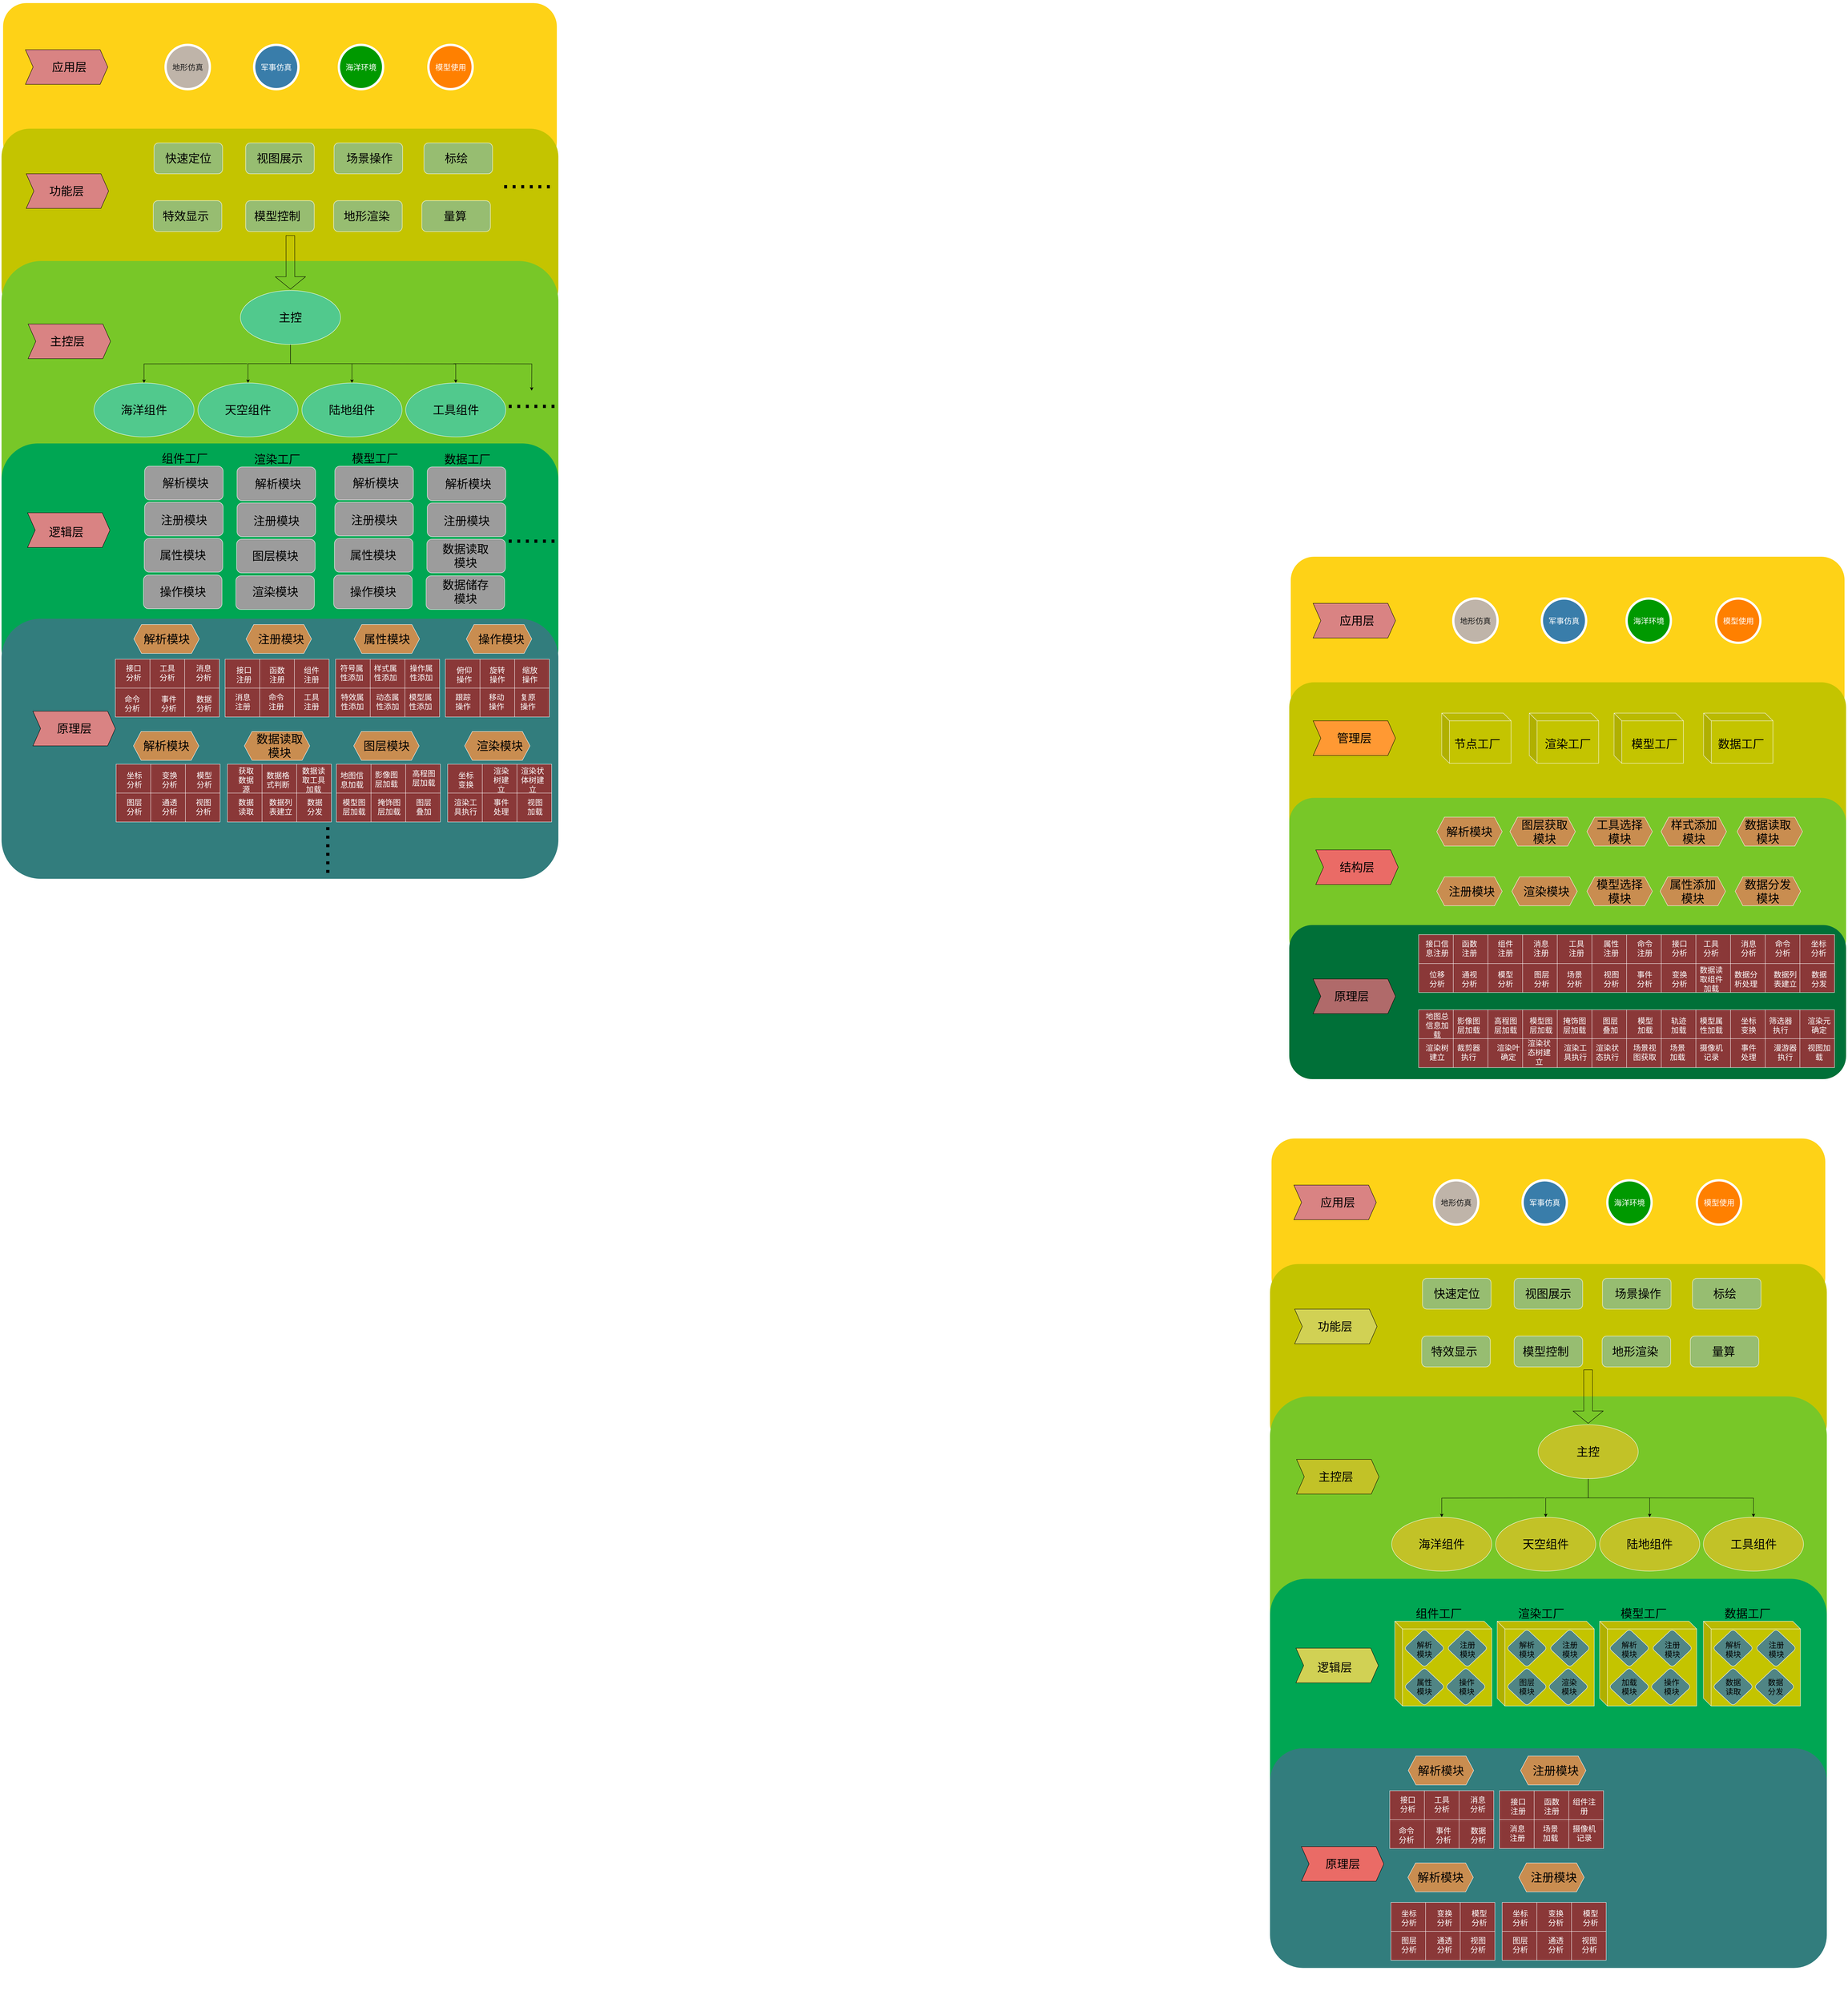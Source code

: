 <mxfile version="14.4.3" type="github">
  <diagram name="Page-1" id="12e1b939-464a-85fe-373e-61e167be1490">
    <mxGraphModel dx="2937" dy="1614" grid="1" gridSize="10" guides="1" tooltips="1" connect="1" arrows="1" fold="1" page="1" pageScale="1.5" pageWidth="4681" pageHeight="3300" background="#ffffff" math="0" shadow="0">
      <root>
        <mxCell id="0" />
        <mxCell id="1" parent="0" />
        <mxCell id="60da8b9f42644d3a-2" value="" style="whiteSpace=wrap;html=1;rounded=1;shadow=0;strokeWidth=8;fontSize=20;align=center;fillColor=#FED217;strokeColor=#FFFFFF;" parent="1" vertex="1">
          <mxGeometry x="4890" y="1820" width="1446" height="430" as="geometry" />
        </mxCell>
        <mxCell id="60da8b9f42644d3a-4" value="Blog&lt;div&gt;Keywords&lt;/div&gt;&lt;div&gt;Social Media&lt;/div&gt;" style="text;html=1;strokeColor=none;fillColor=none;align=center;verticalAlign=middle;whiteSpace=wrap;rounded=0;shadow=0;fontSize=14;fontColor=#FFFFFF;" parent="1" vertex="1">
          <mxGeometry x="5159" y="2520" width="280" height="90" as="geometry" />
        </mxCell>
        <mxCell id="60da8b9f42644d3a-6" value="" style="line;strokeWidth=2;html=1;rounded=0;shadow=0;fontSize=27;align=center;fillColor=none;strokeColor=#FFFFFF;" parent="1" vertex="1">
          <mxGeometry x="5132" y="2275" width="240" height="10" as="geometry" />
        </mxCell>
        <mxCell id="60da8b9f42644d3a-7" value="" style="line;strokeWidth=2;html=1;rounded=0;shadow=0;fontSize=27;align=center;fillColor=none;strokeColor=#FFFFFF;" parent="1" vertex="1">
          <mxGeometry x="5179" y="2500" width="240" height="10" as="geometry" />
        </mxCell>
        <mxCell id="60da8b9f42644d3a-8" value="地形仿真" style="ellipse;whiteSpace=wrap;html=1;rounded=0;shadow=0;strokeWidth=6;fontSize=20;align=center;fillColor=#BFB4A9;strokeColor=#FFFFFF;fontColor=#1A1A1A;" parent="1" vertex="1">
          <mxGeometry x="5316" y="1932.5" width="115" height="115" as="geometry" />
        </mxCell>
        <mxCell id="60da8b9f42644d3a-9" value="" style="html=1;shadow=0;dashed=0;align=center;verticalAlign=middle;shape=mxgraph.arrows2.stylisedArrow;dy=0.6;dx=40;notch=15;feather=0.4;rounded=0;strokeWidth=1;fontSize=27;strokeColor=none;fillColor=#fff2cc;" parent="1" vertex="1">
          <mxGeometry x="1660" y="2388" width="100" height="60" as="geometry" />
        </mxCell>
        <mxCell id="60da8b9f42644d3a-19" value="Forms&lt;div&gt;Calls-to-Action&lt;/div&gt;&lt;div&gt;Landing Pages&lt;/div&gt;" style="text;html=1;strokeColor=none;fillColor=none;align=center;verticalAlign=middle;whiteSpace=wrap;rounded=0;shadow=0;fontSize=14;fontColor=#FFFFFF;" parent="1" vertex="1">
          <mxGeometry x="1850" y="2540" width="280" height="90" as="geometry" />
        </mxCell>
        <mxCell id="60da8b9f42644d3a-22" value="&lt;font style=&quot;font-size: 20px&quot;&gt;军事仿真&lt;/font&gt;" style="ellipse;whiteSpace=wrap;html=1;rounded=0;shadow=0;strokeWidth=6;fontSize=14;align=center;fillColor=#397DAA;strokeColor=#FFFFFF;fontColor=#FFFFFF;" parent="1" vertex="1">
          <mxGeometry x="5546" y="1932.5" width="115" height="115" as="geometry" />
        </mxCell>
        <mxCell id="OPurnYvA9Z5oqh6DCdtn-1" value="" style="whiteSpace=wrap;html=1;rounded=1;shadow=0;strokeWidth=8;fontSize=20;align=center;fillColor=#C4C400;strokeColor=none;" parent="1" vertex="1">
          <mxGeometry x="4890" y="2150" width="1446" height="430" as="geometry" />
        </mxCell>
        <mxCell id="OPurnYvA9Z5oqh6DCdtn-2" value="" style="whiteSpace=wrap;html=1;rounded=1;shadow=0;strokeWidth=8;fontSize=20;align=center;strokeColor=none;fillColor=#78C728;" parent="1" vertex="1">
          <mxGeometry x="4890" y="2450" width="1446" height="430" as="geometry" />
        </mxCell>
        <mxCell id="OPurnYvA9Z5oqh6DCdtn-5" value="" style="shape=step;perimeter=stepPerimeter;whiteSpace=wrap;html=1;fixedSize=1;gradientColor=none;fillColor=#D98383;" parent="1" vertex="1">
          <mxGeometry x="4952" y="1945" width="214" height="90" as="geometry" />
        </mxCell>
        <mxCell id="OPurnYvA9Z5oqh6DCdtn-6" value="应用层" style="text;html=1;strokeColor=none;fillColor=none;align=center;verticalAlign=middle;whiteSpace=wrap;rounded=0;fontSize=30;" parent="1" vertex="1">
          <mxGeometry x="5006" y="1980" width="120" height="20" as="geometry" />
        </mxCell>
        <mxCell id="OPurnYvA9Z5oqh6DCdtn-7" value="" style="shape=step;perimeter=stepPerimeter;whiteSpace=wrap;html=1;fixedSize=1;gradientColor=none;fillColor=#FF9933;" parent="1" vertex="1">
          <mxGeometry x="4952" y="2250" width="214" height="90" as="geometry" />
        </mxCell>
        <mxCell id="OPurnYvA9Z5oqh6DCdtn-8" value="" style="shape=step;perimeter=stepPerimeter;whiteSpace=wrap;html=1;fixedSize=1;gradientColor=none;fillColor=#EA6B66;" parent="1" vertex="1">
          <mxGeometry x="4959" y="2585" width="214" height="90" as="geometry" />
        </mxCell>
        <mxCell id="OPurnYvA9Z5oqh6DCdtn-10" value="" style="whiteSpace=wrap;html=1;rounded=1;shadow=0;strokeWidth=8;fontSize=20;align=center;strokeColor=none;fillColor=#007038;" parent="1" vertex="1">
          <mxGeometry x="4890" y="2780" width="1446" height="400" as="geometry" />
        </mxCell>
        <mxCell id="OPurnYvA9Z5oqh6DCdtn-11" value="" style="shape=step;perimeter=stepPerimeter;whiteSpace=wrap;html=1;fixedSize=1;gradientColor=none;fillColor=#B06A6A;" parent="1" vertex="1">
          <mxGeometry x="4952" y="2920" width="214" height="90" as="geometry" />
        </mxCell>
        <mxCell id="OPurnYvA9Z5oqh6DCdtn-12" value="&lt;font style=&quot;font-size: 20px&quot; color=&quot;#ffffff&quot;&gt;海洋环境&lt;/font&gt;" style="ellipse;whiteSpace=wrap;html=1;rounded=0;shadow=0;strokeWidth=6;fontSize=14;align=center;strokeColor=#FFFFFF;fillColor=#009900;" parent="1" vertex="1">
          <mxGeometry x="5766" y="1932.5" width="115" height="115" as="geometry" />
        </mxCell>
        <mxCell id="OPurnYvA9Z5oqh6DCdtn-13" value="&lt;font style=&quot;font-size: 20px&quot;&gt;模型使用&lt;/font&gt;" style="ellipse;whiteSpace=wrap;html=1;rounded=0;shadow=0;strokeWidth=6;fontSize=14;align=center;strokeColor=#FFFFFF;fontColor=#FFFFFF;fillColor=#FF8000;" parent="1" vertex="1">
          <mxGeometry x="5998.5" y="1932.5" width="115" height="115" as="geometry" />
        </mxCell>
        <mxCell id="OPurnYvA9Z5oqh6DCdtn-14" value="管理层" style="text;html=1;strokeColor=none;fillColor=none;align=center;verticalAlign=middle;whiteSpace=wrap;rounded=0;fontSize=30;" parent="1" vertex="1">
          <mxGeometry x="4999" y="2285" width="120" height="20" as="geometry" />
        </mxCell>
        <mxCell id="OPurnYvA9Z5oqh6DCdtn-23" value="" style="shape=cube;whiteSpace=wrap;html=1;boundedLbl=1;backgroundOutline=1;darkOpacity=0.05;darkOpacity2=0.1;strokeColor=#FFFFFF;fillColor=#C4C400;gradientColor=none;fontSize=20;fontColor=#C4C400;" parent="1" vertex="1">
          <mxGeometry x="5286" y="2230" width="180" height="130" as="geometry" />
        </mxCell>
        <mxCell id="OPurnYvA9Z5oqh6DCdtn-24" value="" style="shape=cube;whiteSpace=wrap;html=1;boundedLbl=1;backgroundOutline=1;darkOpacity=0.05;darkOpacity2=0.1;strokeColor=#FFFFFF;fillColor=#C4C400;gradientColor=none;fontSize=20;fontColor=#C4C400;" parent="1" vertex="1">
          <mxGeometry x="5513.5" y="2230" width="180" height="130" as="geometry" />
        </mxCell>
        <mxCell id="OPurnYvA9Z5oqh6DCdtn-25" value="" style="shape=cube;whiteSpace=wrap;html=1;boundedLbl=1;backgroundOutline=1;darkOpacity=0.05;darkOpacity2=0.1;strokeColor=#FFFFFF;fillColor=#C4C400;gradientColor=none;fontSize=20;fontColor=#C4C400;" parent="1" vertex="1">
          <mxGeometry x="5733.5" y="2230" width="180" height="130" as="geometry" />
        </mxCell>
        <mxCell id="OPurnYvA9Z5oqh6DCdtn-26" value="" style="shape=cube;whiteSpace=wrap;html=1;boundedLbl=1;backgroundOutline=1;darkOpacity=0.05;darkOpacity2=0.1;strokeColor=#FFFFFF;fillColor=#C4C400;gradientColor=none;fontSize=20;fontColor=#C4C400;" parent="1" vertex="1">
          <mxGeometry x="5966" y="2230" width="180" height="130" as="geometry" />
        </mxCell>
        <mxCell id="OPurnYvA9Z5oqh6DCdtn-27" value="节点工厂" style="text;html=1;strokeColor=none;fillColor=none;align=center;verticalAlign=middle;whiteSpace=wrap;rounded=0;fontSize=30;" parent="1" vertex="1">
          <mxGeometry x="5316" y="2300" width="125" height="20" as="geometry" />
        </mxCell>
        <mxCell id="OPurnYvA9Z5oqh6DCdtn-28" value="渲染工厂" style="text;html=1;strokeColor=none;fillColor=none;align=center;verticalAlign=middle;whiteSpace=wrap;rounded=0;fontSize=30;" parent="1" vertex="1">
          <mxGeometry x="5550.5" y="2300" width="125" height="20" as="geometry" />
        </mxCell>
        <mxCell id="OPurnYvA9Z5oqh6DCdtn-29" value="模型工厂" style="text;html=1;strokeColor=none;fillColor=none;align=center;verticalAlign=middle;whiteSpace=wrap;rounded=0;fontSize=30;" parent="1" vertex="1">
          <mxGeometry x="5776" y="2300" width="125" height="20" as="geometry" />
        </mxCell>
        <mxCell id="OPurnYvA9Z5oqh6DCdtn-30" value="数据工厂" style="text;html=1;strokeColor=none;fillColor=none;align=center;verticalAlign=middle;whiteSpace=wrap;rounded=0;fontSize=30;" parent="1" vertex="1">
          <mxGeometry x="6001" y="2300" width="125" height="20" as="geometry" />
        </mxCell>
        <mxCell id="OPurnYvA9Z5oqh6DCdtn-33" value="结构层" style="text;html=1;strokeColor=none;fillColor=none;align=center;verticalAlign=middle;whiteSpace=wrap;rounded=0;fontSize=30;" parent="1" vertex="1">
          <mxGeometry x="5006" y="2620" width="120" height="20" as="geometry" />
        </mxCell>
        <mxCell id="OPurnYvA9Z5oqh6DCdtn-34" value="" style="shape=hexagon;perimeter=hexagonPerimeter2;whiteSpace=wrap;html=1;fixedSize=1;strokeColor=#FFFFFF;gradientColor=none;fontSize=20;fontColor=#C4C400;fillColor=#C98D50;" parent="1" vertex="1">
          <mxGeometry x="5273" y="2500" width="170" height="75" as="geometry" />
        </mxCell>
        <mxCell id="OPurnYvA9Z5oqh6DCdtn-35" value="解析模块" style="text;html=1;strokeColor=none;fillColor=none;align=center;verticalAlign=middle;whiteSpace=wrap;rounded=0;fontSize=30;" parent="1" vertex="1">
          <mxGeometry x="5283" y="2527.5" width="150" height="20" as="geometry" />
        </mxCell>
        <mxCell id="OPurnYvA9Z5oqh6DCdtn-36" value="" style="shape=hexagon;perimeter=hexagonPerimeter2;whiteSpace=wrap;html=1;fixedSize=1;strokeColor=#FFFFFF;gradientColor=none;fontSize=20;fontColor=#C4C400;fillColor=#C98D50;" parent="1" vertex="1">
          <mxGeometry x="5463" y="2500" width="170" height="75" as="geometry" />
        </mxCell>
        <mxCell id="OPurnYvA9Z5oqh6DCdtn-37" value="图层获取模块" style="text;html=1;strokeColor=none;fillColor=none;align=center;verticalAlign=middle;whiteSpace=wrap;rounded=0;fontSize=30;" parent="1" vertex="1">
          <mxGeometry x="5478" y="2527.5" width="150" height="20" as="geometry" />
        </mxCell>
        <mxCell id="OPurnYvA9Z5oqh6DCdtn-38" value="" style="shape=hexagon;perimeter=hexagonPerimeter2;whiteSpace=wrap;html=1;fixedSize=1;strokeColor=#FFFFFF;gradientColor=none;fontSize=20;fontColor=#C4C400;fillColor=#C98D50;" parent="1" vertex="1">
          <mxGeometry x="5663" y="2500" width="170" height="75" as="geometry" />
        </mxCell>
        <mxCell id="OPurnYvA9Z5oqh6DCdtn-39" value="" style="shape=hexagon;perimeter=hexagonPerimeter2;whiteSpace=wrap;html=1;fixedSize=1;strokeColor=#FFFFFF;gradientColor=none;fontSize=20;fontColor=#C4C400;fillColor=#C98D50;" parent="1" vertex="1">
          <mxGeometry x="5855.5" y="2500" width="170" height="75" as="geometry" />
        </mxCell>
        <mxCell id="OPurnYvA9Z5oqh6DCdtn-40" value="" style="shape=hexagon;perimeter=hexagonPerimeter2;whiteSpace=wrap;html=1;fixedSize=1;strokeColor=#FFFFFF;gradientColor=none;fontSize=20;fontColor=#C4C400;fillColor=#C98D50;" parent="1" vertex="1">
          <mxGeometry x="6053" y="2500" width="170" height="75" as="geometry" />
        </mxCell>
        <mxCell id="OPurnYvA9Z5oqh6DCdtn-41" value="" style="shape=hexagon;perimeter=hexagonPerimeter2;whiteSpace=wrap;html=1;fixedSize=1;strokeColor=#FFFFFF;gradientColor=none;fontSize=20;fontColor=#C4C400;fillColor=#C98D50;" parent="1" vertex="1">
          <mxGeometry x="5273" y="2655" width="170" height="75" as="geometry" />
        </mxCell>
        <mxCell id="OPurnYvA9Z5oqh6DCdtn-42" value="" style="shape=hexagon;perimeter=hexagonPerimeter2;whiteSpace=wrap;html=1;fixedSize=1;strokeColor=#FFFFFF;gradientColor=none;fontSize=20;fontColor=#C4C400;fillColor=#C98D50;" parent="1" vertex="1">
          <mxGeometry x="5468" y="2655" width="170" height="75" as="geometry" />
        </mxCell>
        <mxCell id="OPurnYvA9Z5oqh6DCdtn-43" value="" style="shape=hexagon;perimeter=hexagonPerimeter2;whiteSpace=wrap;html=1;fixedSize=1;strokeColor=#FFFFFF;gradientColor=none;fontSize=20;fontColor=#C4C400;fillColor=#C98D50;" parent="1" vertex="1">
          <mxGeometry x="5663" y="2655" width="170" height="75" as="geometry" />
        </mxCell>
        <mxCell id="OPurnYvA9Z5oqh6DCdtn-44" value="" style="shape=hexagon;perimeter=hexagonPerimeter2;whiteSpace=wrap;html=1;fixedSize=1;strokeColor=#FFFFFF;gradientColor=none;fontSize=20;fontColor=#C4C400;fillColor=#C98D50;" parent="1" vertex="1">
          <mxGeometry x="5853" y="2655" width="170" height="75" as="geometry" />
        </mxCell>
        <mxCell id="OPurnYvA9Z5oqh6DCdtn-45" value="" style="shape=hexagon;perimeter=hexagonPerimeter2;whiteSpace=wrap;html=1;fixedSize=1;strokeColor=#FFFFFF;gradientColor=none;fontSize=20;fontColor=#C4C400;fillColor=#C98D50;" parent="1" vertex="1">
          <mxGeometry x="6048" y="2655" width="170" height="75" as="geometry" />
        </mxCell>
        <mxCell id="OPurnYvA9Z5oqh6DCdtn-46" value="注册模块" style="text;html=1;strokeColor=none;fillColor=none;align=center;verticalAlign=middle;whiteSpace=wrap;rounded=0;fontSize=30;" parent="1" vertex="1">
          <mxGeometry x="5289" y="2682.5" width="150" height="20" as="geometry" />
        </mxCell>
        <mxCell id="OPurnYvA9Z5oqh6DCdtn-47" value="渲染模块" style="text;html=1;strokeColor=none;fillColor=none;align=center;verticalAlign=middle;whiteSpace=wrap;rounded=0;fontSize=30;" parent="1" vertex="1">
          <mxGeometry x="5483" y="2682.5" width="150" height="20" as="geometry" />
        </mxCell>
        <mxCell id="OPurnYvA9Z5oqh6DCdtn-48" value="工具选择模块" style="text;html=1;strokeColor=none;fillColor=none;align=center;verticalAlign=middle;whiteSpace=wrap;rounded=0;fontSize=30;" parent="1" vertex="1">
          <mxGeometry x="5673" y="2527.5" width="150" height="20" as="geometry" />
        </mxCell>
        <mxCell id="OPurnYvA9Z5oqh6DCdtn-49" value="模型选择模块" style="text;html=1;strokeColor=none;fillColor=none;align=center;verticalAlign=middle;whiteSpace=wrap;rounded=0;fontSize=30;" parent="1" vertex="1">
          <mxGeometry x="5673" y="2682.5" width="150" height="20" as="geometry" />
        </mxCell>
        <mxCell id="OPurnYvA9Z5oqh6DCdtn-50" value="样式添加模块" style="text;html=1;strokeColor=none;fillColor=none;align=center;verticalAlign=middle;whiteSpace=wrap;rounded=0;fontSize=30;" parent="1" vertex="1">
          <mxGeometry x="5865.5" y="2527.5" width="150" height="20" as="geometry" />
        </mxCell>
        <mxCell id="OPurnYvA9Z5oqh6DCdtn-51" value="属性添加模块" style="text;html=1;strokeColor=none;fillColor=none;align=center;verticalAlign=middle;whiteSpace=wrap;rounded=0;fontSize=30;" parent="1" vertex="1">
          <mxGeometry x="5863" y="2682.5" width="150" height="20" as="geometry" />
        </mxCell>
        <mxCell id="OPurnYvA9Z5oqh6DCdtn-52" value="数据读取模块" style="text;html=1;strokeColor=none;fillColor=none;align=center;verticalAlign=middle;whiteSpace=wrap;rounded=0;fontSize=30;" parent="1" vertex="1">
          <mxGeometry x="6058" y="2527.5" width="150" height="20" as="geometry" />
        </mxCell>
        <mxCell id="OPurnYvA9Z5oqh6DCdtn-53" value="数据分发模块" style="text;html=1;strokeColor=none;fillColor=none;align=center;verticalAlign=middle;whiteSpace=wrap;rounded=0;fontSize=30;" parent="1" vertex="1">
          <mxGeometry x="6058" y="2682.5" width="150" height="20" as="geometry" />
        </mxCell>
        <mxCell id="OPurnYvA9Z5oqh6DCdtn-54" style="edgeStyle=orthogonalEdgeStyle;rounded=0;orthogonalLoop=1;jettySize=auto;html=1;exitX=0.5;exitY=1;exitDx=0;exitDy=0;fontSize=20;fontColor=#C4C400;" parent="1" source="OPurnYvA9Z5oqh6DCdtn-50" target="OPurnYvA9Z5oqh6DCdtn-50" edge="1">
          <mxGeometry relative="1" as="geometry" />
        </mxCell>
        <mxCell id="OPurnYvA9Z5oqh6DCdtn-56" value="原理层" style="text;html=1;strokeColor=none;fillColor=none;align=center;verticalAlign=middle;whiteSpace=wrap;rounded=0;fontSize=30;" parent="1" vertex="1">
          <mxGeometry x="4992" y="2955" width="120" height="20" as="geometry" />
        </mxCell>
        <mxCell id="OPurnYvA9Z5oqh6DCdtn-57" value="" style="shape=table;html=1;whiteSpace=wrap;startSize=0;container=1;collapsible=0;childLayout=tableLayout;strokeColor=#FFFFFF;gradientColor=none;fontSize=20;fontColor=#C4C400;fillColor=#8A3838;" parent="1" vertex="1">
          <mxGeometry x="5226" y="2805" width="270" height="150" as="geometry" />
        </mxCell>
        <mxCell id="OPurnYvA9Z5oqh6DCdtn-58" value="" style="shape=partialRectangle;html=1;whiteSpace=wrap;collapsible=0;dropTarget=0;pointerEvents=0;fillColor=none;top=0;left=0;bottom=0;right=0;points=[[0,0.5],[1,0.5]];portConstraint=eastwest;" parent="OPurnYvA9Z5oqh6DCdtn-57" vertex="1">
          <mxGeometry width="270" height="75" as="geometry" />
        </mxCell>
        <mxCell id="OPurnYvA9Z5oqh6DCdtn-59" value="" style="shape=partialRectangle;html=1;whiteSpace=wrap;connectable=0;fillColor=none;top=0;left=0;bottom=0;right=0;overflow=hidden;" parent="OPurnYvA9Z5oqh6DCdtn-58" vertex="1">
          <mxGeometry width="90" height="75" as="geometry" />
        </mxCell>
        <mxCell id="OPurnYvA9Z5oqh6DCdtn-60" value="" style="shape=partialRectangle;html=1;whiteSpace=wrap;connectable=0;fillColor=none;top=0;left=0;bottom=0;right=0;overflow=hidden;" parent="OPurnYvA9Z5oqh6DCdtn-58" vertex="1">
          <mxGeometry x="90" width="90" height="75" as="geometry" />
        </mxCell>
        <mxCell id="OPurnYvA9Z5oqh6DCdtn-61" value="" style="shape=partialRectangle;html=1;whiteSpace=wrap;connectable=0;fillColor=none;top=0;left=0;bottom=0;right=0;overflow=hidden;" parent="OPurnYvA9Z5oqh6DCdtn-58" vertex="1">
          <mxGeometry x="180" width="90" height="75" as="geometry" />
        </mxCell>
        <mxCell id="OPurnYvA9Z5oqh6DCdtn-62" value="" style="shape=partialRectangle;html=1;whiteSpace=wrap;collapsible=0;dropTarget=0;pointerEvents=0;fillColor=none;top=0;left=0;bottom=0;right=0;points=[[0,0.5],[1,0.5]];portConstraint=eastwest;" parent="OPurnYvA9Z5oqh6DCdtn-57" vertex="1">
          <mxGeometry y="75" width="270" height="75" as="geometry" />
        </mxCell>
        <mxCell id="OPurnYvA9Z5oqh6DCdtn-63" value="" style="shape=partialRectangle;html=1;whiteSpace=wrap;connectable=0;fillColor=none;top=0;left=0;bottom=0;right=0;overflow=hidden;" parent="OPurnYvA9Z5oqh6DCdtn-62" vertex="1">
          <mxGeometry width="90" height="75" as="geometry" />
        </mxCell>
        <mxCell id="OPurnYvA9Z5oqh6DCdtn-64" value="" style="shape=partialRectangle;html=1;whiteSpace=wrap;connectable=0;fillColor=none;top=0;left=0;bottom=0;right=0;overflow=hidden;" parent="OPurnYvA9Z5oqh6DCdtn-62" vertex="1">
          <mxGeometry x="90" width="90" height="75" as="geometry" />
        </mxCell>
        <mxCell id="OPurnYvA9Z5oqh6DCdtn-65" value="" style="shape=partialRectangle;html=1;whiteSpace=wrap;connectable=0;fillColor=none;top=0;left=0;bottom=0;right=0;overflow=hidden;" parent="OPurnYvA9Z5oqh6DCdtn-62" vertex="1">
          <mxGeometry x="180" width="90" height="75" as="geometry" />
        </mxCell>
        <mxCell id="OPurnYvA9Z5oqh6DCdtn-70" value="" style="shape=table;html=1;whiteSpace=wrap;startSize=0;container=1;collapsible=0;childLayout=tableLayout;strokeColor=#FFFFFF;gradientColor=none;fontSize=20;fontColor=#C4C400;fillColor=#8A3838;" parent="1" vertex="1">
          <mxGeometry x="5226" y="3000" width="270" height="150" as="geometry" />
        </mxCell>
        <mxCell id="OPurnYvA9Z5oqh6DCdtn-71" value="" style="shape=partialRectangle;html=1;whiteSpace=wrap;collapsible=0;dropTarget=0;pointerEvents=0;fillColor=none;top=0;left=0;bottom=0;right=0;points=[[0,0.5],[1,0.5]];portConstraint=eastwest;" parent="OPurnYvA9Z5oqh6DCdtn-70" vertex="1">
          <mxGeometry width="270" height="75" as="geometry" />
        </mxCell>
        <mxCell id="OPurnYvA9Z5oqh6DCdtn-72" value="" style="shape=partialRectangle;html=1;whiteSpace=wrap;connectable=0;fillColor=none;top=0;left=0;bottom=0;right=0;overflow=hidden;" parent="OPurnYvA9Z5oqh6DCdtn-71" vertex="1">
          <mxGeometry width="90" height="75" as="geometry" />
        </mxCell>
        <mxCell id="OPurnYvA9Z5oqh6DCdtn-73" value="" style="shape=partialRectangle;html=1;whiteSpace=wrap;connectable=0;fillColor=none;top=0;left=0;bottom=0;right=0;overflow=hidden;" parent="OPurnYvA9Z5oqh6DCdtn-71" vertex="1">
          <mxGeometry x="90" width="90" height="75" as="geometry" />
        </mxCell>
        <mxCell id="OPurnYvA9Z5oqh6DCdtn-74" value="" style="shape=partialRectangle;html=1;whiteSpace=wrap;connectable=0;fillColor=none;top=0;left=0;bottom=0;right=0;overflow=hidden;" parent="OPurnYvA9Z5oqh6DCdtn-71" vertex="1">
          <mxGeometry x="180" width="90" height="75" as="geometry" />
        </mxCell>
        <mxCell id="OPurnYvA9Z5oqh6DCdtn-75" value="" style="shape=partialRectangle;html=1;whiteSpace=wrap;collapsible=0;dropTarget=0;pointerEvents=0;fillColor=none;top=0;left=0;bottom=0;right=0;points=[[0,0.5],[1,0.5]];portConstraint=eastwest;" parent="OPurnYvA9Z5oqh6DCdtn-70" vertex="1">
          <mxGeometry y="75" width="270" height="75" as="geometry" />
        </mxCell>
        <mxCell id="OPurnYvA9Z5oqh6DCdtn-76" value="" style="shape=partialRectangle;html=1;whiteSpace=wrap;connectable=0;fillColor=none;top=0;left=0;bottom=0;right=0;overflow=hidden;" parent="OPurnYvA9Z5oqh6DCdtn-75" vertex="1">
          <mxGeometry width="90" height="75" as="geometry" />
        </mxCell>
        <mxCell id="OPurnYvA9Z5oqh6DCdtn-77" value="" style="shape=partialRectangle;html=1;whiteSpace=wrap;connectable=0;fillColor=none;top=0;left=0;bottom=0;right=0;overflow=hidden;" parent="OPurnYvA9Z5oqh6DCdtn-75" vertex="1">
          <mxGeometry x="90" width="90" height="75" as="geometry" />
        </mxCell>
        <mxCell id="OPurnYvA9Z5oqh6DCdtn-78" value="" style="shape=partialRectangle;html=1;whiteSpace=wrap;connectable=0;fillColor=none;top=0;left=0;bottom=0;right=0;overflow=hidden;" parent="OPurnYvA9Z5oqh6DCdtn-75" vertex="1">
          <mxGeometry x="180" width="90" height="75" as="geometry" />
        </mxCell>
        <mxCell id="OPurnYvA9Z5oqh6DCdtn-79" value="" style="shape=table;html=1;whiteSpace=wrap;startSize=0;container=1;collapsible=0;childLayout=tableLayout;strokeColor=#FFFFFF;gradientColor=none;fontSize=20;fontColor=#C4C400;fillColor=#8A3838;" parent="1" vertex="1">
          <mxGeometry x="5496" y="2805" width="270" height="150.0" as="geometry" />
        </mxCell>
        <mxCell id="OPurnYvA9Z5oqh6DCdtn-80" value="" style="shape=partialRectangle;html=1;whiteSpace=wrap;collapsible=0;dropTarget=0;pointerEvents=0;fillColor=none;top=0;left=0;bottom=0;right=0;points=[[0,0.5],[1,0.5]];portConstraint=eastwest;" parent="OPurnYvA9Z5oqh6DCdtn-79" vertex="1">
          <mxGeometry width="270" height="75" as="geometry" />
        </mxCell>
        <mxCell id="OPurnYvA9Z5oqh6DCdtn-81" value="" style="shape=partialRectangle;html=1;whiteSpace=wrap;connectable=0;fillColor=none;top=0;left=0;bottom=0;right=0;overflow=hidden;" parent="OPurnYvA9Z5oqh6DCdtn-80" vertex="1">
          <mxGeometry width="90" height="75" as="geometry" />
        </mxCell>
        <mxCell id="OPurnYvA9Z5oqh6DCdtn-82" value="" style="shape=partialRectangle;html=1;whiteSpace=wrap;connectable=0;fillColor=none;top=0;left=0;bottom=0;right=0;overflow=hidden;" parent="OPurnYvA9Z5oqh6DCdtn-80" vertex="1">
          <mxGeometry x="90" width="90" height="75" as="geometry" />
        </mxCell>
        <mxCell id="OPurnYvA9Z5oqh6DCdtn-83" value="" style="shape=partialRectangle;html=1;whiteSpace=wrap;connectable=0;fillColor=none;top=0;left=0;bottom=0;right=0;overflow=hidden;" parent="OPurnYvA9Z5oqh6DCdtn-80" vertex="1">
          <mxGeometry x="180" width="90" height="75" as="geometry" />
        </mxCell>
        <mxCell id="OPurnYvA9Z5oqh6DCdtn-84" value="" style="shape=partialRectangle;html=1;whiteSpace=wrap;collapsible=0;dropTarget=0;pointerEvents=0;fillColor=none;top=0;left=0;bottom=0;right=0;points=[[0,0.5],[1,0.5]];portConstraint=eastwest;" parent="OPurnYvA9Z5oqh6DCdtn-79" vertex="1">
          <mxGeometry y="75" width="270" height="75" as="geometry" />
        </mxCell>
        <mxCell id="OPurnYvA9Z5oqh6DCdtn-85" value="" style="shape=partialRectangle;html=1;whiteSpace=wrap;connectable=0;fillColor=none;top=0;left=0;bottom=0;right=0;overflow=hidden;" parent="OPurnYvA9Z5oqh6DCdtn-84" vertex="1">
          <mxGeometry width="90" height="75" as="geometry" />
        </mxCell>
        <mxCell id="OPurnYvA9Z5oqh6DCdtn-86" value="" style="shape=partialRectangle;html=1;whiteSpace=wrap;connectable=0;fillColor=none;top=0;left=0;bottom=0;right=0;overflow=hidden;" parent="OPurnYvA9Z5oqh6DCdtn-84" vertex="1">
          <mxGeometry x="90" width="90" height="75" as="geometry" />
        </mxCell>
        <mxCell id="OPurnYvA9Z5oqh6DCdtn-87" value="" style="shape=partialRectangle;html=1;whiteSpace=wrap;connectable=0;fillColor=none;top=0;left=0;bottom=0;right=0;overflow=hidden;" parent="OPurnYvA9Z5oqh6DCdtn-84" vertex="1">
          <mxGeometry x="180" width="90" height="75" as="geometry" />
        </mxCell>
        <mxCell id="OPurnYvA9Z5oqh6DCdtn-88" value="" style="shape=table;html=1;whiteSpace=wrap;startSize=0;container=1;collapsible=0;childLayout=tableLayout;strokeColor=#FFFFFF;gradientColor=none;fontSize=20;fontColor=#C4C400;fillColor=#8A3838;" parent="1" vertex="1">
          <mxGeometry x="5496" y="3000" width="270" height="150" as="geometry" />
        </mxCell>
        <mxCell id="OPurnYvA9Z5oqh6DCdtn-89" value="" style="shape=partialRectangle;html=1;whiteSpace=wrap;collapsible=0;dropTarget=0;pointerEvents=0;fillColor=none;top=0;left=0;bottom=0;right=0;points=[[0,0.5],[1,0.5]];portConstraint=eastwest;" parent="OPurnYvA9Z5oqh6DCdtn-88" vertex="1">
          <mxGeometry width="270" height="75" as="geometry" />
        </mxCell>
        <mxCell id="OPurnYvA9Z5oqh6DCdtn-90" value="" style="shape=partialRectangle;html=1;whiteSpace=wrap;connectable=0;fillColor=none;top=0;left=0;bottom=0;right=0;overflow=hidden;" parent="OPurnYvA9Z5oqh6DCdtn-89" vertex="1">
          <mxGeometry width="90" height="75" as="geometry" />
        </mxCell>
        <mxCell id="OPurnYvA9Z5oqh6DCdtn-91" value="" style="shape=partialRectangle;html=1;whiteSpace=wrap;connectable=0;fillColor=none;top=0;left=0;bottom=0;right=0;overflow=hidden;" parent="OPurnYvA9Z5oqh6DCdtn-89" vertex="1">
          <mxGeometry x="90" width="90" height="75" as="geometry" />
        </mxCell>
        <mxCell id="OPurnYvA9Z5oqh6DCdtn-92" value="" style="shape=partialRectangle;html=1;whiteSpace=wrap;connectable=0;fillColor=none;top=0;left=0;bottom=0;right=0;overflow=hidden;" parent="OPurnYvA9Z5oqh6DCdtn-89" vertex="1">
          <mxGeometry x="180" width="90" height="75" as="geometry" />
        </mxCell>
        <mxCell id="OPurnYvA9Z5oqh6DCdtn-93" value="" style="shape=partialRectangle;html=1;whiteSpace=wrap;collapsible=0;dropTarget=0;pointerEvents=0;fillColor=none;top=0;left=0;bottom=0;right=0;points=[[0,0.5],[1,0.5]];portConstraint=eastwest;" parent="OPurnYvA9Z5oqh6DCdtn-88" vertex="1">
          <mxGeometry y="75" width="270" height="75" as="geometry" />
        </mxCell>
        <mxCell id="OPurnYvA9Z5oqh6DCdtn-94" value="" style="shape=partialRectangle;html=1;whiteSpace=wrap;connectable=0;fillColor=none;top=0;left=0;bottom=0;right=0;overflow=hidden;" parent="OPurnYvA9Z5oqh6DCdtn-93" vertex="1">
          <mxGeometry width="90" height="75" as="geometry" />
        </mxCell>
        <mxCell id="OPurnYvA9Z5oqh6DCdtn-95" value="" style="shape=partialRectangle;html=1;whiteSpace=wrap;connectable=0;fillColor=none;top=0;left=0;bottom=0;right=0;overflow=hidden;" parent="OPurnYvA9Z5oqh6DCdtn-93" vertex="1">
          <mxGeometry x="90" width="90" height="75" as="geometry" />
        </mxCell>
        <mxCell id="OPurnYvA9Z5oqh6DCdtn-96" value="" style="shape=partialRectangle;html=1;whiteSpace=wrap;connectable=0;fillColor=none;top=0;left=0;bottom=0;right=0;overflow=hidden;" parent="OPurnYvA9Z5oqh6DCdtn-93" vertex="1">
          <mxGeometry x="180" width="90" height="75" as="geometry" />
        </mxCell>
        <mxCell id="OPurnYvA9Z5oqh6DCdtn-97" value="" style="shape=table;html=1;whiteSpace=wrap;startSize=0;container=1;collapsible=0;childLayout=tableLayout;strokeColor=#FFFFFF;gradientColor=none;fontSize=20;fontColor=#C4C400;fillColor=#8A3838;" parent="1" vertex="1">
          <mxGeometry x="5766" y="2805" width="270" height="150" as="geometry" />
        </mxCell>
        <mxCell id="OPurnYvA9Z5oqh6DCdtn-98" value="" style="shape=partialRectangle;html=1;whiteSpace=wrap;collapsible=0;dropTarget=0;pointerEvents=0;fillColor=none;top=0;left=0;bottom=0;right=0;points=[[0,0.5],[1,0.5]];portConstraint=eastwest;" parent="OPurnYvA9Z5oqh6DCdtn-97" vertex="1">
          <mxGeometry width="270" height="75" as="geometry" />
        </mxCell>
        <mxCell id="OPurnYvA9Z5oqh6DCdtn-99" value="" style="shape=partialRectangle;html=1;whiteSpace=wrap;connectable=0;fillColor=none;top=0;left=0;bottom=0;right=0;overflow=hidden;" parent="OPurnYvA9Z5oqh6DCdtn-98" vertex="1">
          <mxGeometry width="90" height="75" as="geometry" />
        </mxCell>
        <mxCell id="OPurnYvA9Z5oqh6DCdtn-100" value="" style="shape=partialRectangle;html=1;whiteSpace=wrap;connectable=0;fillColor=none;top=0;left=0;bottom=0;right=0;overflow=hidden;" parent="OPurnYvA9Z5oqh6DCdtn-98" vertex="1">
          <mxGeometry x="90" width="90" height="75" as="geometry" />
        </mxCell>
        <mxCell id="OPurnYvA9Z5oqh6DCdtn-101" value="" style="shape=partialRectangle;html=1;whiteSpace=wrap;connectable=0;fillColor=none;top=0;left=0;bottom=0;right=0;overflow=hidden;" parent="OPurnYvA9Z5oqh6DCdtn-98" vertex="1">
          <mxGeometry x="180" width="90" height="75" as="geometry" />
        </mxCell>
        <mxCell id="OPurnYvA9Z5oqh6DCdtn-102" value="" style="shape=partialRectangle;html=1;whiteSpace=wrap;collapsible=0;dropTarget=0;pointerEvents=0;fillColor=none;top=0;left=0;bottom=0;right=0;points=[[0,0.5],[1,0.5]];portConstraint=eastwest;" parent="OPurnYvA9Z5oqh6DCdtn-97" vertex="1">
          <mxGeometry y="75" width="270" height="75" as="geometry" />
        </mxCell>
        <mxCell id="OPurnYvA9Z5oqh6DCdtn-103" value="" style="shape=partialRectangle;html=1;whiteSpace=wrap;connectable=0;fillColor=none;top=0;left=0;bottom=0;right=0;overflow=hidden;" parent="OPurnYvA9Z5oqh6DCdtn-102" vertex="1">
          <mxGeometry width="90" height="75" as="geometry" />
        </mxCell>
        <mxCell id="OPurnYvA9Z5oqh6DCdtn-104" value="" style="shape=partialRectangle;html=1;whiteSpace=wrap;connectable=0;fillColor=none;top=0;left=0;bottom=0;right=0;overflow=hidden;" parent="OPurnYvA9Z5oqh6DCdtn-102" vertex="1">
          <mxGeometry x="90" width="90" height="75" as="geometry" />
        </mxCell>
        <mxCell id="OPurnYvA9Z5oqh6DCdtn-105" value="" style="shape=partialRectangle;html=1;whiteSpace=wrap;connectable=0;fillColor=none;top=0;left=0;bottom=0;right=0;overflow=hidden;" parent="OPurnYvA9Z5oqh6DCdtn-102" vertex="1">
          <mxGeometry x="180" width="90" height="75" as="geometry" />
        </mxCell>
        <mxCell id="OPurnYvA9Z5oqh6DCdtn-106" value="" style="shape=table;html=1;whiteSpace=wrap;startSize=0;container=1;collapsible=0;childLayout=tableLayout;strokeColor=#FFFFFF;gradientColor=none;fontSize=20;fontColor=#C4C400;fillColor=#8A3838;" parent="1" vertex="1">
          <mxGeometry x="5766" y="3000" width="270" height="150" as="geometry" />
        </mxCell>
        <mxCell id="OPurnYvA9Z5oqh6DCdtn-107" value="" style="shape=partialRectangle;html=1;whiteSpace=wrap;collapsible=0;dropTarget=0;pointerEvents=0;fillColor=none;top=0;left=0;bottom=0;right=0;points=[[0,0.5],[1,0.5]];portConstraint=eastwest;" parent="OPurnYvA9Z5oqh6DCdtn-106" vertex="1">
          <mxGeometry width="270" height="75" as="geometry" />
        </mxCell>
        <mxCell id="OPurnYvA9Z5oqh6DCdtn-108" value="" style="shape=partialRectangle;html=1;whiteSpace=wrap;connectable=0;fillColor=none;top=0;left=0;bottom=0;right=0;overflow=hidden;" parent="OPurnYvA9Z5oqh6DCdtn-107" vertex="1">
          <mxGeometry width="90" height="75" as="geometry" />
        </mxCell>
        <mxCell id="OPurnYvA9Z5oqh6DCdtn-109" value="" style="shape=partialRectangle;html=1;whiteSpace=wrap;connectable=0;fillColor=none;top=0;left=0;bottom=0;right=0;overflow=hidden;" parent="OPurnYvA9Z5oqh6DCdtn-107" vertex="1">
          <mxGeometry x="90" width="90" height="75" as="geometry" />
        </mxCell>
        <mxCell id="OPurnYvA9Z5oqh6DCdtn-110" value="" style="shape=partialRectangle;html=1;whiteSpace=wrap;connectable=0;fillColor=none;top=0;left=0;bottom=0;right=0;overflow=hidden;" parent="OPurnYvA9Z5oqh6DCdtn-107" vertex="1">
          <mxGeometry x="180" width="90" height="75" as="geometry" />
        </mxCell>
        <mxCell id="OPurnYvA9Z5oqh6DCdtn-111" value="" style="shape=partialRectangle;html=1;whiteSpace=wrap;collapsible=0;dropTarget=0;pointerEvents=0;fillColor=none;top=0;left=0;bottom=0;right=0;points=[[0,0.5],[1,0.5]];portConstraint=eastwest;" parent="OPurnYvA9Z5oqh6DCdtn-106" vertex="1">
          <mxGeometry y="75" width="270" height="75" as="geometry" />
        </mxCell>
        <mxCell id="OPurnYvA9Z5oqh6DCdtn-112" value="" style="shape=partialRectangle;html=1;whiteSpace=wrap;connectable=0;fillColor=none;top=0;left=0;bottom=0;right=0;overflow=hidden;" parent="OPurnYvA9Z5oqh6DCdtn-111" vertex="1">
          <mxGeometry width="90" height="75" as="geometry" />
        </mxCell>
        <mxCell id="OPurnYvA9Z5oqh6DCdtn-113" value="" style="shape=partialRectangle;html=1;whiteSpace=wrap;connectable=0;fillColor=none;top=0;left=0;bottom=0;right=0;overflow=hidden;" parent="OPurnYvA9Z5oqh6DCdtn-111" vertex="1">
          <mxGeometry x="90" width="90" height="75" as="geometry" />
        </mxCell>
        <mxCell id="OPurnYvA9Z5oqh6DCdtn-114" value="" style="shape=partialRectangle;html=1;whiteSpace=wrap;connectable=0;fillColor=none;top=0;left=0;bottom=0;right=0;overflow=hidden;" parent="OPurnYvA9Z5oqh6DCdtn-111" vertex="1">
          <mxGeometry x="180" width="90" height="75" as="geometry" />
        </mxCell>
        <mxCell id="OPurnYvA9Z5oqh6DCdtn-115" value="" style="shape=table;html=1;whiteSpace=wrap;startSize=0;container=1;collapsible=0;childLayout=tableLayout;strokeColor=#FFFFFF;gradientColor=none;fontSize=20;fontColor=#C4C400;fillColor=#8A3838;" parent="1" vertex="1">
          <mxGeometry x="6036" y="2805" width="270" height="150" as="geometry" />
        </mxCell>
        <mxCell id="OPurnYvA9Z5oqh6DCdtn-116" value="" style="shape=partialRectangle;html=1;whiteSpace=wrap;collapsible=0;dropTarget=0;pointerEvents=0;fillColor=none;top=0;left=0;bottom=0;right=0;points=[[0,0.5],[1,0.5]];portConstraint=eastwest;" parent="OPurnYvA9Z5oqh6DCdtn-115" vertex="1">
          <mxGeometry width="270" height="75" as="geometry" />
        </mxCell>
        <mxCell id="OPurnYvA9Z5oqh6DCdtn-117" value="" style="shape=partialRectangle;html=1;whiteSpace=wrap;connectable=0;fillColor=none;top=0;left=0;bottom=0;right=0;overflow=hidden;" parent="OPurnYvA9Z5oqh6DCdtn-116" vertex="1">
          <mxGeometry width="90" height="75" as="geometry" />
        </mxCell>
        <mxCell id="OPurnYvA9Z5oqh6DCdtn-118" value="" style="shape=partialRectangle;html=1;whiteSpace=wrap;connectable=0;fillColor=none;top=0;left=0;bottom=0;right=0;overflow=hidden;" parent="OPurnYvA9Z5oqh6DCdtn-116" vertex="1">
          <mxGeometry x="90" width="90" height="75" as="geometry" />
        </mxCell>
        <mxCell id="OPurnYvA9Z5oqh6DCdtn-119" value="" style="shape=partialRectangle;html=1;whiteSpace=wrap;connectable=0;fillColor=none;top=0;left=0;bottom=0;right=0;overflow=hidden;" parent="OPurnYvA9Z5oqh6DCdtn-116" vertex="1">
          <mxGeometry x="180" width="90" height="75" as="geometry" />
        </mxCell>
        <mxCell id="OPurnYvA9Z5oqh6DCdtn-120" value="" style="shape=partialRectangle;html=1;whiteSpace=wrap;collapsible=0;dropTarget=0;pointerEvents=0;fillColor=none;top=0;left=0;bottom=0;right=0;points=[[0,0.5],[1,0.5]];portConstraint=eastwest;" parent="OPurnYvA9Z5oqh6DCdtn-115" vertex="1">
          <mxGeometry y="75" width="270" height="75" as="geometry" />
        </mxCell>
        <mxCell id="OPurnYvA9Z5oqh6DCdtn-121" value="" style="shape=partialRectangle;html=1;whiteSpace=wrap;connectable=0;fillColor=none;top=0;left=0;bottom=0;right=0;overflow=hidden;" parent="OPurnYvA9Z5oqh6DCdtn-120" vertex="1">
          <mxGeometry width="90" height="75" as="geometry" />
        </mxCell>
        <mxCell id="OPurnYvA9Z5oqh6DCdtn-122" value="" style="shape=partialRectangle;html=1;whiteSpace=wrap;connectable=0;fillColor=none;top=0;left=0;bottom=0;right=0;overflow=hidden;" parent="OPurnYvA9Z5oqh6DCdtn-120" vertex="1">
          <mxGeometry x="90" width="90" height="75" as="geometry" />
        </mxCell>
        <mxCell id="OPurnYvA9Z5oqh6DCdtn-123" value="" style="shape=partialRectangle;html=1;whiteSpace=wrap;connectable=0;fillColor=none;top=0;left=0;bottom=0;right=0;overflow=hidden;" parent="OPurnYvA9Z5oqh6DCdtn-120" vertex="1">
          <mxGeometry x="180" width="90" height="75" as="geometry" />
        </mxCell>
        <mxCell id="OPurnYvA9Z5oqh6DCdtn-124" value="" style="shape=table;html=1;whiteSpace=wrap;startSize=0;container=1;collapsible=0;childLayout=tableLayout;strokeColor=#FFFFFF;gradientColor=none;fontSize=20;fontColor=#C4C400;fillColor=#8A3838;" parent="1" vertex="1">
          <mxGeometry x="6036" y="3000" width="270" height="150" as="geometry" />
        </mxCell>
        <mxCell id="OPurnYvA9Z5oqh6DCdtn-125" value="" style="shape=partialRectangle;html=1;whiteSpace=wrap;collapsible=0;dropTarget=0;pointerEvents=0;fillColor=none;top=0;left=0;bottom=0;right=0;points=[[0,0.5],[1,0.5]];portConstraint=eastwest;" parent="OPurnYvA9Z5oqh6DCdtn-124" vertex="1">
          <mxGeometry width="270" height="75" as="geometry" />
        </mxCell>
        <mxCell id="OPurnYvA9Z5oqh6DCdtn-126" value="" style="shape=partialRectangle;html=1;whiteSpace=wrap;connectable=0;fillColor=none;top=0;left=0;bottom=0;right=0;overflow=hidden;" parent="OPurnYvA9Z5oqh6DCdtn-125" vertex="1">
          <mxGeometry width="90" height="75" as="geometry" />
        </mxCell>
        <mxCell id="OPurnYvA9Z5oqh6DCdtn-127" value="" style="shape=partialRectangle;html=1;whiteSpace=wrap;connectable=0;fillColor=none;top=0;left=0;bottom=0;right=0;overflow=hidden;" parent="OPurnYvA9Z5oqh6DCdtn-125" vertex="1">
          <mxGeometry x="90" width="90" height="75" as="geometry" />
        </mxCell>
        <mxCell id="OPurnYvA9Z5oqh6DCdtn-128" value="" style="shape=partialRectangle;html=1;whiteSpace=wrap;connectable=0;fillColor=none;top=0;left=0;bottom=0;right=0;overflow=hidden;" parent="OPurnYvA9Z5oqh6DCdtn-125" vertex="1">
          <mxGeometry x="180" width="90" height="75" as="geometry" />
        </mxCell>
        <mxCell id="OPurnYvA9Z5oqh6DCdtn-129" value="" style="shape=partialRectangle;html=1;whiteSpace=wrap;collapsible=0;dropTarget=0;pointerEvents=0;fillColor=none;top=0;left=0;bottom=0;right=0;points=[[0,0.5],[1,0.5]];portConstraint=eastwest;" parent="OPurnYvA9Z5oqh6DCdtn-124" vertex="1">
          <mxGeometry y="75" width="270" height="75" as="geometry" />
        </mxCell>
        <mxCell id="OPurnYvA9Z5oqh6DCdtn-130" value="" style="shape=partialRectangle;html=1;whiteSpace=wrap;connectable=0;fillColor=none;top=0;left=0;bottom=0;right=0;overflow=hidden;" parent="OPurnYvA9Z5oqh6DCdtn-129" vertex="1">
          <mxGeometry width="90" height="75" as="geometry" />
        </mxCell>
        <mxCell id="OPurnYvA9Z5oqh6DCdtn-131" value="" style="shape=partialRectangle;html=1;whiteSpace=wrap;connectable=0;fillColor=none;top=0;left=0;bottom=0;right=0;overflow=hidden;" parent="OPurnYvA9Z5oqh6DCdtn-129" vertex="1">
          <mxGeometry x="90" width="90" height="75" as="geometry" />
        </mxCell>
        <mxCell id="OPurnYvA9Z5oqh6DCdtn-132" value="" style="shape=partialRectangle;html=1;whiteSpace=wrap;connectable=0;fillColor=none;top=0;left=0;bottom=0;right=0;overflow=hidden;" parent="OPurnYvA9Z5oqh6DCdtn-129" vertex="1">
          <mxGeometry x="180" width="90" height="75" as="geometry" />
        </mxCell>
        <mxCell id="OPurnYvA9Z5oqh6DCdtn-134" value="接口信息注册" style="text;html=1;strokeColor=none;fillColor=none;align=center;verticalAlign=middle;whiteSpace=wrap;rounded=0;fontSize=20;fontColor=#FFFFFF;" parent="1" vertex="1">
          <mxGeometry x="5234" y="2830" width="80" height="20" as="geometry" />
        </mxCell>
        <mxCell id="OPurnYvA9Z5oqh6DCdtn-135" value="函数注册" style="text;html=1;strokeColor=none;fillColor=none;align=center;verticalAlign=middle;whiteSpace=wrap;rounded=0;fontSize=20;fontColor=#FFFFFF;" parent="1" vertex="1">
          <mxGeometry x="5328" y="2830" width="60" height="20" as="geometry" />
        </mxCell>
        <mxCell id="OPurnYvA9Z5oqh6DCdtn-136" value="位移分析" style="text;html=1;strokeColor=none;fillColor=none;align=center;verticalAlign=middle;whiteSpace=wrap;rounded=0;fontSize=20;fontColor=#FFFFFF;" parent="1" vertex="1">
          <mxGeometry x="5248" y="2910" width="52" height="20" as="geometry" />
        </mxCell>
        <mxCell id="OPurnYvA9Z5oqh6DCdtn-137" value="地图总信息加载" style="text;html=1;strokeColor=none;fillColor=none;align=center;verticalAlign=middle;whiteSpace=wrap;rounded=0;fontSize=20;fontColor=#FFFFFF;" parent="1" vertex="1">
          <mxGeometry x="5234" y="3030" width="80" height="20" as="geometry" />
        </mxCell>
        <mxCell id="OPurnYvA9Z5oqh6DCdtn-138" value="渲染树建立" style="text;html=1;strokeColor=none;fillColor=none;align=center;verticalAlign=middle;whiteSpace=wrap;rounded=0;fontSize=20;fontColor=#FFFFFF;" parent="1" vertex="1">
          <mxGeometry x="5234" y="3100" width="80" height="20" as="geometry" />
        </mxCell>
        <mxCell id="OPurnYvA9Z5oqh6DCdtn-139" value="通视分析" style="text;html=1;strokeColor=none;fillColor=none;align=center;verticalAlign=middle;whiteSpace=wrap;rounded=0;fontSize=20;fontColor=#FFFFFF;" parent="1" vertex="1">
          <mxGeometry x="5332" y="2910" width="52" height="20" as="geometry" />
        </mxCell>
        <mxCell id="OPurnYvA9Z5oqh6DCdtn-140" value="影像图层加载" style="text;html=1;strokeColor=none;fillColor=none;align=center;verticalAlign=middle;whiteSpace=wrap;rounded=0;fontSize=20;fontColor=#FFFFFF;" parent="1" vertex="1">
          <mxGeometry x="5316" y="3030" width="80" height="20" as="geometry" />
        </mxCell>
        <mxCell id="OPurnYvA9Z5oqh6DCdtn-141" value="裁剪器执行" style="text;html=1;strokeColor=none;fillColor=none;align=center;verticalAlign=middle;whiteSpace=wrap;rounded=0;fontSize=20;fontColor=#FFFFFF;" parent="1" vertex="1">
          <mxGeometry x="5316" y="3100" width="80" height="20" as="geometry" />
        </mxCell>
        <mxCell id="OPurnYvA9Z5oqh6DCdtn-142" value="组件注册" style="text;html=1;strokeColor=none;fillColor=none;align=center;verticalAlign=middle;whiteSpace=wrap;rounded=0;fontSize=20;fontColor=#FFFFFF;" parent="1" vertex="1">
          <mxGeometry x="5425" y="2830" width="53" height="20" as="geometry" />
        </mxCell>
        <mxCell id="OPurnYvA9Z5oqh6DCdtn-143" value="模型分析" style="text;html=1;strokeColor=none;fillColor=none;align=center;verticalAlign=middle;whiteSpace=wrap;rounded=0;fontSize=20;fontColor=#FFFFFF;" parent="1" vertex="1">
          <mxGeometry x="5425" y="2910" width="53" height="20" as="geometry" />
        </mxCell>
        <mxCell id="OPurnYvA9Z5oqh6DCdtn-144" value="高程图层加载" style="text;html=1;strokeColor=none;fillColor=none;align=center;verticalAlign=middle;whiteSpace=wrap;rounded=0;fontSize=20;fontColor=#FFFFFF;" parent="1" vertex="1">
          <mxGeometry x="5411.5" y="3030" width="80" height="20" as="geometry" />
        </mxCell>
        <mxCell id="OPurnYvA9Z5oqh6DCdtn-146" value="渲染叶确定" style="text;html=1;strokeColor=none;fillColor=none;align=center;verticalAlign=middle;whiteSpace=wrap;rounded=0;fontSize=20;fontColor=#FFFFFF;" parent="1" vertex="1">
          <mxGeometry x="5419" y="3100" width="80" height="20" as="geometry" />
        </mxCell>
        <mxCell id="OPurnYvA9Z5oqh6DCdtn-147" value="消息注册" style="text;html=1;strokeColor=none;fillColor=none;align=center;verticalAlign=middle;whiteSpace=wrap;rounded=0;fontSize=20;fontColor=#FFFFFF;" parent="1" vertex="1">
          <mxGeometry x="5513.5" y="2830" width="60" height="20" as="geometry" />
        </mxCell>
        <mxCell id="OPurnYvA9Z5oqh6DCdtn-148" value="图层分析" style="text;html=1;strokeColor=none;fillColor=none;align=center;verticalAlign=middle;whiteSpace=wrap;rounded=0;fontSize=20;fontColor=#FFFFFF;" parent="1" vertex="1">
          <mxGeometry x="5516.5" y="2910" width="57" height="20" as="geometry" />
        </mxCell>
        <mxCell id="OPurnYvA9Z5oqh6DCdtn-149" value="模型图层加载" style="text;html=1;strokeColor=none;fillColor=none;align=center;verticalAlign=middle;whiteSpace=wrap;rounded=0;fontSize=20;fontColor=#FFFFFF;" parent="1" vertex="1">
          <mxGeometry x="5503.5" y="3030" width="80" height="20" as="geometry" />
        </mxCell>
        <mxCell id="OPurnYvA9Z5oqh6DCdtn-150" value="渲染状态树建立" style="text;html=1;strokeColor=none;fillColor=none;align=center;verticalAlign=middle;whiteSpace=wrap;rounded=0;fontSize=20;fontColor=#FFFFFF;" parent="1" vertex="1">
          <mxGeometry x="5499" y="3100" width="80" height="20" as="geometry" />
        </mxCell>
        <mxCell id="OPurnYvA9Z5oqh6DCdtn-151" value="工具注册" style="text;html=1;strokeColor=none;fillColor=none;align=center;verticalAlign=middle;whiteSpace=wrap;rounded=0;fontSize=20;fontColor=#FFFFFF;" parent="1" vertex="1">
          <mxGeometry x="5606.5" y="2830" width="58" height="20" as="geometry" />
        </mxCell>
        <mxCell id="OPurnYvA9Z5oqh6DCdtn-152" value="场景分析" style="text;html=1;strokeColor=none;fillColor=none;align=center;verticalAlign=middle;whiteSpace=wrap;rounded=0;fontSize=20;fontColor=#FFFFFF;" parent="1" vertex="1">
          <mxGeometry x="5602" y="2910" width="58" height="20" as="geometry" />
        </mxCell>
        <mxCell id="OPurnYvA9Z5oqh6DCdtn-153" value="掩饰图层加载" style="text;html=1;strokeColor=none;fillColor=none;align=center;verticalAlign=middle;whiteSpace=wrap;rounded=0;fontSize=20;fontColor=#FFFFFF;" parent="1" vertex="1">
          <mxGeometry x="5591" y="3030" width="80" height="20" as="geometry" />
        </mxCell>
        <mxCell id="OPurnYvA9Z5oqh6DCdtn-154" value="渲染工具执行" style="text;html=1;strokeColor=none;fillColor=none;align=center;verticalAlign=middle;whiteSpace=wrap;rounded=0;fontSize=20;fontColor=#FFFFFF;" parent="1" vertex="1">
          <mxGeometry x="5593" y="3100" width="80" height="20" as="geometry" />
        </mxCell>
        <mxCell id="OPurnYvA9Z5oqh6DCdtn-155" value="属性注册" style="text;html=1;strokeColor=none;fillColor=none;align=center;verticalAlign=middle;whiteSpace=wrap;rounded=0;fontSize=20;fontColor=#FFFFFF;" parent="1" vertex="1">
          <mxGeometry x="5696" y="2830" width="60" height="20" as="geometry" />
        </mxCell>
        <mxCell id="OPurnYvA9Z5oqh6DCdtn-156" value="视图分析" style="text;html=1;strokeColor=none;fillColor=none;align=center;verticalAlign=middle;whiteSpace=wrap;rounded=0;fontSize=20;fontColor=#FFFFFF;" parent="1" vertex="1">
          <mxGeometry x="5696" y="2910" width="60.5" height="20" as="geometry" />
        </mxCell>
        <mxCell id="OPurnYvA9Z5oqh6DCdtn-157" value="图层叠加" style="text;html=1;strokeColor=none;fillColor=none;align=center;verticalAlign=middle;whiteSpace=wrap;rounded=0;fontSize=20;fontColor=#FFFFFF;" parent="1" vertex="1">
          <mxGeometry x="5693.5" y="3030" width="60" height="20" as="geometry" />
        </mxCell>
        <mxCell id="OPurnYvA9Z5oqh6DCdtn-158" value="渲染状态执行" style="text;html=1;strokeColor=none;fillColor=none;align=center;verticalAlign=middle;whiteSpace=wrap;rounded=0;fontSize=20;fontColor=#FFFFFF;" parent="1" vertex="1">
          <mxGeometry x="5675.5" y="3100" width="80" height="20" as="geometry" />
        </mxCell>
        <mxCell id="OPurnYvA9Z5oqh6DCdtn-159" value="命令注册" style="text;html=1;strokeColor=none;fillColor=none;align=center;verticalAlign=middle;whiteSpace=wrap;rounded=0;fontSize=20;fontColor=#FFFFFF;" parent="1" vertex="1">
          <mxGeometry x="5786.5" y="2830" width="53" height="20" as="geometry" />
        </mxCell>
        <mxCell id="OPurnYvA9Z5oqh6DCdtn-160" value="事件分析" style="text;html=1;strokeColor=none;fillColor=none;align=center;verticalAlign=middle;whiteSpace=wrap;rounded=0;fontSize=20;fontColor=#FFFFFF;" parent="1" vertex="1">
          <mxGeometry x="5788" y="2910" width="50" height="20" as="geometry" />
        </mxCell>
        <mxCell id="OPurnYvA9Z5oqh6DCdtn-161" value="模型加载" style="text;html=1;strokeColor=none;fillColor=none;align=center;verticalAlign=middle;whiteSpace=wrap;rounded=0;fontSize=20;fontColor=#FFFFFF;" parent="1" vertex="1">
          <mxGeometry x="5788" y="3030" width="53" height="20" as="geometry" />
        </mxCell>
        <mxCell id="OPurnYvA9Z5oqh6DCdtn-162" value="场景视图获取" style="text;html=1;strokeColor=none;fillColor=none;align=center;verticalAlign=middle;whiteSpace=wrap;rounded=0;fontSize=20;fontColor=#FFFFFF;" parent="1" vertex="1">
          <mxGeometry x="5773" y="3100" width="80" height="20" as="geometry" />
        </mxCell>
        <mxCell id="OPurnYvA9Z5oqh6DCdtn-163" value="接口分析" style="text;html=1;strokeColor=none;fillColor=none;align=center;verticalAlign=middle;whiteSpace=wrap;rounded=0;fontSize=20;fontColor=#FFFFFF;" parent="1" vertex="1">
          <mxGeometry x="5881.5" y="2830" width="43" height="20" as="geometry" />
        </mxCell>
        <mxCell id="OPurnYvA9Z5oqh6DCdtn-164" value="变换分析" style="text;html=1;strokeColor=none;fillColor=none;align=center;verticalAlign=middle;whiteSpace=wrap;rounded=0;fontSize=20;fontColor=#FFFFFF;" parent="1" vertex="1">
          <mxGeometry x="5875.5" y="2910" width="55" height="20" as="geometry" />
        </mxCell>
        <mxCell id="OPurnYvA9Z5oqh6DCdtn-165" value="轨迹加载" style="text;html=1;strokeColor=none;fillColor=none;align=center;verticalAlign=middle;whiteSpace=wrap;rounded=0;fontSize=20;fontColor=#FFFFFF;" parent="1" vertex="1">
          <mxGeometry x="5873.5" y="3030" width="55" height="20" as="geometry" />
        </mxCell>
        <mxCell id="OPurnYvA9Z5oqh6DCdtn-166" value="场景加载" style="text;html=1;strokeColor=none;fillColor=none;align=center;verticalAlign=middle;whiteSpace=wrap;rounded=0;fontSize=20;fontColor=#FFFFFF;" parent="1" vertex="1">
          <mxGeometry x="5868" y="3100" width="60.5" height="20" as="geometry" />
        </mxCell>
        <mxCell id="OPurnYvA9Z5oqh6DCdtn-167" value="工具分析" style="text;html=1;strokeColor=none;fillColor=none;align=center;verticalAlign=middle;whiteSpace=wrap;rounded=0;fontSize=20;fontColor=#FFFFFF;" parent="1" vertex="1">
          <mxGeometry x="5955.25" y="2830" width="60.5" height="20" as="geometry" />
        </mxCell>
        <mxCell id="OPurnYvA9Z5oqh6DCdtn-168" value="数据读取组件加载" style="text;html=1;strokeColor=none;fillColor=none;align=center;verticalAlign=middle;whiteSpace=wrap;rounded=0;fontSize=20;fontColor=#FFFFFF;" parent="1" vertex="1">
          <mxGeometry x="5945.5" y="2910" width="80" height="20" as="geometry" />
        </mxCell>
        <mxCell id="OPurnYvA9Z5oqh6DCdtn-169" value="模型属性加载" style="text;html=1;strokeColor=none;fillColor=none;align=center;verticalAlign=middle;whiteSpace=wrap;rounded=0;fontSize=20;fontColor=#FFFFFF;" parent="1" vertex="1">
          <mxGeometry x="5945.5" y="3030" width="80" height="20" as="geometry" />
        </mxCell>
        <mxCell id="OPurnYvA9Z5oqh6DCdtn-170" value="摄像机记录" style="text;html=1;strokeColor=none;fillColor=none;align=center;verticalAlign=middle;whiteSpace=wrap;rounded=0;fontSize=20;fontColor=#FFFFFF;" parent="1" vertex="1">
          <mxGeometry x="5945.5" y="3100" width="80" height="20" as="geometry" />
        </mxCell>
        <mxCell id="OPurnYvA9Z5oqh6DCdtn-171" value="消息分析" style="text;html=1;strokeColor=none;fillColor=none;align=center;verticalAlign=middle;whiteSpace=wrap;rounded=0;fontSize=20;fontColor=#FFFFFF;" parent="1" vertex="1">
          <mxGeometry x="6053" y="2830" width="60" height="20" as="geometry" />
        </mxCell>
        <mxCell id="OPurnYvA9Z5oqh6DCdtn-172" value="数据分析处理" style="text;html=1;strokeColor=none;fillColor=none;align=center;verticalAlign=middle;whiteSpace=wrap;rounded=0;fontSize=20;fontColor=#FFFFFF;" parent="1" vertex="1">
          <mxGeometry x="6036" y="2910" width="80" height="20" as="geometry" />
        </mxCell>
        <mxCell id="OPurnYvA9Z5oqh6DCdtn-173" value="坐标变换" style="text;html=1;strokeColor=none;fillColor=none;align=center;verticalAlign=middle;whiteSpace=wrap;rounded=0;fontSize=20;fontColor=#FFFFFF;" parent="1" vertex="1">
          <mxGeometry x="6058" y="3030" width="50" height="20" as="geometry" />
        </mxCell>
        <mxCell id="OPurnYvA9Z5oqh6DCdtn-174" value="事件处理" style="text;html=1;strokeColor=none;fillColor=none;align=center;verticalAlign=middle;whiteSpace=wrap;rounded=0;fontSize=20;fontColor=#FFFFFF;" parent="1" vertex="1">
          <mxGeometry x="6053" y="3100" width="60" height="20" as="geometry" />
        </mxCell>
        <mxCell id="OPurnYvA9Z5oqh6DCdtn-175" value="命令分析" style="text;html=1;strokeColor=none;fillColor=none;align=center;verticalAlign=middle;whiteSpace=wrap;rounded=0;fontSize=20;fontColor=#FFFFFF;" parent="1" vertex="1">
          <mxGeometry x="6143.5" y="2830" width="55" height="20" as="geometry" />
        </mxCell>
        <mxCell id="OPurnYvA9Z5oqh6DCdtn-176" value="数据列表建立" style="text;html=1;strokeColor=none;fillColor=none;align=center;verticalAlign=middle;whiteSpace=wrap;rounded=0;fontSize=20;fontColor=#FFFFFF;" parent="1" vertex="1">
          <mxGeometry x="6138" y="2910" width="80" height="20" as="geometry" />
        </mxCell>
        <mxCell id="OPurnYvA9Z5oqh6DCdtn-177" value="筛选器执行" style="text;html=1;strokeColor=none;fillColor=none;align=center;verticalAlign=middle;whiteSpace=wrap;rounded=0;fontSize=20;fontColor=#FFFFFF;" parent="1" vertex="1">
          <mxGeometry x="6126" y="3030" width="80" height="20" as="geometry" />
        </mxCell>
        <mxCell id="OPurnYvA9Z5oqh6DCdtn-178" value="漫游器执行" style="text;html=1;strokeColor=none;fillColor=none;align=center;verticalAlign=middle;whiteSpace=wrap;rounded=0;fontSize=20;fontColor=#FFFFFF;" parent="1" vertex="1">
          <mxGeometry x="6138" y="3100" width="80" height="20" as="geometry" />
        </mxCell>
        <mxCell id="OPurnYvA9Z5oqh6DCdtn-179" value="坐标分析" style="text;html=1;strokeColor=none;fillColor=none;align=center;verticalAlign=middle;whiteSpace=wrap;rounded=0;fontSize=20;fontColor=#FFFFFF;" parent="1" vertex="1">
          <mxGeometry x="6236" y="2830" width="58" height="20" as="geometry" />
        </mxCell>
        <mxCell id="OPurnYvA9Z5oqh6DCdtn-180" value="数据分发" style="text;html=1;strokeColor=none;fillColor=none;align=center;verticalAlign=middle;whiteSpace=wrap;rounded=0;fontSize=20;fontColor=#FFFFFF;" parent="1" vertex="1">
          <mxGeometry x="6236" y="2910" width="60" height="20" as="geometry" />
        </mxCell>
        <mxCell id="OPurnYvA9Z5oqh6DCdtn-181" value="渲染元确定" style="text;html=1;strokeColor=none;fillColor=none;align=center;verticalAlign=middle;whiteSpace=wrap;rounded=0;fontSize=20;fontColor=#FFFFFF;" parent="1" vertex="1">
          <mxGeometry x="6226" y="3030" width="80" height="20" as="geometry" />
        </mxCell>
        <mxCell id="OPurnYvA9Z5oqh6DCdtn-182" value="视图加载" style="text;html=1;strokeColor=none;fillColor=none;align=center;verticalAlign=middle;whiteSpace=wrap;rounded=0;fontSize=20;fontColor=#FFFFFF;" parent="1" vertex="1">
          <mxGeometry x="6226" y="3100" width="80" height="20" as="geometry" />
        </mxCell>
        <mxCell id="SqNts44CumLeBBxgY0Ru-1" value="" style="whiteSpace=wrap;html=1;rounded=1;shadow=0;strokeWidth=8;fontSize=20;align=center;fillColor=#FED217;strokeColor=#FFFFFF;" vertex="1" parent="1">
          <mxGeometry x="1546" y="383" width="1446" height="430" as="geometry" />
        </mxCell>
        <mxCell id="SqNts44CumLeBBxgY0Ru-3" value="" style="line;strokeWidth=2;html=1;rounded=0;shadow=0;fontSize=27;align=center;fillColor=none;strokeColor=#FFFFFF;" vertex="1" parent="1">
          <mxGeometry x="1788" y="1775" width="240" height="10" as="geometry" />
        </mxCell>
        <mxCell id="SqNts44CumLeBBxgY0Ru-5" value="地形仿真" style="ellipse;whiteSpace=wrap;html=1;rounded=0;shadow=0;strokeWidth=6;fontSize=20;align=center;fillColor=#BFB4A9;strokeColor=#FFFFFF;fontColor=#1A1A1A;" vertex="1" parent="1">
          <mxGeometry x="1972" y="495.5" width="115" height="115" as="geometry" />
        </mxCell>
        <mxCell id="SqNts44CumLeBBxgY0Ru-6" value="&lt;font style=&quot;font-size: 20px&quot;&gt;军事仿真&lt;/font&gt;" style="ellipse;whiteSpace=wrap;html=1;rounded=0;shadow=0;strokeWidth=6;fontSize=14;align=center;fillColor=#397DAA;strokeColor=#FFFFFF;fontColor=#FFFFFF;" vertex="1" parent="1">
          <mxGeometry x="2202" y="495.5" width="115" height="115" as="geometry" />
        </mxCell>
        <mxCell id="SqNts44CumLeBBxgY0Ru-7" value="" style="whiteSpace=wrap;html=1;rounded=1;shadow=0;strokeWidth=8;fontSize=20;align=center;fillColor=#C4C400;strokeColor=none;" vertex="1" parent="1">
          <mxGeometry x="1546" y="713" width="1446" height="487" as="geometry" />
        </mxCell>
        <mxCell id="SqNts44CumLeBBxgY0Ru-8" value="" style="whiteSpace=wrap;html=1;rounded=1;shadow=0;strokeWidth=8;fontSize=20;align=center;strokeColor=none;fillColor=#78C728;" vertex="1" parent="1">
          <mxGeometry x="1546" y="1056.5" width="1446" height="687" as="geometry" />
        </mxCell>
        <mxCell id="SqNts44CumLeBBxgY0Ru-9" value="" style="shape=step;perimeter=stepPerimeter;whiteSpace=wrap;html=1;fixedSize=1;gradientColor=none;fillColor=#D98383;" vertex="1" parent="1">
          <mxGeometry x="1608" y="508" width="214" height="90" as="geometry" />
        </mxCell>
        <mxCell id="SqNts44CumLeBBxgY0Ru-10" value="应用层" style="text;html=1;strokeColor=none;fillColor=none;align=center;verticalAlign=middle;whiteSpace=wrap;rounded=0;fontSize=30;" vertex="1" parent="1">
          <mxGeometry x="1662" y="543" width="120" height="20" as="geometry" />
        </mxCell>
        <mxCell id="SqNts44CumLeBBxgY0Ru-11" value="" style="shape=step;perimeter=stepPerimeter;whiteSpace=wrap;html=1;fixedSize=1;gradientColor=none;fillColor=#FF9933;" vertex="1" parent="1">
          <mxGeometry x="1606.5" y="1720" width="214" height="90" as="geometry" />
        </mxCell>
        <mxCell id="SqNts44CumLeBBxgY0Ru-13" value="" style="whiteSpace=wrap;html=1;rounded=1;shadow=0;strokeWidth=8;fontSize=20;align=center;strokeColor=none;fillColor=#00A653;" vertex="1" parent="1">
          <mxGeometry x="1546" y="1530" width="1446" height="627" as="geometry" />
        </mxCell>
        <mxCell id="SqNts44CumLeBBxgY0Ru-15" value="&lt;font style=&quot;font-size: 20px&quot; color=&quot;#ffffff&quot;&gt;海洋环境&lt;/font&gt;" style="ellipse;whiteSpace=wrap;html=1;rounded=0;shadow=0;strokeWidth=6;fontSize=14;align=center;strokeColor=#FFFFFF;fillColor=#009900;" vertex="1" parent="1">
          <mxGeometry x="2422" y="495.5" width="115" height="115" as="geometry" />
        </mxCell>
        <mxCell id="SqNts44CumLeBBxgY0Ru-16" value="&lt;font style=&quot;font-size: 20px&quot;&gt;模型使用&lt;/font&gt;" style="ellipse;whiteSpace=wrap;html=1;rounded=0;shadow=0;strokeWidth=6;fontSize=14;align=center;strokeColor=#FFFFFF;fontColor=#FFFFFF;fillColor=#FF8000;" vertex="1" parent="1">
          <mxGeometry x="2654.5" y="495.5" width="115" height="115" as="geometry" />
        </mxCell>
        <mxCell id="SqNts44CumLeBBxgY0Ru-170" value="" style="whiteSpace=wrap;html=1;rounded=1;shadow=0;strokeWidth=8;fontSize=20;align=center;strokeColor=none;fontColor=#388C8C;fillColor=#327D7D;" vertex="1" parent="1">
          <mxGeometry x="1546" y="1985" width="1446" height="675" as="geometry" />
        </mxCell>
        <mxCell id="SqNts44CumLeBBxgY0Ru-295" value="" style="shape=step;perimeter=stepPerimeter;whiteSpace=wrap;html=1;fixedSize=1;gradientColor=none;fillColor=#D98383;" vertex="1" parent="1">
          <mxGeometry x="1610" y="830" width="214" height="90" as="geometry" />
        </mxCell>
        <mxCell id="SqNts44CumLeBBxgY0Ru-296" value="功能层" style="text;html=1;strokeColor=none;fillColor=none;align=center;verticalAlign=middle;whiteSpace=wrap;rounded=0;fontSize=30;" vertex="1" parent="1">
          <mxGeometry x="1655" y="865" width="120" height="20" as="geometry" />
        </mxCell>
        <mxCell id="SqNts44CumLeBBxgY0Ru-298" value="" style="rounded=1;whiteSpace=wrap;html=1;strokeColor=#FFFFFF;fillColor=#97BD71;" vertex="1" parent="1">
          <mxGeometry x="1942" y="750" width="178" height="80" as="geometry" />
        </mxCell>
        <mxCell id="SqNts44CumLeBBxgY0Ru-300" value="" style="rounded=1;whiteSpace=wrap;html=1;strokeColor=#FFFFFF;fillColor=#97BD71;" vertex="1" parent="1">
          <mxGeometry x="1940" y="900" width="178" height="80" as="geometry" />
        </mxCell>
        <mxCell id="SqNts44CumLeBBxgY0Ru-301" value="" style="rounded=1;whiteSpace=wrap;html=1;strokeColor=#FFFFFF;fillColor=#97BD71;" vertex="1" parent="1">
          <mxGeometry x="2180" y="750" width="178" height="80" as="geometry" />
        </mxCell>
        <mxCell id="SqNts44CumLeBBxgY0Ru-302" value="" style="rounded=1;whiteSpace=wrap;html=1;strokeColor=#FFFFFF;fillColor=#97BD71;" vertex="1" parent="1">
          <mxGeometry x="2180" y="900" width="178" height="80" as="geometry" />
        </mxCell>
        <mxCell id="SqNts44CumLeBBxgY0Ru-303" value="" style="rounded=1;whiteSpace=wrap;html=1;strokeColor=#FFFFFF;fillColor=#97BD71;" vertex="1" parent="1">
          <mxGeometry x="2409.5" y="750" width="178" height="80" as="geometry" />
        </mxCell>
        <mxCell id="SqNts44CumLeBBxgY0Ru-304" value="" style="rounded=1;whiteSpace=wrap;html=1;strokeColor=#FFFFFF;fillColor=#97BD71;" vertex="1" parent="1">
          <mxGeometry x="2408.5" y="900" width="178" height="80" as="geometry" />
        </mxCell>
        <mxCell id="SqNts44CumLeBBxgY0Ru-305" value="" style="rounded=1;whiteSpace=wrap;html=1;strokeColor=#FFFFFF;fillColor=#97BD71;" vertex="1" parent="1">
          <mxGeometry x="2643" y="750" width="178" height="80" as="geometry" />
        </mxCell>
        <mxCell id="SqNts44CumLeBBxgY0Ru-306" value="" style="rounded=1;whiteSpace=wrap;html=1;strokeColor=#FFFFFF;fillColor=#97BD71;" vertex="1" parent="1">
          <mxGeometry x="2637.5" y="900" width="178" height="80" as="geometry" />
        </mxCell>
        <mxCell id="SqNts44CumLeBBxgY0Ru-307" value="快速定位" style="text;html=1;strokeColor=none;fillColor=none;align=center;verticalAlign=middle;whiteSpace=wrap;rounded=0;fontSize=30;" vertex="1" parent="1">
          <mxGeometry x="1970" y="780" width="122" height="20" as="geometry" />
        </mxCell>
        <mxCell id="SqNts44CumLeBBxgY0Ru-308" value="特效显示" style="text;html=1;strokeColor=none;fillColor=none;align=center;verticalAlign=middle;whiteSpace=wrap;rounded=0;fontSize=30;" vertex="1" parent="1">
          <mxGeometry x="1960" y="930" width="129" height="20" as="geometry" />
        </mxCell>
        <mxCell id="SqNts44CumLeBBxgY0Ru-309" value="视图展示" style="text;html=1;strokeColor=none;fillColor=none;align=center;verticalAlign=middle;whiteSpace=wrap;rounded=0;fontSize=30;" vertex="1" parent="1">
          <mxGeometry x="2204.5" y="780" width="127" height="20" as="geometry" />
        </mxCell>
        <mxCell id="SqNts44CumLeBBxgY0Ru-311" value="模型控制" style="text;html=1;strokeColor=none;fillColor=none;align=center;verticalAlign=middle;whiteSpace=wrap;rounded=0;fontSize=30;" vertex="1" parent="1">
          <mxGeometry x="2200" y="930" width="124" height="20" as="geometry" />
        </mxCell>
        <mxCell id="SqNts44CumLeBBxgY0Ru-312" value="场景操作" style="text;html=1;strokeColor=none;fillColor=none;align=center;verticalAlign=middle;whiteSpace=wrap;rounded=0;fontSize=30;" vertex="1" parent="1">
          <mxGeometry x="2440" y="780" width="122.5" height="20" as="geometry" />
        </mxCell>
        <mxCell id="SqNts44CumLeBBxgY0Ru-313" value="地形渲染" style="text;html=1;strokeColor=none;fillColor=none;align=center;verticalAlign=middle;whiteSpace=wrap;rounded=0;fontSize=30;" vertex="1" parent="1">
          <mxGeometry x="2430" y="930" width="128.5" height="20" as="geometry" />
        </mxCell>
        <mxCell id="SqNts44CumLeBBxgY0Ru-314" value="标绘" style="text;html=1;strokeColor=none;fillColor=none;align=center;verticalAlign=middle;whiteSpace=wrap;rounded=0;fontSize=30;" vertex="1" parent="1">
          <mxGeometry x="2666.5" y="780" width="120" height="20" as="geometry" />
        </mxCell>
        <mxCell id="SqNts44CumLeBBxgY0Ru-315" value="量算" style="text;html=1;strokeColor=none;fillColor=none;align=center;verticalAlign=middle;whiteSpace=wrap;rounded=0;fontSize=30;" vertex="1" parent="1">
          <mxGeometry x="2664" y="930" width="120" height="20" as="geometry" />
        </mxCell>
        <mxCell id="SqNts44CumLeBBxgY0Ru-356" value="" style="shape=partialRectangle;html=1;whiteSpace=wrap;collapsible=0;dropTarget=0;pointerEvents=0;fillColor=none;top=0;left=0;bottom=0;right=0;points=[[0,0.5],[1,0.5]];portConstraint=eastwest;" vertex="1" parent="1">
          <mxGeometry x="2094.5" y="2092.5" width="270" height="75" as="geometry" />
        </mxCell>
        <mxCell id="SqNts44CumLeBBxgY0Ru-357" value="" style="shape=partialRectangle;html=1;whiteSpace=wrap;connectable=0;fillColor=none;top=0;left=0;bottom=0;right=0;overflow=hidden;" vertex="1" parent="SqNts44CumLeBBxgY0Ru-356">
          <mxGeometry width="90" height="75" as="geometry" />
        </mxCell>
        <mxCell id="SqNts44CumLeBBxgY0Ru-358" value="" style="shape=partialRectangle;html=1;whiteSpace=wrap;connectable=0;fillColor=none;top=0;left=0;bottom=0;right=0;overflow=hidden;" vertex="1" parent="SqNts44CumLeBBxgY0Ru-356">
          <mxGeometry x="90" width="90" height="75" as="geometry" />
        </mxCell>
        <mxCell id="SqNts44CumLeBBxgY0Ru-359" value="" style="shape=partialRectangle;html=1;whiteSpace=wrap;connectable=0;fillColor=none;top=0;left=0;bottom=0;right=0;overflow=hidden;" vertex="1" parent="SqNts44CumLeBBxgY0Ru-356">
          <mxGeometry x="180" width="90" height="75" as="geometry" />
        </mxCell>
        <mxCell id="SqNts44CumLeBBxgY0Ru-360" value="" style="shape=table;html=1;whiteSpace=wrap;startSize=0;container=1;collapsible=0;childLayout=tableLayout;strokeColor=#FFFFFF;gradientColor=none;fontSize=20;fontColor=#C4C400;fillColor=#8A3838;" vertex="1" parent="1">
          <mxGeometry x="1841.5" y="2090" width="270" height="150" as="geometry" />
        </mxCell>
        <mxCell id="SqNts44CumLeBBxgY0Ru-361" value="" style="shape=partialRectangle;html=1;whiteSpace=wrap;collapsible=0;dropTarget=0;pointerEvents=0;fillColor=none;top=0;left=0;bottom=0;right=0;points=[[0,0.5],[1,0.5]];portConstraint=eastwest;" vertex="1" parent="SqNts44CumLeBBxgY0Ru-360">
          <mxGeometry width="270" height="75" as="geometry" />
        </mxCell>
        <mxCell id="SqNts44CumLeBBxgY0Ru-362" value="" style="shape=partialRectangle;html=1;whiteSpace=wrap;connectable=0;fillColor=none;top=0;left=0;bottom=0;right=0;overflow=hidden;" vertex="1" parent="SqNts44CumLeBBxgY0Ru-361">
          <mxGeometry width="90" height="75" as="geometry" />
        </mxCell>
        <mxCell id="SqNts44CumLeBBxgY0Ru-363" value="" style="shape=partialRectangle;html=1;whiteSpace=wrap;connectable=0;fillColor=none;top=0;left=0;bottom=0;right=0;overflow=hidden;" vertex="1" parent="SqNts44CumLeBBxgY0Ru-361">
          <mxGeometry x="90" width="90" height="75" as="geometry" />
        </mxCell>
        <mxCell id="SqNts44CumLeBBxgY0Ru-364" value="" style="shape=partialRectangle;html=1;whiteSpace=wrap;connectable=0;fillColor=none;top=0;left=0;bottom=0;right=0;overflow=hidden;" vertex="1" parent="SqNts44CumLeBBxgY0Ru-361">
          <mxGeometry x="180" width="90" height="75" as="geometry" />
        </mxCell>
        <mxCell id="SqNts44CumLeBBxgY0Ru-365" value="" style="shape=partialRectangle;html=1;whiteSpace=wrap;collapsible=0;dropTarget=0;pointerEvents=0;fillColor=none;top=0;left=0;bottom=0;right=0;points=[[0,0.5],[1,0.5]];portConstraint=eastwest;" vertex="1" parent="SqNts44CumLeBBxgY0Ru-360">
          <mxGeometry y="75" width="270" height="75" as="geometry" />
        </mxCell>
        <mxCell id="SqNts44CumLeBBxgY0Ru-366" value="" style="shape=partialRectangle;html=1;whiteSpace=wrap;connectable=0;fillColor=none;top=0;left=0;bottom=0;right=0;overflow=hidden;" vertex="1" parent="SqNts44CumLeBBxgY0Ru-365">
          <mxGeometry width="90" height="75" as="geometry" />
        </mxCell>
        <mxCell id="SqNts44CumLeBBxgY0Ru-367" value="" style="shape=partialRectangle;html=1;whiteSpace=wrap;connectable=0;fillColor=none;top=0;left=0;bottom=0;right=0;overflow=hidden;" vertex="1" parent="SqNts44CumLeBBxgY0Ru-365">
          <mxGeometry x="90" width="90" height="75" as="geometry" />
        </mxCell>
        <mxCell id="SqNts44CumLeBBxgY0Ru-368" value="" style="shape=partialRectangle;html=1;whiteSpace=wrap;connectable=0;fillColor=none;top=0;left=0;bottom=0;right=0;overflow=hidden;" vertex="1" parent="SqNts44CumLeBBxgY0Ru-365">
          <mxGeometry x="180" width="90" height="75" as="geometry" />
        </mxCell>
        <mxCell id="SqNts44CumLeBBxgY0Ru-369" value="" style="shape=partialRectangle;html=1;whiteSpace=wrap;collapsible=0;dropTarget=0;pointerEvents=0;fillColor=none;top=0;left=0;bottom=0;right=0;points=[[0,0.5],[1,0.5]];portConstraint=eastwest;" vertex="1" parent="1">
          <mxGeometry x="2364.5" y="2092.5" width="270" height="75" as="geometry" />
        </mxCell>
        <mxCell id="SqNts44CumLeBBxgY0Ru-370" value="" style="shape=partialRectangle;html=1;whiteSpace=wrap;connectable=0;fillColor=none;top=0;left=0;bottom=0;right=0;overflow=hidden;" vertex="1" parent="SqNts44CumLeBBxgY0Ru-369">
          <mxGeometry width="90" height="75" as="geometry" />
        </mxCell>
        <mxCell id="SqNts44CumLeBBxgY0Ru-371" value="" style="shape=partialRectangle;html=1;whiteSpace=wrap;connectable=0;fillColor=none;top=0;left=0;bottom=0;right=0;overflow=hidden;" vertex="1" parent="SqNts44CumLeBBxgY0Ru-369">
          <mxGeometry x="-764" y="-465" width="90" height="75" as="geometry" />
        </mxCell>
        <mxCell id="SqNts44CumLeBBxgY0Ru-372" value="" style="shape=partialRectangle;html=1;whiteSpace=wrap;connectable=0;fillColor=none;top=0;left=0;bottom=0;right=0;overflow=hidden;" vertex="1" parent="SqNts44CumLeBBxgY0Ru-369">
          <mxGeometry x="-674" y="-465" width="90" height="75" as="geometry" />
        </mxCell>
        <mxCell id="SqNts44CumLeBBxgY0Ru-409" value="接口分析" style="text;html=1;strokeColor=none;fillColor=none;align=center;verticalAlign=middle;whiteSpace=wrap;rounded=0;fontSize=20;fontColor=#FFFFFF;" vertex="1" parent="1">
          <mxGeometry x="1858.5" y="2115" width="60" height="20" as="geometry" />
        </mxCell>
        <mxCell id="SqNts44CumLeBBxgY0Ru-410" value="命令分析" style="text;html=1;strokeColor=none;fillColor=none;align=center;verticalAlign=middle;whiteSpace=wrap;rounded=0;fontSize=20;fontColor=#FFFFFF;" vertex="1" parent="1">
          <mxGeometry x="1858.5" y="2195" width="53" height="20" as="geometry" />
        </mxCell>
        <mxCell id="SqNts44CumLeBBxgY0Ru-413" value="工具分析" style="text;html=1;strokeColor=none;fillColor=none;align=center;verticalAlign=middle;whiteSpace=wrap;rounded=0;fontSize=20;fontColor=#FFFFFF;" vertex="1" parent="1">
          <mxGeometry x="1949" y="2115" width="55" height="20" as="geometry" />
        </mxCell>
        <mxCell id="SqNts44CumLeBBxgY0Ru-414" value="事件分析" style="text;html=1;strokeColor=none;fillColor=none;align=center;verticalAlign=middle;whiteSpace=wrap;rounded=0;fontSize=20;fontColor=#FFFFFF;" vertex="1" parent="1">
          <mxGeometry x="1950" y="2195" width="61" height="20" as="geometry" />
        </mxCell>
        <mxCell id="SqNts44CumLeBBxgY0Ru-417" value="消息分析" style="text;html=1;strokeColor=none;fillColor=none;align=center;verticalAlign=middle;whiteSpace=wrap;rounded=0;fontSize=20;fontColor=#FFFFFF;" vertex="1" parent="1">
          <mxGeometry x="2041.5" y="2115" width="58" height="20" as="geometry" />
        </mxCell>
        <mxCell id="SqNts44CumLeBBxgY0Ru-418" value="数据分析" style="text;html=1;strokeColor=none;fillColor=none;align=center;verticalAlign=middle;whiteSpace=wrap;rounded=0;fontSize=20;fontColor=#FFFFFF;" vertex="1" parent="1">
          <mxGeometry x="2041.5" y="2195" width="60" height="20" as="geometry" />
        </mxCell>
        <mxCell id="SqNts44CumLeBBxgY0Ru-440" value="" style="shape=table;html=1;whiteSpace=wrap;startSize=0;container=1;collapsible=0;childLayout=tableLayout;strokeColor=#FFFFFF;gradientColor=none;fontSize=20;fontColor=#C4C400;fillColor=#8A3838;" vertex="1" parent="1">
          <mxGeometry x="2126.5" y="2090" width="270" height="150" as="geometry" />
        </mxCell>
        <mxCell id="SqNts44CumLeBBxgY0Ru-441" value="" style="shape=partialRectangle;html=1;whiteSpace=wrap;collapsible=0;dropTarget=0;pointerEvents=0;fillColor=none;top=0;left=0;bottom=0;right=0;points=[[0,0.5],[1,0.5]];portConstraint=eastwest;" vertex="1" parent="SqNts44CumLeBBxgY0Ru-440">
          <mxGeometry width="270" height="75" as="geometry" />
        </mxCell>
        <mxCell id="SqNts44CumLeBBxgY0Ru-442" value="" style="shape=partialRectangle;html=1;whiteSpace=wrap;connectable=0;fillColor=none;top=0;left=0;bottom=0;right=0;overflow=hidden;" vertex="1" parent="SqNts44CumLeBBxgY0Ru-441">
          <mxGeometry width="90" height="75" as="geometry" />
        </mxCell>
        <mxCell id="SqNts44CumLeBBxgY0Ru-443" value="" style="shape=partialRectangle;html=1;whiteSpace=wrap;connectable=0;fillColor=none;top=0;left=0;bottom=0;right=0;overflow=hidden;" vertex="1" parent="SqNts44CumLeBBxgY0Ru-441">
          <mxGeometry x="90" width="90" height="75" as="geometry" />
        </mxCell>
        <mxCell id="SqNts44CumLeBBxgY0Ru-444" value="" style="shape=partialRectangle;html=1;whiteSpace=wrap;connectable=0;fillColor=none;top=0;left=0;bottom=0;right=0;overflow=hidden;" vertex="1" parent="SqNts44CumLeBBxgY0Ru-441">
          <mxGeometry x="180" width="90" height="75" as="geometry" />
        </mxCell>
        <mxCell id="SqNts44CumLeBBxgY0Ru-445" value="" style="shape=partialRectangle;html=1;whiteSpace=wrap;collapsible=0;dropTarget=0;pointerEvents=0;fillColor=none;top=0;left=0;bottom=0;right=0;points=[[0,0.5],[1,0.5]];portConstraint=eastwest;" vertex="1" parent="SqNts44CumLeBBxgY0Ru-440">
          <mxGeometry y="75" width="270" height="75" as="geometry" />
        </mxCell>
        <mxCell id="SqNts44CumLeBBxgY0Ru-446" value="" style="shape=partialRectangle;html=1;whiteSpace=wrap;connectable=0;fillColor=none;top=0;left=0;bottom=0;right=0;overflow=hidden;" vertex="1" parent="SqNts44CumLeBBxgY0Ru-445">
          <mxGeometry width="90" height="75" as="geometry" />
        </mxCell>
        <mxCell id="SqNts44CumLeBBxgY0Ru-447" value="" style="shape=partialRectangle;html=1;whiteSpace=wrap;connectable=0;fillColor=none;top=0;left=0;bottom=0;right=0;overflow=hidden;" vertex="1" parent="SqNts44CumLeBBxgY0Ru-445">
          <mxGeometry x="90" width="90" height="75" as="geometry" />
        </mxCell>
        <mxCell id="SqNts44CumLeBBxgY0Ru-448" value="" style="shape=partialRectangle;html=1;whiteSpace=wrap;connectable=0;fillColor=none;top=0;left=0;bottom=0;right=0;overflow=hidden;" vertex="1" parent="SqNts44CumLeBBxgY0Ru-445">
          <mxGeometry x="180" width="90" height="75" as="geometry" />
        </mxCell>
        <mxCell id="SqNts44CumLeBBxgY0Ru-449" value="" style="shape=table;html=1;whiteSpace=wrap;startSize=0;container=1;collapsible=0;childLayout=tableLayout;strokeColor=#FFFFFF;gradientColor=none;fontSize=20;fontColor=#C4C400;fillColor=#8A3838;" vertex="1" parent="1">
          <mxGeometry x="1843.5" y="2362.5" width="270" height="150" as="geometry" />
        </mxCell>
        <mxCell id="SqNts44CumLeBBxgY0Ru-450" value="" style="shape=partialRectangle;html=1;whiteSpace=wrap;collapsible=0;dropTarget=0;pointerEvents=0;fillColor=none;top=0;left=0;bottom=0;right=0;points=[[0,0.5],[1,0.5]];portConstraint=eastwest;" vertex="1" parent="SqNts44CumLeBBxgY0Ru-449">
          <mxGeometry width="270" height="75" as="geometry" />
        </mxCell>
        <mxCell id="SqNts44CumLeBBxgY0Ru-451" value="" style="shape=partialRectangle;html=1;whiteSpace=wrap;connectable=0;fillColor=none;top=0;left=0;bottom=0;right=0;overflow=hidden;" vertex="1" parent="SqNts44CumLeBBxgY0Ru-450">
          <mxGeometry width="90" height="75" as="geometry" />
        </mxCell>
        <mxCell id="SqNts44CumLeBBxgY0Ru-452" value="" style="shape=partialRectangle;html=1;whiteSpace=wrap;connectable=0;fillColor=none;top=0;left=0;bottom=0;right=0;overflow=hidden;" vertex="1" parent="SqNts44CumLeBBxgY0Ru-450">
          <mxGeometry x="90" width="90" height="75" as="geometry" />
        </mxCell>
        <mxCell id="SqNts44CumLeBBxgY0Ru-453" value="" style="shape=partialRectangle;html=1;whiteSpace=wrap;connectable=0;fillColor=none;top=0;left=0;bottom=0;right=0;overflow=hidden;" vertex="1" parent="SqNts44CumLeBBxgY0Ru-450">
          <mxGeometry x="180" width="90" height="75" as="geometry" />
        </mxCell>
        <mxCell id="SqNts44CumLeBBxgY0Ru-454" value="" style="shape=partialRectangle;html=1;whiteSpace=wrap;collapsible=0;dropTarget=0;pointerEvents=0;fillColor=none;top=0;left=0;bottom=0;right=0;points=[[0,0.5],[1,0.5]];portConstraint=eastwest;" vertex="1" parent="SqNts44CumLeBBxgY0Ru-449">
          <mxGeometry y="75" width="270" height="75" as="geometry" />
        </mxCell>
        <mxCell id="SqNts44CumLeBBxgY0Ru-455" value="" style="shape=partialRectangle;html=1;whiteSpace=wrap;connectable=0;fillColor=none;top=0;left=0;bottom=0;right=0;overflow=hidden;" vertex="1" parent="SqNts44CumLeBBxgY0Ru-454">
          <mxGeometry width="90" height="75" as="geometry" />
        </mxCell>
        <mxCell id="SqNts44CumLeBBxgY0Ru-456" value="" style="shape=partialRectangle;html=1;whiteSpace=wrap;connectable=0;fillColor=none;top=0;left=0;bottom=0;right=0;overflow=hidden;" vertex="1" parent="SqNts44CumLeBBxgY0Ru-454">
          <mxGeometry x="90" width="90" height="75" as="geometry" />
        </mxCell>
        <mxCell id="SqNts44CumLeBBxgY0Ru-457" value="" style="shape=partialRectangle;html=1;whiteSpace=wrap;connectable=0;fillColor=none;top=0;left=0;bottom=0;right=0;overflow=hidden;" vertex="1" parent="SqNts44CumLeBBxgY0Ru-454">
          <mxGeometry x="180" width="90" height="75" as="geometry" />
        </mxCell>
        <mxCell id="SqNts44CumLeBBxgY0Ru-470" value="接口注册" style="text;html=1;strokeColor=none;fillColor=none;align=center;verticalAlign=middle;whiteSpace=wrap;rounded=0;fontSize=20;fontColor=#FFFFFF;" vertex="1" parent="1">
          <mxGeometry x="2148.5" y="2120" width="53" height="20" as="geometry" />
        </mxCell>
        <mxCell id="SqNts44CumLeBBxgY0Ru-471" value="消息注册" style="text;html=1;strokeColor=none;fillColor=none;align=center;verticalAlign=middle;whiteSpace=wrap;rounded=0;fontSize=20;fontColor=#FFFFFF;" vertex="1" parent="1">
          <mxGeometry x="2147" y="2190" width="51" height="20" as="geometry" />
        </mxCell>
        <mxCell id="SqNts44CumLeBBxgY0Ru-472" value="函数注册" style="text;html=1;strokeColor=none;fillColor=none;align=center;verticalAlign=middle;whiteSpace=wrap;rounded=0;fontSize=20;fontColor=#FFFFFF;" vertex="1" parent="1">
          <mxGeometry x="2234" y="2120" width="55" height="20" as="geometry" />
        </mxCell>
        <mxCell id="SqNts44CumLeBBxgY0Ru-473" value="命令注册" style="text;html=1;strokeColor=none;fillColor=none;align=center;verticalAlign=middle;whiteSpace=wrap;rounded=0;fontSize=20;fontColor=#FFFFFF;" vertex="1" parent="1">
          <mxGeometry x="2228.5" y="2190" width="60.5" height="20" as="geometry" />
        </mxCell>
        <mxCell id="SqNts44CumLeBBxgY0Ru-474" value="组件注册" style="text;html=1;strokeColor=none;fillColor=none;align=center;verticalAlign=middle;whiteSpace=wrap;rounded=0;fontSize=20;fontColor=#FFFFFF;" vertex="1" parent="1">
          <mxGeometry x="2324" y="2120" width="54" height="20" as="geometry" />
        </mxCell>
        <mxCell id="SqNts44CumLeBBxgY0Ru-475" value="工具注册" style="text;html=1;strokeColor=none;fillColor=none;align=center;verticalAlign=middle;whiteSpace=wrap;rounded=0;fontSize=20;fontColor=#FFFFFF;" vertex="1" parent="1">
          <mxGeometry x="2324" y="2190" width="54" height="20" as="geometry" />
        </mxCell>
        <mxCell id="SqNts44CumLeBBxgY0Ru-476" value="坐标分析" style="text;html=1;strokeColor=none;fillColor=none;align=center;verticalAlign=middle;whiteSpace=wrap;rounded=0;fontSize=20;fontColor=#FFFFFF;" vertex="1" parent="1">
          <mxGeometry x="1865.5" y="2392.5" width="50" height="20" as="geometry" />
        </mxCell>
        <mxCell id="SqNts44CumLeBBxgY0Ru-477" value="图层分析" style="text;html=1;strokeColor=none;fillColor=none;align=center;verticalAlign=middle;whiteSpace=wrap;rounded=0;fontSize=20;fontColor=#FFFFFF;" vertex="1" parent="1">
          <mxGeometry x="1860.5" y="2462.5" width="60" height="20" as="geometry" />
        </mxCell>
        <mxCell id="SqNts44CumLeBBxgY0Ru-478" value="变换分析" style="text;html=1;strokeColor=none;fillColor=none;align=center;verticalAlign=middle;whiteSpace=wrap;rounded=0;fontSize=20;fontColor=#FFFFFF;" vertex="1" parent="1">
          <mxGeometry x="1956" y="2392.5" width="53" height="20" as="geometry" />
        </mxCell>
        <mxCell id="SqNts44CumLeBBxgY0Ru-479" value="通透分析" style="text;html=1;strokeColor=none;fillColor=none;align=center;verticalAlign=middle;whiteSpace=wrap;rounded=0;fontSize=20;fontColor=#FFFFFF;" vertex="1" parent="1">
          <mxGeometry x="1952" y="2462.5" width="61" height="20" as="geometry" />
        </mxCell>
        <mxCell id="SqNts44CumLeBBxgY0Ru-480" value="模型分析" style="text;html=1;strokeColor=none;fillColor=none;align=center;verticalAlign=middle;whiteSpace=wrap;rounded=0;fontSize=20;fontColor=#FFFFFF;" vertex="1" parent="1">
          <mxGeometry x="2046" y="2392.5" width="53" height="20" as="geometry" />
        </mxCell>
        <mxCell id="SqNts44CumLeBBxgY0Ru-481" value="视图分析" style="text;html=1;strokeColor=none;fillColor=none;align=center;verticalAlign=middle;whiteSpace=wrap;rounded=0;fontSize=20;fontColor=#FFFFFF;" vertex="1" parent="1">
          <mxGeometry x="2048.5" y="2462.5" width="43" height="20" as="geometry" />
        </mxCell>
        <mxCell id="SqNts44CumLeBBxgY0Ru-484" value="" style="shape=step;perimeter=stepPerimeter;whiteSpace=wrap;html=1;fixedSize=1;gradientColor=none;fillColor=#D98383;" vertex="1" parent="1">
          <mxGeometry x="1627.5" y="2225" width="214" height="90" as="geometry" />
        </mxCell>
        <mxCell id="SqNts44CumLeBBxgY0Ru-485" value="原理层" style="text;html=1;strokeColor=none;fillColor=none;align=center;verticalAlign=middle;whiteSpace=wrap;rounded=0;fontSize=30;" vertex="1" parent="1">
          <mxGeometry x="1674.5" y="2260" width="120" height="20" as="geometry" />
        </mxCell>
        <mxCell id="SqNts44CumLeBBxgY0Ru-486" value="" style="shape=hexagon;perimeter=hexagonPerimeter2;whiteSpace=wrap;html=1;fixedSize=1;strokeColor=#FFFFFF;gradientColor=none;fontSize=20;fontColor=#C4C400;fillColor=#C98D50;" vertex="1" parent="1">
          <mxGeometry x="1889.5" y="2000" width="170" height="75" as="geometry" />
        </mxCell>
        <mxCell id="SqNts44CumLeBBxgY0Ru-487" value="解析模块" style="text;html=1;strokeColor=none;fillColor=none;align=center;verticalAlign=middle;whiteSpace=wrap;rounded=0;fontSize=30;" vertex="1" parent="1">
          <mxGeometry x="1899.5" y="2027.5" width="150" height="20" as="geometry" />
        </mxCell>
        <mxCell id="SqNts44CumLeBBxgY0Ru-493" value="" style="shape=hexagon;perimeter=hexagonPerimeter2;whiteSpace=wrap;html=1;fixedSize=1;strokeColor=#FFFFFF;gradientColor=none;fontSize=20;fontColor=#C4C400;fillColor=#C98D50;" vertex="1" parent="1">
          <mxGeometry x="2181" y="2000" width="170" height="75" as="geometry" />
        </mxCell>
        <mxCell id="SqNts44CumLeBBxgY0Ru-498" value="注册模块" style="text;html=1;strokeColor=none;fillColor=none;align=center;verticalAlign=middle;whiteSpace=wrap;rounded=0;fontSize=30;" vertex="1" parent="1">
          <mxGeometry x="2197" y="2027.5" width="150" height="20" as="geometry" />
        </mxCell>
        <mxCell id="SqNts44CumLeBBxgY0Ru-509" value="" style="shape=step;perimeter=stepPerimeter;whiteSpace=wrap;html=1;fixedSize=1;gradientColor=none;fillColor=#D98383;" vertex="1" parent="1">
          <mxGeometry x="1613.5" y="1710" width="214" height="90" as="geometry" />
        </mxCell>
        <mxCell id="SqNts44CumLeBBxgY0Ru-510" value="" style="shape=step;perimeter=stepPerimeter;whiteSpace=wrap;html=1;fixedSize=1;gradientColor=none;fillColor=#D98383;" vertex="1" parent="1">
          <mxGeometry x="1615" y="1220" width="214" height="90" as="geometry" />
        </mxCell>
        <mxCell id="SqNts44CumLeBBxgY0Ru-511" value="主控层" style="text;html=1;strokeColor=none;fillColor=none;align=center;verticalAlign=middle;whiteSpace=wrap;rounded=0;fontSize=30;" vertex="1" parent="1">
          <mxGeometry x="1657" y="1255" width="120" height="20" as="geometry" />
        </mxCell>
        <mxCell id="SqNts44CumLeBBxgY0Ru-526" style="edgeStyle=orthogonalEdgeStyle;rounded=0;orthogonalLoop=1;jettySize=auto;html=1;entryX=0.5;entryY=0;entryDx=0;entryDy=0;" edge="1" parent="1" source="SqNts44CumLeBBxgY0Ru-512" target="SqNts44CumLeBBxgY0Ru-514">
          <mxGeometry relative="1" as="geometry" />
        </mxCell>
        <mxCell id="SqNts44CumLeBBxgY0Ru-527" style="edgeStyle=orthogonalEdgeStyle;rounded=0;orthogonalLoop=1;jettySize=auto;html=1;" edge="1" parent="1" source="SqNts44CumLeBBxgY0Ru-512" target="SqNts44CumLeBBxgY0Ru-515">
          <mxGeometry relative="1" as="geometry" />
        </mxCell>
        <mxCell id="SqNts44CumLeBBxgY0Ru-528" style="edgeStyle=orthogonalEdgeStyle;rounded=0;orthogonalLoop=1;jettySize=auto;html=1;entryX=0.5;entryY=0;entryDx=0;entryDy=0;" edge="1" parent="1" target="SqNts44CumLeBBxgY0Ru-516">
          <mxGeometry relative="1" as="geometry">
            <mxPoint x="2454" y="1323" as="sourcePoint" />
          </mxGeometry>
        </mxCell>
        <mxCell id="SqNts44CumLeBBxgY0Ru-529" style="edgeStyle=orthogonalEdgeStyle;rounded=0;orthogonalLoop=1;jettySize=auto;html=1;entryX=0.5;entryY=0;entryDx=0;entryDy=0;" edge="1" parent="1" target="SqNts44CumLeBBxgY0Ru-513">
          <mxGeometry relative="1" as="geometry">
            <mxPoint x="2184" y="1323" as="sourcePoint" />
          </mxGeometry>
        </mxCell>
        <mxCell id="SqNts44CumLeBBxgY0Ru-1091" style="edgeStyle=orthogonalEdgeStyle;rounded=0;orthogonalLoop=1;jettySize=auto;html=1;fontSize=80;fontColor=#388C8C;" edge="1" parent="1">
          <mxGeometry relative="1" as="geometry">
            <mxPoint x="2720" y="1323" as="sourcePoint" />
            <mxPoint x="2922.6" y="1393" as="targetPoint" />
          </mxGeometry>
        </mxCell>
        <mxCell id="SqNts44CumLeBBxgY0Ru-512" value="" style="ellipse;whiteSpace=wrap;html=1;rounded=1;strokeColor=#FFFFFF;fillColor=#51C98D;" vertex="1" parent="1">
          <mxGeometry x="2166.25" y="1133" width="260" height="140" as="geometry" />
        </mxCell>
        <mxCell id="SqNts44CumLeBBxgY0Ru-513" value="" style="ellipse;whiteSpace=wrap;html=1;rounded=1;strokeColor=#FFFFFF;fillColor=#51C98D;" vertex="1" parent="1">
          <mxGeometry x="1786" y="1373" width="260" height="140" as="geometry" />
        </mxCell>
        <mxCell id="SqNts44CumLeBBxgY0Ru-514" value="" style="ellipse;whiteSpace=wrap;html=1;rounded=1;strokeColor=#FFFFFF;fillColor=#51C98D;" vertex="1" parent="1">
          <mxGeometry x="2056" y="1373" width="260" height="140" as="geometry" />
        </mxCell>
        <mxCell id="SqNts44CumLeBBxgY0Ru-515" value="" style="ellipse;whiteSpace=wrap;html=1;rounded=1;strokeColor=#FFFFFF;fillColor=#51C98D;" vertex="1" parent="1">
          <mxGeometry x="2326" y="1373" width="260" height="140" as="geometry" />
        </mxCell>
        <mxCell id="SqNts44CumLeBBxgY0Ru-516" value="" style="ellipse;whiteSpace=wrap;html=1;rounded=1;strokeColor=#FFFFFF;fillColor=#51C98D;" vertex="1" parent="1">
          <mxGeometry x="2595.5" y="1373" width="260" height="140" as="geometry" />
        </mxCell>
        <mxCell id="SqNts44CumLeBBxgY0Ru-518" value="" style="shape=flexArrow;endArrow=classic;html=1;endWidth=55;endSize=10.375;width=22.5;entryX=0.5;entryY=0;entryDx=0;entryDy=0;" edge="1" parent="1">
          <mxGeometry width="50" height="50" relative="1" as="geometry">
            <mxPoint x="2296" y="990" as="sourcePoint" />
            <mxPoint x="2296.25" y="1130" as="targetPoint" />
          </mxGeometry>
        </mxCell>
        <mxCell id="SqNts44CumLeBBxgY0Ru-519" value="主控" style="text;html=1;strokeColor=none;fillColor=none;align=center;verticalAlign=middle;whiteSpace=wrap;rounded=0;fontSize=30;" vertex="1" parent="1">
          <mxGeometry x="2235.5" y="1193" width="120" height="20" as="geometry" />
        </mxCell>
        <mxCell id="SqNts44CumLeBBxgY0Ru-520" value="海洋组件" style="text;html=1;strokeColor=none;fillColor=none;align=center;verticalAlign=middle;whiteSpace=wrap;rounded=0;fontSize=30;" vertex="1" parent="1">
          <mxGeometry x="1846" y="1433" width="140" height="20" as="geometry" />
        </mxCell>
        <mxCell id="SqNts44CumLeBBxgY0Ru-522" value="天空组件" style="text;html=1;strokeColor=none;fillColor=none;align=center;verticalAlign=middle;whiteSpace=wrap;rounded=0;fontSize=30;" vertex="1" parent="1">
          <mxGeometry x="2116" y="1433" width="140" height="20" as="geometry" />
        </mxCell>
        <mxCell id="SqNts44CumLeBBxgY0Ru-523" value="陆地组件" style="text;html=1;strokeColor=none;fillColor=none;align=center;verticalAlign=middle;whiteSpace=wrap;rounded=0;fontSize=30;" vertex="1" parent="1">
          <mxGeometry x="2386" y="1433" width="140" height="20" as="geometry" />
        </mxCell>
        <mxCell id="SqNts44CumLeBBxgY0Ru-524" value="工具组件" style="text;html=1;strokeColor=none;fillColor=none;align=center;verticalAlign=middle;whiteSpace=wrap;rounded=0;fontSize=30;" vertex="1" parent="1">
          <mxGeometry x="2655.5" y="1433" width="140" height="20" as="geometry" />
        </mxCell>
        <mxCell id="SqNts44CumLeBBxgY0Ru-530" value="逻辑层" style="text;html=1;strokeColor=none;fillColor=none;align=center;verticalAlign=middle;whiteSpace=wrap;rounded=0;fontSize=30;" vertex="1" parent="1">
          <mxGeometry x="1653.5" y="1750" width="120" height="20" as="geometry" />
        </mxCell>
        <mxCell id="SqNts44CumLeBBxgY0Ru-653" value="" style="shape=hexagon;perimeter=hexagonPerimeter2;whiteSpace=wrap;html=1;fixedSize=1;strokeColor=#FFFFFF;gradientColor=none;fontSize=20;fontColor=#C4C400;fillColor=#C98D50;" vertex="1" parent="1">
          <mxGeometry x="1888.5" y="2277.5" width="170" height="75" as="geometry" />
        </mxCell>
        <mxCell id="SqNts44CumLeBBxgY0Ru-654" value="解析模块" style="text;html=1;strokeColor=none;fillColor=none;align=center;verticalAlign=middle;whiteSpace=wrap;rounded=0;fontSize=30;" vertex="1" parent="1">
          <mxGeometry x="1898.5" y="2305" width="150" height="20" as="geometry" />
        </mxCell>
        <mxCell id="SqNts44CumLeBBxgY0Ru-655" value="" style="shape=hexagon;perimeter=hexagonPerimeter2;whiteSpace=wrap;html=1;fixedSize=1;strokeColor=#FFFFFF;gradientColor=none;fontSize=20;fontColor=#C4C400;fillColor=#C98D50;" vertex="1" parent="1">
          <mxGeometry x="2176.5" y="2277.5" width="170" height="75" as="geometry" />
        </mxCell>
        <mxCell id="SqNts44CumLeBBxgY0Ru-656" value="数据读取模块" style="text;html=1;strokeColor=none;fillColor=none;align=center;verticalAlign=middle;whiteSpace=wrap;rounded=0;fontSize=30;" vertex="1" parent="1">
          <mxGeometry x="2192.5" y="2305" width="150" height="20" as="geometry" />
        </mxCell>
        <mxCell id="SqNts44CumLeBBxgY0Ru-657" value="" style="shape=table;html=1;whiteSpace=wrap;startSize=0;container=1;collapsible=0;childLayout=tableLayout;strokeColor=#FFFFFF;gradientColor=none;fontSize=20;fontColor=#C4C400;fillColor=#8A3838;" vertex="1" parent="1">
          <mxGeometry x="2132.5" y="2362.5" width="270" height="150" as="geometry" />
        </mxCell>
        <mxCell id="SqNts44CumLeBBxgY0Ru-658" value="" style="shape=partialRectangle;html=1;whiteSpace=wrap;collapsible=0;dropTarget=0;pointerEvents=0;fillColor=none;top=0;left=0;bottom=0;right=0;points=[[0,0.5],[1,0.5]];portConstraint=eastwest;" vertex="1" parent="SqNts44CumLeBBxgY0Ru-657">
          <mxGeometry width="270" height="75" as="geometry" />
        </mxCell>
        <mxCell id="SqNts44CumLeBBxgY0Ru-659" value="" style="shape=partialRectangle;html=1;whiteSpace=wrap;connectable=0;fillColor=none;top=0;left=0;bottom=0;right=0;overflow=hidden;" vertex="1" parent="SqNts44CumLeBBxgY0Ru-658">
          <mxGeometry width="90" height="75" as="geometry" />
        </mxCell>
        <mxCell id="SqNts44CumLeBBxgY0Ru-660" value="" style="shape=partialRectangle;html=1;whiteSpace=wrap;connectable=0;fillColor=none;top=0;left=0;bottom=0;right=0;overflow=hidden;" vertex="1" parent="SqNts44CumLeBBxgY0Ru-658">
          <mxGeometry x="90" width="90" height="75" as="geometry" />
        </mxCell>
        <mxCell id="SqNts44CumLeBBxgY0Ru-661" value="" style="shape=partialRectangle;html=1;whiteSpace=wrap;connectable=0;fillColor=none;top=0;left=0;bottom=0;right=0;overflow=hidden;" vertex="1" parent="SqNts44CumLeBBxgY0Ru-658">
          <mxGeometry x="180" width="90" height="75" as="geometry" />
        </mxCell>
        <mxCell id="SqNts44CumLeBBxgY0Ru-662" value="" style="shape=partialRectangle;html=1;whiteSpace=wrap;collapsible=0;dropTarget=0;pointerEvents=0;fillColor=none;top=0;left=0;bottom=0;right=0;points=[[0,0.5],[1,0.5]];portConstraint=eastwest;" vertex="1" parent="SqNts44CumLeBBxgY0Ru-657">
          <mxGeometry y="75" width="270" height="75" as="geometry" />
        </mxCell>
        <mxCell id="SqNts44CumLeBBxgY0Ru-663" value="" style="shape=partialRectangle;html=1;whiteSpace=wrap;connectable=0;fillColor=none;top=0;left=0;bottom=0;right=0;overflow=hidden;" vertex="1" parent="SqNts44CumLeBBxgY0Ru-662">
          <mxGeometry width="90" height="75" as="geometry" />
        </mxCell>
        <mxCell id="SqNts44CumLeBBxgY0Ru-664" value="" style="shape=partialRectangle;html=1;whiteSpace=wrap;connectable=0;fillColor=none;top=0;left=0;bottom=0;right=0;overflow=hidden;" vertex="1" parent="SqNts44CumLeBBxgY0Ru-662">
          <mxGeometry x="90" width="90" height="75" as="geometry" />
        </mxCell>
        <mxCell id="SqNts44CumLeBBxgY0Ru-665" value="" style="shape=partialRectangle;html=1;whiteSpace=wrap;connectable=0;fillColor=none;top=0;left=0;bottom=0;right=0;overflow=hidden;" vertex="1" parent="SqNts44CumLeBBxgY0Ru-662">
          <mxGeometry x="180" width="90" height="75" as="geometry" />
        </mxCell>
        <mxCell id="SqNts44CumLeBBxgY0Ru-666" value="获取数据源" style="text;html=1;strokeColor=none;fillColor=none;align=center;verticalAlign=middle;whiteSpace=wrap;rounded=0;fontSize=20;fontColor=#FFFFFF;" vertex="1" parent="1">
          <mxGeometry x="2150.5" y="2392.5" width="60" height="20" as="geometry" />
        </mxCell>
        <mxCell id="SqNts44CumLeBBxgY0Ru-668" value="数据格式判断" style="text;html=1;strokeColor=none;fillColor=none;align=center;verticalAlign=middle;whiteSpace=wrap;rounded=0;fontSize=20;fontColor=#FFFFFF;" vertex="1" parent="1">
          <mxGeometry x="2230" y="2392.5" width="68" height="20" as="geometry" />
        </mxCell>
        <mxCell id="SqNts44CumLeBBxgY0Ru-669" value="数据列表建立" style="text;html=1;strokeColor=none;fillColor=none;align=center;verticalAlign=middle;whiteSpace=wrap;rounded=0;fontSize=20;fontColor=#FFFFFF;" vertex="1" parent="1">
          <mxGeometry x="2240" y="2462.5" width="62" height="20" as="geometry" />
        </mxCell>
        <mxCell id="SqNts44CumLeBBxgY0Ru-670" value="数据读取工具加载" style="text;html=1;strokeColor=none;fillColor=none;align=center;verticalAlign=middle;whiteSpace=wrap;rounded=0;fontSize=20;fontColor=#FFFFFF;" vertex="1" parent="1">
          <mxGeometry x="2324" y="2392.5" width="65" height="20" as="geometry" />
        </mxCell>
        <mxCell id="SqNts44CumLeBBxgY0Ru-671" value="数据分发" style="text;html=1;strokeColor=none;fillColor=none;align=center;verticalAlign=middle;whiteSpace=wrap;rounded=0;fontSize=20;fontColor=#FFFFFF;" vertex="1" parent="1">
          <mxGeometry x="2337.5" y="2462.5" width="43" height="20" as="geometry" />
        </mxCell>
        <mxCell id="SqNts44CumLeBBxgY0Ru-672" value="" style="html=1;shadow=0;dashed=0;align=center;verticalAlign=middle;shape=mxgraph.arrows2.stylisedArrow;dy=0.6;dx=40;notch=15;feather=0.4;rounded=0;strokeWidth=1;fontSize=27;strokeColor=none;fillColor=#fff2cc;" vertex="1" parent="1">
          <mxGeometry x="4954" y="5335" width="100" height="60" as="geometry" />
        </mxCell>
        <mxCell id="SqNts44CumLeBBxgY0Ru-673" value="Forms&lt;div&gt;Calls-to-Action&lt;/div&gt;&lt;div&gt;Landing Pages&lt;/div&gt;" style="text;html=1;strokeColor=none;fillColor=none;align=center;verticalAlign=middle;whiteSpace=wrap;rounded=0;shadow=0;fontSize=14;fontColor=#FFFFFF;" vertex="1" parent="1">
          <mxGeometry x="5144" y="5487" width="280" height="90" as="geometry" />
        </mxCell>
        <mxCell id="SqNts44CumLeBBxgY0Ru-674" value="" style="whiteSpace=wrap;html=1;rounded=1;shadow=0;strokeWidth=8;fontSize=20;align=center;fillColor=#FED217;strokeColor=#FFFFFF;" vertex="1" parent="1">
          <mxGeometry x="4840" y="3330" width="1446" height="430" as="geometry" />
        </mxCell>
        <mxCell id="SqNts44CumLeBBxgY0Ru-675" value="" style="line;strokeWidth=2;html=1;rounded=0;shadow=0;fontSize=27;align=center;fillColor=none;strokeColor=#FFFFFF;" vertex="1" parent="1">
          <mxGeometry x="5082" y="4722" width="240" height="10" as="geometry" />
        </mxCell>
        <mxCell id="SqNts44CumLeBBxgY0Ru-676" value="地形仿真" style="ellipse;whiteSpace=wrap;html=1;rounded=0;shadow=0;strokeWidth=6;fontSize=20;align=center;fillColor=#BFB4A9;strokeColor=#FFFFFF;fontColor=#1A1A1A;" vertex="1" parent="1">
          <mxGeometry x="5266" y="3442.5" width="115" height="115" as="geometry" />
        </mxCell>
        <mxCell id="SqNts44CumLeBBxgY0Ru-677" value="&lt;font style=&quot;font-size: 20px&quot;&gt;军事仿真&lt;/font&gt;" style="ellipse;whiteSpace=wrap;html=1;rounded=0;shadow=0;strokeWidth=6;fontSize=14;align=center;fillColor=#397DAA;strokeColor=#FFFFFF;fontColor=#FFFFFF;" vertex="1" parent="1">
          <mxGeometry x="5496" y="3442.5" width="115" height="115" as="geometry" />
        </mxCell>
        <mxCell id="SqNts44CumLeBBxgY0Ru-678" value="" style="whiteSpace=wrap;html=1;rounded=1;shadow=0;strokeWidth=8;fontSize=20;align=center;fillColor=#C4C400;strokeColor=none;" vertex="1" parent="1">
          <mxGeometry x="4840" y="3660" width="1446" height="487" as="geometry" />
        </mxCell>
        <mxCell id="SqNts44CumLeBBxgY0Ru-679" value="" style="whiteSpace=wrap;html=1;rounded=1;shadow=0;strokeWidth=8;fontSize=20;align=center;strokeColor=none;fillColor=#78C728;" vertex="1" parent="1">
          <mxGeometry x="4840" y="4003.5" width="1446" height="687" as="geometry" />
        </mxCell>
        <mxCell id="SqNts44CumLeBBxgY0Ru-680" value="" style="shape=step;perimeter=stepPerimeter;whiteSpace=wrap;html=1;fixedSize=1;gradientColor=none;fillColor=#D98383;" vertex="1" parent="1">
          <mxGeometry x="4902" y="3455" width="214" height="90" as="geometry" />
        </mxCell>
        <mxCell id="SqNts44CumLeBBxgY0Ru-681" value="应用层" style="text;html=1;strokeColor=none;fillColor=none;align=center;verticalAlign=middle;whiteSpace=wrap;rounded=0;fontSize=30;" vertex="1" parent="1">
          <mxGeometry x="4956" y="3490" width="120" height="20" as="geometry" />
        </mxCell>
        <mxCell id="SqNts44CumLeBBxgY0Ru-682" value="" style="shape=step;perimeter=stepPerimeter;whiteSpace=wrap;html=1;fixedSize=1;gradientColor=none;fillColor=#FF9933;" vertex="1" parent="1">
          <mxGeometry x="4900.5" y="4667" width="214" height="90" as="geometry" />
        </mxCell>
        <mxCell id="SqNts44CumLeBBxgY0Ru-683" value="" style="whiteSpace=wrap;html=1;rounded=1;shadow=0;strokeWidth=8;fontSize=20;align=center;strokeColor=none;fillColor=#00A653;" vertex="1" parent="1">
          <mxGeometry x="4840" y="4477" width="1446" height="627" as="geometry" />
        </mxCell>
        <mxCell id="SqNts44CumLeBBxgY0Ru-684" value="&lt;font style=&quot;font-size: 20px&quot; color=&quot;#ffffff&quot;&gt;海洋环境&lt;/font&gt;" style="ellipse;whiteSpace=wrap;html=1;rounded=0;shadow=0;strokeWidth=6;fontSize=14;align=center;strokeColor=#FFFFFF;fillColor=#009900;" vertex="1" parent="1">
          <mxGeometry x="5716" y="3442.5" width="115" height="115" as="geometry" />
        </mxCell>
        <mxCell id="SqNts44CumLeBBxgY0Ru-685" value="&lt;font style=&quot;font-size: 20px&quot;&gt;模型使用&lt;/font&gt;" style="ellipse;whiteSpace=wrap;html=1;rounded=0;shadow=0;strokeWidth=6;fontSize=14;align=center;strokeColor=#FFFFFF;fontColor=#FFFFFF;fillColor=#FF8000;" vertex="1" parent="1">
          <mxGeometry x="5948.5" y="3442.5" width="115" height="115" as="geometry" />
        </mxCell>
        <mxCell id="SqNts44CumLeBBxgY0Ru-686" value="" style="shape=cube;whiteSpace=wrap;html=1;boundedLbl=1;backgroundOutline=1;darkOpacity=0.05;darkOpacity2=0.1;strokeColor=#FFFFFF;fillColor=#C4C400;gradientColor=none;fontSize=20;fontColor=#C4C400;" vertex="1" parent="1">
          <mxGeometry x="5164" y="4587" width="252" height="220" as="geometry" />
        </mxCell>
        <mxCell id="SqNts44CumLeBBxgY0Ru-687" value="组件工厂" style="text;html=1;strokeColor=none;fillColor=none;align=center;verticalAlign=middle;whiteSpace=wrap;rounded=0;fontSize=30;" vertex="1" parent="1">
          <mxGeometry x="5216" y="4557" width="125" height="20" as="geometry" />
        </mxCell>
        <mxCell id="SqNts44CumLeBBxgY0Ru-688" value="" style="whiteSpace=wrap;html=1;rounded=1;shadow=0;strokeWidth=8;fontSize=20;align=center;strokeColor=none;fontColor=#388C8C;fillColor=#327D7D;" vertex="1" parent="1">
          <mxGeometry x="4840" y="4917" width="1446" height="570" as="geometry" />
        </mxCell>
        <mxCell id="SqNts44CumLeBBxgY0Ru-689" value="" style="shape=step;perimeter=stepPerimeter;whiteSpace=wrap;html=1;fixedSize=1;gradientColor=none;fillColor=#D1D154;" vertex="1" parent="1">
          <mxGeometry x="4904" y="3777" width="214" height="90" as="geometry" />
        </mxCell>
        <mxCell id="SqNts44CumLeBBxgY0Ru-690" value="功能层" style="text;html=1;strokeColor=none;fillColor=none;align=center;verticalAlign=middle;whiteSpace=wrap;rounded=0;fontSize=30;" vertex="1" parent="1">
          <mxGeometry x="4949" y="3812" width="120" height="20" as="geometry" />
        </mxCell>
        <mxCell id="SqNts44CumLeBBxgY0Ru-691" value="" style="rounded=1;whiteSpace=wrap;html=1;strokeColor=#FFFFFF;fillColor=#97BD71;" vertex="1" parent="1">
          <mxGeometry x="5236" y="3697" width="178" height="80" as="geometry" />
        </mxCell>
        <mxCell id="SqNts44CumLeBBxgY0Ru-692" value="" style="rounded=1;whiteSpace=wrap;html=1;strokeColor=#FFFFFF;fillColor=#97BD71;" vertex="1" parent="1">
          <mxGeometry x="5234" y="3847" width="178" height="80" as="geometry" />
        </mxCell>
        <mxCell id="SqNts44CumLeBBxgY0Ru-693" value="" style="rounded=1;whiteSpace=wrap;html=1;strokeColor=#FFFFFF;fillColor=#97BD71;" vertex="1" parent="1">
          <mxGeometry x="5474" y="3697" width="178" height="80" as="geometry" />
        </mxCell>
        <mxCell id="SqNts44CumLeBBxgY0Ru-694" value="" style="rounded=1;whiteSpace=wrap;html=1;strokeColor=#FFFFFF;fillColor=#97BD71;" vertex="1" parent="1">
          <mxGeometry x="5474" y="3847" width="178" height="80" as="geometry" />
        </mxCell>
        <mxCell id="SqNts44CumLeBBxgY0Ru-695" value="" style="rounded=1;whiteSpace=wrap;html=1;strokeColor=#FFFFFF;fillColor=#97BD71;" vertex="1" parent="1">
          <mxGeometry x="5703.5" y="3697" width="178" height="80" as="geometry" />
        </mxCell>
        <mxCell id="SqNts44CumLeBBxgY0Ru-696" value="" style="rounded=1;whiteSpace=wrap;html=1;strokeColor=#FFFFFF;fillColor=#97BD71;" vertex="1" parent="1">
          <mxGeometry x="5702.5" y="3847" width="178" height="80" as="geometry" />
        </mxCell>
        <mxCell id="SqNts44CumLeBBxgY0Ru-697" value="" style="rounded=1;whiteSpace=wrap;html=1;strokeColor=#FFFFFF;fillColor=#97BD71;" vertex="1" parent="1">
          <mxGeometry x="5937" y="3697" width="178" height="80" as="geometry" />
        </mxCell>
        <mxCell id="SqNts44CumLeBBxgY0Ru-698" value="" style="rounded=1;whiteSpace=wrap;html=1;strokeColor=#FFFFFF;fillColor=#97BD71;" vertex="1" parent="1">
          <mxGeometry x="5931.5" y="3847" width="178" height="80" as="geometry" />
        </mxCell>
        <mxCell id="SqNts44CumLeBBxgY0Ru-699" value="快速定位" style="text;html=1;strokeColor=none;fillColor=none;align=center;verticalAlign=middle;whiteSpace=wrap;rounded=0;fontSize=30;" vertex="1" parent="1">
          <mxGeometry x="5264" y="3727" width="122" height="20" as="geometry" />
        </mxCell>
        <mxCell id="SqNts44CumLeBBxgY0Ru-700" value="特效显示" style="text;html=1;strokeColor=none;fillColor=none;align=center;verticalAlign=middle;whiteSpace=wrap;rounded=0;fontSize=30;" vertex="1" parent="1">
          <mxGeometry x="5254" y="3877" width="129" height="20" as="geometry" />
        </mxCell>
        <mxCell id="SqNts44CumLeBBxgY0Ru-701" value="视图展示" style="text;html=1;strokeColor=none;fillColor=none;align=center;verticalAlign=middle;whiteSpace=wrap;rounded=0;fontSize=30;" vertex="1" parent="1">
          <mxGeometry x="5498.5" y="3727" width="127" height="20" as="geometry" />
        </mxCell>
        <mxCell id="SqNts44CumLeBBxgY0Ru-702" value="模型控制" style="text;html=1;strokeColor=none;fillColor=none;align=center;verticalAlign=middle;whiteSpace=wrap;rounded=0;fontSize=30;" vertex="1" parent="1">
          <mxGeometry x="5494" y="3877" width="124" height="20" as="geometry" />
        </mxCell>
        <mxCell id="SqNts44CumLeBBxgY0Ru-703" value="场景操作" style="text;html=1;strokeColor=none;fillColor=none;align=center;verticalAlign=middle;whiteSpace=wrap;rounded=0;fontSize=30;" vertex="1" parent="1">
          <mxGeometry x="5734" y="3727" width="122.5" height="20" as="geometry" />
        </mxCell>
        <mxCell id="SqNts44CumLeBBxgY0Ru-704" value="地形渲染" style="text;html=1;strokeColor=none;fillColor=none;align=center;verticalAlign=middle;whiteSpace=wrap;rounded=0;fontSize=30;" vertex="1" parent="1">
          <mxGeometry x="5724" y="3877" width="128.5" height="20" as="geometry" />
        </mxCell>
        <mxCell id="SqNts44CumLeBBxgY0Ru-705" value="标绘" style="text;html=1;strokeColor=none;fillColor=none;align=center;verticalAlign=middle;whiteSpace=wrap;rounded=0;fontSize=30;" vertex="1" parent="1">
          <mxGeometry x="5960.5" y="3727" width="120" height="20" as="geometry" />
        </mxCell>
        <mxCell id="SqNts44CumLeBBxgY0Ru-706" value="量算" style="text;html=1;strokeColor=none;fillColor=none;align=center;verticalAlign=middle;whiteSpace=wrap;rounded=0;fontSize=30;" vertex="1" parent="1">
          <mxGeometry x="5958" y="3877" width="120" height="20" as="geometry" />
        </mxCell>
        <mxCell id="SqNts44CumLeBBxgY0Ru-707" value="" style="shape=partialRectangle;html=1;whiteSpace=wrap;collapsible=0;dropTarget=0;pointerEvents=0;fillColor=none;top=0;left=0;bottom=0;right=0;points=[[0,0.5],[1,0.5]];portConstraint=eastwest;" vertex="1" parent="1">
          <mxGeometry x="5404" y="5029.5" width="270" height="75" as="geometry" />
        </mxCell>
        <mxCell id="SqNts44CumLeBBxgY0Ru-708" value="" style="shape=partialRectangle;html=1;whiteSpace=wrap;connectable=0;fillColor=none;top=0;left=0;bottom=0;right=0;overflow=hidden;" vertex="1" parent="SqNts44CumLeBBxgY0Ru-707">
          <mxGeometry width="90" height="75" as="geometry" />
        </mxCell>
        <mxCell id="SqNts44CumLeBBxgY0Ru-709" value="" style="shape=partialRectangle;html=1;whiteSpace=wrap;connectable=0;fillColor=none;top=0;left=0;bottom=0;right=0;overflow=hidden;" vertex="1" parent="SqNts44CumLeBBxgY0Ru-707">
          <mxGeometry x="90" width="90" height="75" as="geometry" />
        </mxCell>
        <mxCell id="SqNts44CumLeBBxgY0Ru-710" value="" style="shape=partialRectangle;html=1;whiteSpace=wrap;connectable=0;fillColor=none;top=0;left=0;bottom=0;right=0;overflow=hidden;" vertex="1" parent="SqNts44CumLeBBxgY0Ru-707">
          <mxGeometry x="180" width="90" height="75" as="geometry" />
        </mxCell>
        <mxCell id="SqNts44CumLeBBxgY0Ru-711" value="" style="shape=table;html=1;whiteSpace=wrap;startSize=0;container=1;collapsible=0;childLayout=tableLayout;strokeColor=#FFFFFF;gradientColor=none;fontSize=20;fontColor=#C4C400;fillColor=#8A3838;" vertex="1" parent="1">
          <mxGeometry x="5151" y="5027" width="270" height="150" as="geometry" />
        </mxCell>
        <mxCell id="SqNts44CumLeBBxgY0Ru-712" value="" style="shape=partialRectangle;html=1;whiteSpace=wrap;collapsible=0;dropTarget=0;pointerEvents=0;fillColor=none;top=0;left=0;bottom=0;right=0;points=[[0,0.5],[1,0.5]];portConstraint=eastwest;" vertex="1" parent="SqNts44CumLeBBxgY0Ru-711">
          <mxGeometry width="270" height="75" as="geometry" />
        </mxCell>
        <mxCell id="SqNts44CumLeBBxgY0Ru-713" value="" style="shape=partialRectangle;html=1;whiteSpace=wrap;connectable=0;fillColor=none;top=0;left=0;bottom=0;right=0;overflow=hidden;" vertex="1" parent="SqNts44CumLeBBxgY0Ru-712">
          <mxGeometry width="90" height="75" as="geometry" />
        </mxCell>
        <mxCell id="SqNts44CumLeBBxgY0Ru-714" value="" style="shape=partialRectangle;html=1;whiteSpace=wrap;connectable=0;fillColor=none;top=0;left=0;bottom=0;right=0;overflow=hidden;" vertex="1" parent="SqNts44CumLeBBxgY0Ru-712">
          <mxGeometry x="90" width="90" height="75" as="geometry" />
        </mxCell>
        <mxCell id="SqNts44CumLeBBxgY0Ru-715" value="" style="shape=partialRectangle;html=1;whiteSpace=wrap;connectable=0;fillColor=none;top=0;left=0;bottom=0;right=0;overflow=hidden;" vertex="1" parent="SqNts44CumLeBBxgY0Ru-712">
          <mxGeometry x="180" width="90" height="75" as="geometry" />
        </mxCell>
        <mxCell id="SqNts44CumLeBBxgY0Ru-716" value="" style="shape=partialRectangle;html=1;whiteSpace=wrap;collapsible=0;dropTarget=0;pointerEvents=0;fillColor=none;top=0;left=0;bottom=0;right=0;points=[[0,0.5],[1,0.5]];portConstraint=eastwest;" vertex="1" parent="SqNts44CumLeBBxgY0Ru-711">
          <mxGeometry y="75" width="270" height="75" as="geometry" />
        </mxCell>
        <mxCell id="SqNts44CumLeBBxgY0Ru-717" value="" style="shape=partialRectangle;html=1;whiteSpace=wrap;connectable=0;fillColor=none;top=0;left=0;bottom=0;right=0;overflow=hidden;" vertex="1" parent="SqNts44CumLeBBxgY0Ru-716">
          <mxGeometry width="90" height="75" as="geometry" />
        </mxCell>
        <mxCell id="SqNts44CumLeBBxgY0Ru-718" value="" style="shape=partialRectangle;html=1;whiteSpace=wrap;connectable=0;fillColor=none;top=0;left=0;bottom=0;right=0;overflow=hidden;" vertex="1" parent="SqNts44CumLeBBxgY0Ru-716">
          <mxGeometry x="90" width="90" height="75" as="geometry" />
        </mxCell>
        <mxCell id="SqNts44CumLeBBxgY0Ru-719" value="" style="shape=partialRectangle;html=1;whiteSpace=wrap;connectable=0;fillColor=none;top=0;left=0;bottom=0;right=0;overflow=hidden;" vertex="1" parent="SqNts44CumLeBBxgY0Ru-716">
          <mxGeometry x="180" width="90" height="75" as="geometry" />
        </mxCell>
        <mxCell id="SqNts44CumLeBBxgY0Ru-720" value="" style="shape=partialRectangle;html=1;whiteSpace=wrap;collapsible=0;dropTarget=0;pointerEvents=0;fillColor=none;top=0;left=0;bottom=0;right=0;points=[[0,0.5],[1,0.5]];portConstraint=eastwest;" vertex="1" parent="1">
          <mxGeometry x="5674" y="5029.5" width="270" height="75" as="geometry" />
        </mxCell>
        <mxCell id="SqNts44CumLeBBxgY0Ru-721" value="" style="shape=partialRectangle;html=1;whiteSpace=wrap;connectable=0;fillColor=none;top=0;left=0;bottom=0;right=0;overflow=hidden;" vertex="1" parent="SqNts44CumLeBBxgY0Ru-720">
          <mxGeometry width="90" height="75" as="geometry" />
        </mxCell>
        <mxCell id="SqNts44CumLeBBxgY0Ru-722" value="" style="shape=partialRectangle;html=1;whiteSpace=wrap;connectable=0;fillColor=none;top=0;left=0;bottom=0;right=0;overflow=hidden;" vertex="1" parent="SqNts44CumLeBBxgY0Ru-720">
          <mxGeometry x="-764" y="-465" width="90" height="75" as="geometry" />
        </mxCell>
        <mxCell id="SqNts44CumLeBBxgY0Ru-723" value="" style="shape=partialRectangle;html=1;whiteSpace=wrap;connectable=0;fillColor=none;top=0;left=0;bottom=0;right=0;overflow=hidden;" vertex="1" parent="SqNts44CumLeBBxgY0Ru-720">
          <mxGeometry x="-674" y="-465" width="90" height="75" as="geometry" />
        </mxCell>
        <mxCell id="SqNts44CumLeBBxgY0Ru-724" value="接口分析" style="text;html=1;strokeColor=none;fillColor=none;align=center;verticalAlign=middle;whiteSpace=wrap;rounded=0;fontSize=20;fontColor=#FFFFFF;" vertex="1" parent="1">
          <mxGeometry x="5168" y="5052" width="60" height="20" as="geometry" />
        </mxCell>
        <mxCell id="SqNts44CumLeBBxgY0Ru-725" value="命令分析" style="text;html=1;strokeColor=none;fillColor=none;align=center;verticalAlign=middle;whiteSpace=wrap;rounded=0;fontSize=20;fontColor=#FFFFFF;" vertex="1" parent="1">
          <mxGeometry x="5168" y="5132" width="53" height="20" as="geometry" />
        </mxCell>
        <mxCell id="SqNts44CumLeBBxgY0Ru-726" value="工具分析" style="text;html=1;strokeColor=none;fillColor=none;align=center;verticalAlign=middle;whiteSpace=wrap;rounded=0;fontSize=20;fontColor=#FFFFFF;" vertex="1" parent="1">
          <mxGeometry x="5258.5" y="5052" width="55" height="20" as="geometry" />
        </mxCell>
        <mxCell id="SqNts44CumLeBBxgY0Ru-727" value="事件分析" style="text;html=1;strokeColor=none;fillColor=none;align=center;verticalAlign=middle;whiteSpace=wrap;rounded=0;fontSize=20;fontColor=#FFFFFF;" vertex="1" parent="1">
          <mxGeometry x="5259.5" y="5132" width="61" height="20" as="geometry" />
        </mxCell>
        <mxCell id="SqNts44CumLeBBxgY0Ru-728" value="消息分析" style="text;html=1;strokeColor=none;fillColor=none;align=center;verticalAlign=middle;whiteSpace=wrap;rounded=0;fontSize=20;fontColor=#FFFFFF;" vertex="1" parent="1">
          <mxGeometry x="5351" y="5052" width="58" height="20" as="geometry" />
        </mxCell>
        <mxCell id="SqNts44CumLeBBxgY0Ru-729" value="数据分析" style="text;html=1;strokeColor=none;fillColor=none;align=center;verticalAlign=middle;whiteSpace=wrap;rounded=0;fontSize=20;fontColor=#FFFFFF;" vertex="1" parent="1">
          <mxGeometry x="5351" y="5132" width="60" height="20" as="geometry" />
        </mxCell>
        <mxCell id="SqNts44CumLeBBxgY0Ru-730" value="" style="shape=table;html=1;whiteSpace=wrap;startSize=0;container=1;collapsible=0;childLayout=tableLayout;strokeColor=#FFFFFF;gradientColor=none;fontSize=20;fontColor=#C4C400;fillColor=#8A3838;" vertex="1" parent="1">
          <mxGeometry x="5436" y="5027" width="270" height="150" as="geometry" />
        </mxCell>
        <mxCell id="SqNts44CumLeBBxgY0Ru-731" value="" style="shape=partialRectangle;html=1;whiteSpace=wrap;collapsible=0;dropTarget=0;pointerEvents=0;fillColor=none;top=0;left=0;bottom=0;right=0;points=[[0,0.5],[1,0.5]];portConstraint=eastwest;" vertex="1" parent="SqNts44CumLeBBxgY0Ru-730">
          <mxGeometry width="270" height="75" as="geometry" />
        </mxCell>
        <mxCell id="SqNts44CumLeBBxgY0Ru-732" value="" style="shape=partialRectangle;html=1;whiteSpace=wrap;connectable=0;fillColor=none;top=0;left=0;bottom=0;right=0;overflow=hidden;" vertex="1" parent="SqNts44CumLeBBxgY0Ru-731">
          <mxGeometry width="90" height="75" as="geometry" />
        </mxCell>
        <mxCell id="SqNts44CumLeBBxgY0Ru-733" value="" style="shape=partialRectangle;html=1;whiteSpace=wrap;connectable=0;fillColor=none;top=0;left=0;bottom=0;right=0;overflow=hidden;" vertex="1" parent="SqNts44CumLeBBxgY0Ru-731">
          <mxGeometry x="90" width="90" height="75" as="geometry" />
        </mxCell>
        <mxCell id="SqNts44CumLeBBxgY0Ru-734" value="" style="shape=partialRectangle;html=1;whiteSpace=wrap;connectable=0;fillColor=none;top=0;left=0;bottom=0;right=0;overflow=hidden;" vertex="1" parent="SqNts44CumLeBBxgY0Ru-731">
          <mxGeometry x="180" width="90" height="75" as="geometry" />
        </mxCell>
        <mxCell id="SqNts44CumLeBBxgY0Ru-735" value="" style="shape=partialRectangle;html=1;whiteSpace=wrap;collapsible=0;dropTarget=0;pointerEvents=0;fillColor=none;top=0;left=0;bottom=0;right=0;points=[[0,0.5],[1,0.5]];portConstraint=eastwest;" vertex="1" parent="SqNts44CumLeBBxgY0Ru-730">
          <mxGeometry y="75" width="270" height="75" as="geometry" />
        </mxCell>
        <mxCell id="SqNts44CumLeBBxgY0Ru-736" value="" style="shape=partialRectangle;html=1;whiteSpace=wrap;connectable=0;fillColor=none;top=0;left=0;bottom=0;right=0;overflow=hidden;" vertex="1" parent="SqNts44CumLeBBxgY0Ru-735">
          <mxGeometry width="90" height="75" as="geometry" />
        </mxCell>
        <mxCell id="SqNts44CumLeBBxgY0Ru-737" value="" style="shape=partialRectangle;html=1;whiteSpace=wrap;connectable=0;fillColor=none;top=0;left=0;bottom=0;right=0;overflow=hidden;" vertex="1" parent="SqNts44CumLeBBxgY0Ru-735">
          <mxGeometry x="90" width="90" height="75" as="geometry" />
        </mxCell>
        <mxCell id="SqNts44CumLeBBxgY0Ru-738" value="" style="shape=partialRectangle;html=1;whiteSpace=wrap;connectable=0;fillColor=none;top=0;left=0;bottom=0;right=0;overflow=hidden;" vertex="1" parent="SqNts44CumLeBBxgY0Ru-735">
          <mxGeometry x="180" width="90" height="75" as="geometry" />
        </mxCell>
        <mxCell id="SqNts44CumLeBBxgY0Ru-739" value="" style="shape=table;html=1;whiteSpace=wrap;startSize=0;container=1;collapsible=0;childLayout=tableLayout;strokeColor=#FFFFFF;gradientColor=none;fontSize=20;fontColor=#C4C400;fillColor=#8A3838;" vertex="1" parent="1">
          <mxGeometry x="5154" y="5317" width="270" height="150" as="geometry" />
        </mxCell>
        <mxCell id="SqNts44CumLeBBxgY0Ru-740" value="" style="shape=partialRectangle;html=1;whiteSpace=wrap;collapsible=0;dropTarget=0;pointerEvents=0;fillColor=none;top=0;left=0;bottom=0;right=0;points=[[0,0.5],[1,0.5]];portConstraint=eastwest;" vertex="1" parent="SqNts44CumLeBBxgY0Ru-739">
          <mxGeometry width="270" height="75" as="geometry" />
        </mxCell>
        <mxCell id="SqNts44CumLeBBxgY0Ru-741" value="" style="shape=partialRectangle;html=1;whiteSpace=wrap;connectable=0;fillColor=none;top=0;left=0;bottom=0;right=0;overflow=hidden;" vertex="1" parent="SqNts44CumLeBBxgY0Ru-740">
          <mxGeometry width="90" height="75" as="geometry" />
        </mxCell>
        <mxCell id="SqNts44CumLeBBxgY0Ru-742" value="" style="shape=partialRectangle;html=1;whiteSpace=wrap;connectable=0;fillColor=none;top=0;left=0;bottom=0;right=0;overflow=hidden;" vertex="1" parent="SqNts44CumLeBBxgY0Ru-740">
          <mxGeometry x="90" width="90" height="75" as="geometry" />
        </mxCell>
        <mxCell id="SqNts44CumLeBBxgY0Ru-743" value="" style="shape=partialRectangle;html=1;whiteSpace=wrap;connectable=0;fillColor=none;top=0;left=0;bottom=0;right=0;overflow=hidden;" vertex="1" parent="SqNts44CumLeBBxgY0Ru-740">
          <mxGeometry x="180" width="90" height="75" as="geometry" />
        </mxCell>
        <mxCell id="SqNts44CumLeBBxgY0Ru-744" value="" style="shape=partialRectangle;html=1;whiteSpace=wrap;collapsible=0;dropTarget=0;pointerEvents=0;fillColor=none;top=0;left=0;bottom=0;right=0;points=[[0,0.5],[1,0.5]];portConstraint=eastwest;" vertex="1" parent="SqNts44CumLeBBxgY0Ru-739">
          <mxGeometry y="75" width="270" height="75" as="geometry" />
        </mxCell>
        <mxCell id="SqNts44CumLeBBxgY0Ru-745" value="" style="shape=partialRectangle;html=1;whiteSpace=wrap;connectable=0;fillColor=none;top=0;left=0;bottom=0;right=0;overflow=hidden;" vertex="1" parent="SqNts44CumLeBBxgY0Ru-744">
          <mxGeometry width="90" height="75" as="geometry" />
        </mxCell>
        <mxCell id="SqNts44CumLeBBxgY0Ru-746" value="" style="shape=partialRectangle;html=1;whiteSpace=wrap;connectable=0;fillColor=none;top=0;left=0;bottom=0;right=0;overflow=hidden;" vertex="1" parent="SqNts44CumLeBBxgY0Ru-744">
          <mxGeometry x="90" width="90" height="75" as="geometry" />
        </mxCell>
        <mxCell id="SqNts44CumLeBBxgY0Ru-747" value="" style="shape=partialRectangle;html=1;whiteSpace=wrap;connectable=0;fillColor=none;top=0;left=0;bottom=0;right=0;overflow=hidden;" vertex="1" parent="SqNts44CumLeBBxgY0Ru-744">
          <mxGeometry x="180" width="90" height="75" as="geometry" />
        </mxCell>
        <mxCell id="SqNts44CumLeBBxgY0Ru-748" value="接口注册" style="text;html=1;strokeColor=none;fillColor=none;align=center;verticalAlign=middle;whiteSpace=wrap;rounded=0;fontSize=20;fontColor=#FFFFFF;" vertex="1" parent="1">
          <mxGeometry x="5458" y="5057" width="53" height="20" as="geometry" />
        </mxCell>
        <mxCell id="SqNts44CumLeBBxgY0Ru-749" value="消息注册" style="text;html=1;strokeColor=none;fillColor=none;align=center;verticalAlign=middle;whiteSpace=wrap;rounded=0;fontSize=20;fontColor=#FFFFFF;" vertex="1" parent="1">
          <mxGeometry x="5456.5" y="5127" width="51" height="20" as="geometry" />
        </mxCell>
        <mxCell id="SqNts44CumLeBBxgY0Ru-750" value="函数注册" style="text;html=1;strokeColor=none;fillColor=none;align=center;verticalAlign=middle;whiteSpace=wrap;rounded=0;fontSize=20;fontColor=#FFFFFF;" vertex="1" parent="1">
          <mxGeometry x="5543.5" y="5057" width="55" height="20" as="geometry" />
        </mxCell>
        <mxCell id="SqNts44CumLeBBxgY0Ru-751" value="场景加载" style="text;html=1;strokeColor=none;fillColor=none;align=center;verticalAlign=middle;whiteSpace=wrap;rounded=0;fontSize=20;fontColor=#FFFFFF;" vertex="1" parent="1">
          <mxGeometry x="5538" y="5127" width="60.5" height="20" as="geometry" />
        </mxCell>
        <mxCell id="SqNts44CumLeBBxgY0Ru-752" value="组件注册" style="text;html=1;strokeColor=none;fillColor=none;align=center;verticalAlign=middle;whiteSpace=wrap;rounded=0;fontSize=20;fontColor=#FFFFFF;" vertex="1" parent="1">
          <mxGeometry x="5615.5" y="5057" width="80" height="20" as="geometry" />
        </mxCell>
        <mxCell id="SqNts44CumLeBBxgY0Ru-753" value="摄像机记录" style="text;html=1;strokeColor=none;fillColor=none;align=center;verticalAlign=middle;whiteSpace=wrap;rounded=0;fontSize=20;fontColor=#FFFFFF;" vertex="1" parent="1">
          <mxGeometry x="5615.5" y="5127" width="80" height="20" as="geometry" />
        </mxCell>
        <mxCell id="SqNts44CumLeBBxgY0Ru-754" value="坐标分析" style="text;html=1;strokeColor=none;fillColor=none;align=center;verticalAlign=middle;whiteSpace=wrap;rounded=0;fontSize=20;fontColor=#FFFFFF;" vertex="1" parent="1">
          <mxGeometry x="5176" y="5347" width="50" height="20" as="geometry" />
        </mxCell>
        <mxCell id="SqNts44CumLeBBxgY0Ru-755" value="图层分析" style="text;html=1;strokeColor=none;fillColor=none;align=center;verticalAlign=middle;whiteSpace=wrap;rounded=0;fontSize=20;fontColor=#FFFFFF;" vertex="1" parent="1">
          <mxGeometry x="5171" y="5417" width="60" height="20" as="geometry" />
        </mxCell>
        <mxCell id="SqNts44CumLeBBxgY0Ru-756" value="变换分析" style="text;html=1;strokeColor=none;fillColor=none;align=center;verticalAlign=middle;whiteSpace=wrap;rounded=0;fontSize=20;fontColor=#FFFFFF;" vertex="1" parent="1">
          <mxGeometry x="5266.5" y="5347" width="53" height="20" as="geometry" />
        </mxCell>
        <mxCell id="SqNts44CumLeBBxgY0Ru-757" value="通透分析" style="text;html=1;strokeColor=none;fillColor=none;align=center;verticalAlign=middle;whiteSpace=wrap;rounded=0;fontSize=20;fontColor=#FFFFFF;" vertex="1" parent="1">
          <mxGeometry x="5262.5" y="5417" width="61" height="20" as="geometry" />
        </mxCell>
        <mxCell id="SqNts44CumLeBBxgY0Ru-758" value="模型分析" style="text;html=1;strokeColor=none;fillColor=none;align=center;verticalAlign=middle;whiteSpace=wrap;rounded=0;fontSize=20;fontColor=#FFFFFF;" vertex="1" parent="1">
          <mxGeometry x="5356.5" y="5347" width="53" height="20" as="geometry" />
        </mxCell>
        <mxCell id="SqNts44CumLeBBxgY0Ru-759" value="视图分析" style="text;html=1;strokeColor=none;fillColor=none;align=center;verticalAlign=middle;whiteSpace=wrap;rounded=0;fontSize=20;fontColor=#FFFFFF;" vertex="1" parent="1">
          <mxGeometry x="5359" y="5417" width="43" height="20" as="geometry" />
        </mxCell>
        <mxCell id="SqNts44CumLeBBxgY0Ru-760" value="" style="shape=step;perimeter=stepPerimeter;whiteSpace=wrap;html=1;fixedSize=1;gradientColor=none;fillColor=#EA6B66;" vertex="1" parent="1">
          <mxGeometry x="4921.5" y="5172" width="214" height="90" as="geometry" />
        </mxCell>
        <mxCell id="SqNts44CumLeBBxgY0Ru-761" value="原理层" style="text;html=1;strokeColor=none;fillColor=none;align=center;verticalAlign=middle;whiteSpace=wrap;rounded=0;fontSize=30;" vertex="1" parent="1">
          <mxGeometry x="4968.5" y="5207" width="120" height="20" as="geometry" />
        </mxCell>
        <mxCell id="SqNts44CumLeBBxgY0Ru-762" value="" style="shape=hexagon;perimeter=hexagonPerimeter2;whiteSpace=wrap;html=1;fixedSize=1;strokeColor=#FFFFFF;gradientColor=none;fontSize=20;fontColor=#C4C400;fillColor=#C98D50;" vertex="1" parent="1">
          <mxGeometry x="5199" y="4937" width="170" height="75" as="geometry" />
        </mxCell>
        <mxCell id="SqNts44CumLeBBxgY0Ru-763" value="解析模块" style="text;html=1;strokeColor=none;fillColor=none;align=center;verticalAlign=middle;whiteSpace=wrap;rounded=0;fontSize=30;" vertex="1" parent="1">
          <mxGeometry x="5209" y="4964.5" width="150" height="20" as="geometry" />
        </mxCell>
        <mxCell id="SqNts44CumLeBBxgY0Ru-764" value="" style="shape=hexagon;perimeter=hexagonPerimeter2;whiteSpace=wrap;html=1;fixedSize=1;strokeColor=#FFFFFF;gradientColor=none;fontSize=20;fontColor=#C4C400;fillColor=#C98D50;" vertex="1" parent="1">
          <mxGeometry x="5490.5" y="4937" width="170" height="75" as="geometry" />
        </mxCell>
        <mxCell id="SqNts44CumLeBBxgY0Ru-765" value="注册模块" style="text;html=1;strokeColor=none;fillColor=none;align=center;verticalAlign=middle;whiteSpace=wrap;rounded=0;fontSize=30;" vertex="1" parent="1">
          <mxGeometry x="5506.5" y="4964.5" width="150" height="20" as="geometry" />
        </mxCell>
        <mxCell id="SqNts44CumLeBBxgY0Ru-766" value="" style="shape=step;perimeter=stepPerimeter;whiteSpace=wrap;html=1;fixedSize=1;gradientColor=none;fillColor=#D1D154;" vertex="1" parent="1">
          <mxGeometry x="4907.5" y="4657" width="214" height="90" as="geometry" />
        </mxCell>
        <mxCell id="SqNts44CumLeBBxgY0Ru-767" value="" style="shape=step;perimeter=stepPerimeter;whiteSpace=wrap;html=1;fixedSize=1;gradientColor=none;fillColor=#C2C227;" vertex="1" parent="1">
          <mxGeometry x="4909" y="4167" width="214" height="90" as="geometry" />
        </mxCell>
        <mxCell id="SqNts44CumLeBBxgY0Ru-768" value="主控层" style="text;html=1;strokeColor=none;fillColor=none;align=center;verticalAlign=middle;whiteSpace=wrap;rounded=0;fontSize=30;" vertex="1" parent="1">
          <mxGeometry x="4951" y="4202" width="120" height="20" as="geometry" />
        </mxCell>
        <mxCell id="SqNts44CumLeBBxgY0Ru-769" style="edgeStyle=orthogonalEdgeStyle;rounded=0;orthogonalLoop=1;jettySize=auto;html=1;entryX=0.5;entryY=0;entryDx=0;entryDy=0;" edge="1" parent="1" source="SqNts44CumLeBBxgY0Ru-773" target="SqNts44CumLeBBxgY0Ru-775">
          <mxGeometry relative="1" as="geometry" />
        </mxCell>
        <mxCell id="SqNts44CumLeBBxgY0Ru-770" style="edgeStyle=orthogonalEdgeStyle;rounded=0;orthogonalLoop=1;jettySize=auto;html=1;" edge="1" parent="1" source="SqNts44CumLeBBxgY0Ru-773" target="SqNts44CumLeBBxgY0Ru-776">
          <mxGeometry relative="1" as="geometry" />
        </mxCell>
        <mxCell id="SqNts44CumLeBBxgY0Ru-771" style="edgeStyle=orthogonalEdgeStyle;rounded=0;orthogonalLoop=1;jettySize=auto;html=1;entryX=0.5;entryY=0;entryDx=0;entryDy=0;" edge="1" parent="1" target="SqNts44CumLeBBxgY0Ru-777">
          <mxGeometry relative="1" as="geometry">
            <mxPoint x="5824" y="4267" as="sourcePoint" />
          </mxGeometry>
        </mxCell>
        <mxCell id="SqNts44CumLeBBxgY0Ru-772" style="edgeStyle=orthogonalEdgeStyle;rounded=0;orthogonalLoop=1;jettySize=auto;html=1;entryX=0.5;entryY=0;entryDx=0;entryDy=0;" edge="1" parent="1" target="SqNts44CumLeBBxgY0Ru-774">
          <mxGeometry relative="1" as="geometry">
            <mxPoint x="5554" y="4267" as="sourcePoint" />
          </mxGeometry>
        </mxCell>
        <mxCell id="SqNts44CumLeBBxgY0Ru-773" value="" style="ellipse;whiteSpace=wrap;html=1;rounded=1;strokeColor=#FFFFFF;fillColor=#C2C227;" vertex="1" parent="1">
          <mxGeometry x="5536.25" y="4077" width="260" height="140" as="geometry" />
        </mxCell>
        <mxCell id="SqNts44CumLeBBxgY0Ru-774" value="" style="ellipse;whiteSpace=wrap;html=1;rounded=1;strokeColor=#FFFFFF;fillColor=#C2C227;" vertex="1" parent="1">
          <mxGeometry x="5156" y="4317" width="260" height="140" as="geometry" />
        </mxCell>
        <mxCell id="SqNts44CumLeBBxgY0Ru-775" value="" style="ellipse;whiteSpace=wrap;html=1;rounded=1;strokeColor=#FFFFFF;fillColor=#C2C227;" vertex="1" parent="1">
          <mxGeometry x="5426" y="4317" width="260" height="140" as="geometry" />
        </mxCell>
        <mxCell id="SqNts44CumLeBBxgY0Ru-776" value="" style="ellipse;whiteSpace=wrap;html=1;rounded=1;strokeColor=#FFFFFF;fillColor=#C2C227;" vertex="1" parent="1">
          <mxGeometry x="5696" y="4317" width="260" height="140" as="geometry" />
        </mxCell>
        <mxCell id="SqNts44CumLeBBxgY0Ru-777" value="" style="ellipse;whiteSpace=wrap;html=1;rounded=1;strokeColor=#FFFFFF;fillColor=#C2C227;" vertex="1" parent="1">
          <mxGeometry x="5965.5" y="4317" width="260" height="140" as="geometry" />
        </mxCell>
        <mxCell id="SqNts44CumLeBBxgY0Ru-778" value="" style="shape=flexArrow;endArrow=classic;html=1;endWidth=55;endSize=10.375;width=22.5;entryX=0.5;entryY=0;entryDx=0;entryDy=0;" edge="1" parent="1">
          <mxGeometry width="50" height="50" relative="1" as="geometry">
            <mxPoint x="5666" y="3934" as="sourcePoint" />
            <mxPoint x="5666.25" y="4074" as="targetPoint" />
          </mxGeometry>
        </mxCell>
        <mxCell id="SqNts44CumLeBBxgY0Ru-779" value="主控" style="text;html=1;strokeColor=none;fillColor=none;align=center;verticalAlign=middle;whiteSpace=wrap;rounded=0;fontSize=30;" vertex="1" parent="1">
          <mxGeometry x="5605.5" y="4137" width="120" height="20" as="geometry" />
        </mxCell>
        <mxCell id="SqNts44CumLeBBxgY0Ru-780" value="海洋组件" style="text;html=1;strokeColor=none;fillColor=none;align=center;verticalAlign=middle;whiteSpace=wrap;rounded=0;fontSize=30;" vertex="1" parent="1">
          <mxGeometry x="5216" y="4377" width="140" height="20" as="geometry" />
        </mxCell>
        <mxCell id="SqNts44CumLeBBxgY0Ru-781" value="天空组件" style="text;html=1;strokeColor=none;fillColor=none;align=center;verticalAlign=middle;whiteSpace=wrap;rounded=0;fontSize=30;" vertex="1" parent="1">
          <mxGeometry x="5486" y="4377" width="140" height="20" as="geometry" />
        </mxCell>
        <mxCell id="SqNts44CumLeBBxgY0Ru-782" value="陆地组件" style="text;html=1;strokeColor=none;fillColor=none;align=center;verticalAlign=middle;whiteSpace=wrap;rounded=0;fontSize=30;" vertex="1" parent="1">
          <mxGeometry x="5756" y="4377" width="140" height="20" as="geometry" />
        </mxCell>
        <mxCell id="SqNts44CumLeBBxgY0Ru-783" value="工具组件" style="text;html=1;strokeColor=none;fillColor=none;align=center;verticalAlign=middle;whiteSpace=wrap;rounded=0;fontSize=30;" vertex="1" parent="1">
          <mxGeometry x="6025.5" y="4377" width="140" height="20" as="geometry" />
        </mxCell>
        <mxCell id="SqNts44CumLeBBxgY0Ru-784" value="逻辑层" style="text;html=1;strokeColor=none;fillColor=none;align=center;verticalAlign=middle;whiteSpace=wrap;rounded=0;fontSize=30;" vertex="1" parent="1">
          <mxGeometry x="4947.5" y="4697" width="120" height="20" as="geometry" />
        </mxCell>
        <mxCell id="SqNts44CumLeBBxgY0Ru-785" value="" style="rhombus;whiteSpace=wrap;html=1;rounded=1;strokeColor=#FFFFFF;fillColor=#508585;" vertex="1" parent="1">
          <mxGeometry x="5188" y="4607" width="106" height="100" as="geometry" />
        </mxCell>
        <mxCell id="SqNts44CumLeBBxgY0Ru-786" value="" style="rhombus;whiteSpace=wrap;html=1;rounded=1;strokeColor=#FFFFFF;fillColor=#508585;" vertex="1" parent="1">
          <mxGeometry x="5299.5" y="4607" width="106" height="100" as="geometry" />
        </mxCell>
        <mxCell id="SqNts44CumLeBBxgY0Ru-787" value="" style="rhombus;whiteSpace=wrap;html=1;rounded=1;strokeColor=#FFFFFF;fillColor=#508585;" vertex="1" parent="1">
          <mxGeometry x="5188" y="4707" width="106" height="100" as="geometry" />
        </mxCell>
        <mxCell id="SqNts44CumLeBBxgY0Ru-788" value="" style="rhombus;whiteSpace=wrap;html=1;rounded=1;strokeColor=#FFFFFF;fillColor=#508585;" vertex="1" parent="1">
          <mxGeometry x="5295.5" y="4707" width="106" height="100" as="geometry" />
        </mxCell>
        <mxCell id="SqNts44CumLeBBxgY0Ru-789" value="解析模块" style="text;html=1;strokeColor=none;fillColor=none;align=center;verticalAlign=middle;whiteSpace=wrap;rounded=0;fontSize=20;" vertex="1" parent="1">
          <mxGeometry x="5212" y="4607" width="58" height="105" as="geometry" />
        </mxCell>
        <mxCell id="SqNts44CumLeBBxgY0Ru-790" value="注册模块" style="text;html=1;strokeColor=none;fillColor=none;align=center;verticalAlign=middle;whiteSpace=wrap;rounded=0;fontSize=20;" vertex="1" parent="1">
          <mxGeometry x="5324" y="4607" width="58" height="105" as="geometry" />
        </mxCell>
        <mxCell id="SqNts44CumLeBBxgY0Ru-791" value="属性模块" style="text;html=1;strokeColor=none;fillColor=none;align=center;verticalAlign=middle;whiteSpace=wrap;rounded=0;fontSize=20;" vertex="1" parent="1">
          <mxGeometry x="5212" y="4704.5" width="58" height="105" as="geometry" />
        </mxCell>
        <mxCell id="SqNts44CumLeBBxgY0Ru-792" value="操作模块" style="text;html=1;strokeColor=none;fillColor=none;align=center;verticalAlign=middle;whiteSpace=wrap;rounded=0;fontSize=20;" vertex="1" parent="1">
          <mxGeometry x="5322" y="4704.5" width="58" height="105" as="geometry" />
        </mxCell>
        <mxCell id="SqNts44CumLeBBxgY0Ru-793" value="" style="shape=cube;whiteSpace=wrap;html=1;boundedLbl=1;backgroundOutline=1;darkOpacity=0.05;darkOpacity2=0.1;strokeColor=#FFFFFF;fillColor=#C4C400;gradientColor=none;fontSize=20;fontColor=#C4C400;" vertex="1" parent="1">
          <mxGeometry x="5430" y="4587" width="252" height="220" as="geometry" />
        </mxCell>
        <mxCell id="SqNts44CumLeBBxgY0Ru-794" value="渲染工厂" style="text;html=1;strokeColor=none;fillColor=none;align=center;verticalAlign=middle;whiteSpace=wrap;rounded=0;fontSize=30;" vertex="1" parent="1">
          <mxGeometry x="5482" y="4557" width="125" height="20" as="geometry" />
        </mxCell>
        <mxCell id="SqNts44CumLeBBxgY0Ru-795" value="" style="rhombus;whiteSpace=wrap;html=1;rounded=1;strokeColor=#FFFFFF;fillColor=#508585;" vertex="1" parent="1">
          <mxGeometry x="5454" y="4607" width="106" height="100" as="geometry" />
        </mxCell>
        <mxCell id="SqNts44CumLeBBxgY0Ru-796" value="" style="rhombus;whiteSpace=wrap;html=1;rounded=1;strokeColor=#FFFFFF;fillColor=#508585;" vertex="1" parent="1">
          <mxGeometry x="5565.5" y="4607" width="106" height="100" as="geometry" />
        </mxCell>
        <mxCell id="SqNts44CumLeBBxgY0Ru-797" value="" style="rhombus;whiteSpace=wrap;html=1;rounded=1;strokeColor=#FFFFFF;fillColor=#508585;" vertex="1" parent="1">
          <mxGeometry x="5454" y="4707" width="106" height="100" as="geometry" />
        </mxCell>
        <mxCell id="SqNts44CumLeBBxgY0Ru-798" value="" style="rhombus;whiteSpace=wrap;html=1;rounded=1;strokeColor=#FFFFFF;fillColor=#508585;" vertex="1" parent="1">
          <mxGeometry x="5561.5" y="4707" width="106" height="100" as="geometry" />
        </mxCell>
        <mxCell id="SqNts44CumLeBBxgY0Ru-799" value="解析模块" style="text;html=1;strokeColor=none;fillColor=none;align=center;verticalAlign=middle;whiteSpace=wrap;rounded=0;fontSize=20;" vertex="1" parent="1">
          <mxGeometry x="5478" y="4607" width="58" height="105" as="geometry" />
        </mxCell>
        <mxCell id="SqNts44CumLeBBxgY0Ru-800" value="注册模块" style="text;html=1;strokeColor=none;fillColor=none;align=center;verticalAlign=middle;whiteSpace=wrap;rounded=0;fontSize=20;" vertex="1" parent="1">
          <mxGeometry x="5590" y="4607" width="58" height="105" as="geometry" />
        </mxCell>
        <mxCell id="SqNts44CumLeBBxgY0Ru-801" value="图层模块" style="text;html=1;strokeColor=none;fillColor=none;align=center;verticalAlign=middle;whiteSpace=wrap;rounded=0;fontSize=20;" vertex="1" parent="1">
          <mxGeometry x="5478" y="4704.5" width="58" height="105" as="geometry" />
        </mxCell>
        <mxCell id="SqNts44CumLeBBxgY0Ru-802" value="渲染模块" style="text;html=1;strokeColor=none;fillColor=none;align=center;verticalAlign=middle;whiteSpace=wrap;rounded=0;fontSize=20;" vertex="1" parent="1">
          <mxGeometry x="5588" y="4704.5" width="58" height="105" as="geometry" />
        </mxCell>
        <mxCell id="SqNts44CumLeBBxgY0Ru-803" value="" style="shape=cube;whiteSpace=wrap;html=1;boundedLbl=1;backgroundOutline=1;darkOpacity=0.05;darkOpacity2=0.1;strokeColor=#FFFFFF;fillColor=#C4C400;gradientColor=none;fontSize=20;fontColor=#C4C400;" vertex="1" parent="1">
          <mxGeometry x="5696" y="4587" width="252" height="220" as="geometry" />
        </mxCell>
        <mxCell id="SqNts44CumLeBBxgY0Ru-804" value="模型工厂" style="text;html=1;strokeColor=none;fillColor=none;align=center;verticalAlign=middle;whiteSpace=wrap;rounded=0;fontSize=30;" vertex="1" parent="1">
          <mxGeometry x="5748" y="4557" width="125" height="20" as="geometry" />
        </mxCell>
        <mxCell id="SqNts44CumLeBBxgY0Ru-805" value="" style="rhombus;whiteSpace=wrap;html=1;rounded=1;strokeColor=#FFFFFF;fillColor=#508585;" vertex="1" parent="1">
          <mxGeometry x="5720" y="4607" width="106" height="100" as="geometry" />
        </mxCell>
        <mxCell id="SqNts44CumLeBBxgY0Ru-806" value="" style="rhombus;whiteSpace=wrap;html=1;rounded=1;strokeColor=#FFFFFF;fillColor=#508585;" vertex="1" parent="1">
          <mxGeometry x="5831.5" y="4607" width="106" height="100" as="geometry" />
        </mxCell>
        <mxCell id="SqNts44CumLeBBxgY0Ru-807" value="" style="rhombus;whiteSpace=wrap;html=1;rounded=1;strokeColor=#FFFFFF;fillColor=#508585;" vertex="1" parent="1">
          <mxGeometry x="5720" y="4707" width="106" height="100" as="geometry" />
        </mxCell>
        <mxCell id="SqNts44CumLeBBxgY0Ru-808" value="" style="rhombus;whiteSpace=wrap;html=1;rounded=1;strokeColor=#FFFFFF;fillColor=#508585;" vertex="1" parent="1">
          <mxGeometry x="5827.5" y="4707" width="106" height="100" as="geometry" />
        </mxCell>
        <mxCell id="SqNts44CumLeBBxgY0Ru-809" value="解析模块" style="text;html=1;strokeColor=none;fillColor=none;align=center;verticalAlign=middle;whiteSpace=wrap;rounded=0;fontSize=20;" vertex="1" parent="1">
          <mxGeometry x="5744" y="4607" width="58" height="105" as="geometry" />
        </mxCell>
        <mxCell id="SqNts44CumLeBBxgY0Ru-810" value="注册模块" style="text;html=1;strokeColor=none;fillColor=none;align=center;verticalAlign=middle;whiteSpace=wrap;rounded=0;fontSize=20;" vertex="1" parent="1">
          <mxGeometry x="5856" y="4607" width="58" height="105" as="geometry" />
        </mxCell>
        <mxCell id="SqNts44CumLeBBxgY0Ru-811" value="加载模块" style="text;html=1;strokeColor=none;fillColor=none;align=center;verticalAlign=middle;whiteSpace=wrap;rounded=0;fontSize=20;" vertex="1" parent="1">
          <mxGeometry x="5744" y="4704.5" width="58" height="105" as="geometry" />
        </mxCell>
        <mxCell id="SqNts44CumLeBBxgY0Ru-812" value="操作模块" style="text;html=1;strokeColor=none;fillColor=none;align=center;verticalAlign=middle;whiteSpace=wrap;rounded=0;fontSize=20;" vertex="1" parent="1">
          <mxGeometry x="5854" y="4704.5" width="58" height="105" as="geometry" />
        </mxCell>
        <mxCell id="SqNts44CumLeBBxgY0Ru-813" value="" style="shape=cube;whiteSpace=wrap;html=1;boundedLbl=1;backgroundOutline=1;darkOpacity=0.05;darkOpacity2=0.1;strokeColor=#FFFFFF;fillColor=#C4C400;gradientColor=none;fontSize=20;fontColor=#C4C400;" vertex="1" parent="1">
          <mxGeometry x="5965.5" y="4587" width="252" height="220" as="geometry" />
        </mxCell>
        <mxCell id="SqNts44CumLeBBxgY0Ru-814" value="数据工厂" style="text;html=1;strokeColor=none;fillColor=none;align=center;verticalAlign=middle;whiteSpace=wrap;rounded=0;fontSize=30;" vertex="1" parent="1">
          <mxGeometry x="6017.5" y="4557" width="125" height="20" as="geometry" />
        </mxCell>
        <mxCell id="SqNts44CumLeBBxgY0Ru-815" value="" style="rhombus;whiteSpace=wrap;html=1;rounded=1;strokeColor=#FFFFFF;fillColor=#508585;" vertex="1" parent="1">
          <mxGeometry x="5989.5" y="4607" width="106" height="100" as="geometry" />
        </mxCell>
        <mxCell id="SqNts44CumLeBBxgY0Ru-816" value="" style="rhombus;whiteSpace=wrap;html=1;rounded=1;strokeColor=#FFFFFF;fillColor=#508585;" vertex="1" parent="1">
          <mxGeometry x="6101" y="4607" width="106" height="100" as="geometry" />
        </mxCell>
        <mxCell id="SqNts44CumLeBBxgY0Ru-817" value="" style="rhombus;whiteSpace=wrap;html=1;rounded=1;strokeColor=#FFFFFF;fillColor=#508585;" vertex="1" parent="1">
          <mxGeometry x="5989.5" y="4707" width="106" height="100" as="geometry" />
        </mxCell>
        <mxCell id="SqNts44CumLeBBxgY0Ru-818" value="" style="rhombus;whiteSpace=wrap;html=1;rounded=1;strokeColor=#FFFFFF;fillColor=#508585;" vertex="1" parent="1">
          <mxGeometry x="6097" y="4707" width="106" height="100" as="geometry" />
        </mxCell>
        <mxCell id="SqNts44CumLeBBxgY0Ru-819" value="解析模块" style="text;html=1;strokeColor=none;fillColor=none;align=center;verticalAlign=middle;whiteSpace=wrap;rounded=0;fontSize=20;" vertex="1" parent="1">
          <mxGeometry x="6013.5" y="4607" width="58" height="105" as="geometry" />
        </mxCell>
        <mxCell id="SqNts44CumLeBBxgY0Ru-820" value="注册模块" style="text;html=1;strokeColor=none;fillColor=none;align=center;verticalAlign=middle;whiteSpace=wrap;rounded=0;fontSize=20;" vertex="1" parent="1">
          <mxGeometry x="6125.5" y="4607" width="58" height="105" as="geometry" />
        </mxCell>
        <mxCell id="SqNts44CumLeBBxgY0Ru-821" value="数据读取" style="text;html=1;strokeColor=none;fillColor=none;align=center;verticalAlign=middle;whiteSpace=wrap;rounded=0;fontSize=20;" vertex="1" parent="1">
          <mxGeometry x="6013.5" y="4704.5" width="58" height="105" as="geometry" />
        </mxCell>
        <mxCell id="SqNts44CumLeBBxgY0Ru-822" value="数据分发" style="text;html=1;strokeColor=none;fillColor=none;align=center;verticalAlign=middle;whiteSpace=wrap;rounded=0;fontSize=20;" vertex="1" parent="1">
          <mxGeometry x="6123.5" y="4704.5" width="58" height="105" as="geometry" />
        </mxCell>
        <mxCell id="SqNts44CumLeBBxgY0Ru-823" value="" style="shape=hexagon;perimeter=hexagonPerimeter2;whiteSpace=wrap;html=1;fixedSize=1;strokeColor=#FFFFFF;gradientColor=none;fontSize=20;fontColor=#C4C400;fillColor=#C98D50;" vertex="1" parent="1">
          <mxGeometry x="5198" y="5214.5" width="170" height="75" as="geometry" />
        </mxCell>
        <mxCell id="SqNts44CumLeBBxgY0Ru-824" value="解析模块" style="text;html=1;strokeColor=none;fillColor=none;align=center;verticalAlign=middle;whiteSpace=wrap;rounded=0;fontSize=30;" vertex="1" parent="1">
          <mxGeometry x="5208" y="5242" width="150" height="20" as="geometry" />
        </mxCell>
        <mxCell id="SqNts44CumLeBBxgY0Ru-825" value="" style="shape=hexagon;perimeter=hexagonPerimeter2;whiteSpace=wrap;html=1;fixedSize=1;strokeColor=#FFFFFF;gradientColor=none;fontSize=20;fontColor=#C4C400;fillColor=#C98D50;" vertex="1" parent="1">
          <mxGeometry x="5486" y="5214.5" width="170" height="75" as="geometry" />
        </mxCell>
        <mxCell id="SqNts44CumLeBBxgY0Ru-826" value="注册模块" style="text;html=1;strokeColor=none;fillColor=none;align=center;verticalAlign=middle;whiteSpace=wrap;rounded=0;fontSize=30;" vertex="1" parent="1">
          <mxGeometry x="5502" y="5242" width="150" height="20" as="geometry" />
        </mxCell>
        <mxCell id="SqNts44CumLeBBxgY0Ru-827" value="" style="shape=table;html=1;whiteSpace=wrap;startSize=0;container=1;collapsible=0;childLayout=tableLayout;strokeColor=#FFFFFF;gradientColor=none;fontSize=20;fontColor=#C4C400;fillColor=#8A3838;" vertex="1" parent="1">
          <mxGeometry x="5443" y="5317" width="270" height="150" as="geometry" />
        </mxCell>
        <mxCell id="SqNts44CumLeBBxgY0Ru-828" value="" style="shape=partialRectangle;html=1;whiteSpace=wrap;collapsible=0;dropTarget=0;pointerEvents=0;fillColor=none;top=0;left=0;bottom=0;right=0;points=[[0,0.5],[1,0.5]];portConstraint=eastwest;" vertex="1" parent="SqNts44CumLeBBxgY0Ru-827">
          <mxGeometry width="270" height="75" as="geometry" />
        </mxCell>
        <mxCell id="SqNts44CumLeBBxgY0Ru-829" value="" style="shape=partialRectangle;html=1;whiteSpace=wrap;connectable=0;fillColor=none;top=0;left=0;bottom=0;right=0;overflow=hidden;" vertex="1" parent="SqNts44CumLeBBxgY0Ru-828">
          <mxGeometry width="90" height="75" as="geometry" />
        </mxCell>
        <mxCell id="SqNts44CumLeBBxgY0Ru-830" value="" style="shape=partialRectangle;html=1;whiteSpace=wrap;connectable=0;fillColor=none;top=0;left=0;bottom=0;right=0;overflow=hidden;" vertex="1" parent="SqNts44CumLeBBxgY0Ru-828">
          <mxGeometry x="90" width="90" height="75" as="geometry" />
        </mxCell>
        <mxCell id="SqNts44CumLeBBxgY0Ru-831" value="" style="shape=partialRectangle;html=1;whiteSpace=wrap;connectable=0;fillColor=none;top=0;left=0;bottom=0;right=0;overflow=hidden;" vertex="1" parent="SqNts44CumLeBBxgY0Ru-828">
          <mxGeometry x="180" width="90" height="75" as="geometry" />
        </mxCell>
        <mxCell id="SqNts44CumLeBBxgY0Ru-832" value="" style="shape=partialRectangle;html=1;whiteSpace=wrap;collapsible=0;dropTarget=0;pointerEvents=0;fillColor=none;top=0;left=0;bottom=0;right=0;points=[[0,0.5],[1,0.5]];portConstraint=eastwest;" vertex="1" parent="SqNts44CumLeBBxgY0Ru-827">
          <mxGeometry y="75" width="270" height="75" as="geometry" />
        </mxCell>
        <mxCell id="SqNts44CumLeBBxgY0Ru-833" value="" style="shape=partialRectangle;html=1;whiteSpace=wrap;connectable=0;fillColor=none;top=0;left=0;bottom=0;right=0;overflow=hidden;" vertex="1" parent="SqNts44CumLeBBxgY0Ru-832">
          <mxGeometry width="90" height="75" as="geometry" />
        </mxCell>
        <mxCell id="SqNts44CumLeBBxgY0Ru-834" value="" style="shape=partialRectangle;html=1;whiteSpace=wrap;connectable=0;fillColor=none;top=0;left=0;bottom=0;right=0;overflow=hidden;" vertex="1" parent="SqNts44CumLeBBxgY0Ru-832">
          <mxGeometry x="90" width="90" height="75" as="geometry" />
        </mxCell>
        <mxCell id="SqNts44CumLeBBxgY0Ru-835" value="" style="shape=partialRectangle;html=1;whiteSpace=wrap;connectable=0;fillColor=none;top=0;left=0;bottom=0;right=0;overflow=hidden;" vertex="1" parent="SqNts44CumLeBBxgY0Ru-832">
          <mxGeometry x="180" width="90" height="75" as="geometry" />
        </mxCell>
        <mxCell id="SqNts44CumLeBBxgY0Ru-836" value="坐标分析" style="text;html=1;strokeColor=none;fillColor=none;align=center;verticalAlign=middle;whiteSpace=wrap;rounded=0;fontSize=20;fontColor=#FFFFFF;" vertex="1" parent="1">
          <mxGeometry x="5465" y="5347" width="50" height="20" as="geometry" />
        </mxCell>
        <mxCell id="SqNts44CumLeBBxgY0Ru-837" value="图层分析" style="text;html=1;strokeColor=none;fillColor=none;align=center;verticalAlign=middle;whiteSpace=wrap;rounded=0;fontSize=20;fontColor=#FFFFFF;" vertex="1" parent="1">
          <mxGeometry x="5460" y="5417" width="60" height="20" as="geometry" />
        </mxCell>
        <mxCell id="SqNts44CumLeBBxgY0Ru-838" value="变换分析" style="text;html=1;strokeColor=none;fillColor=none;align=center;verticalAlign=middle;whiteSpace=wrap;rounded=0;fontSize=20;fontColor=#FFFFFF;" vertex="1" parent="1">
          <mxGeometry x="5555.5" y="5347" width="53" height="20" as="geometry" />
        </mxCell>
        <mxCell id="SqNts44CumLeBBxgY0Ru-839" value="通透分析" style="text;html=1;strokeColor=none;fillColor=none;align=center;verticalAlign=middle;whiteSpace=wrap;rounded=0;fontSize=20;fontColor=#FFFFFF;" vertex="1" parent="1">
          <mxGeometry x="5551.5" y="5417" width="61" height="20" as="geometry" />
        </mxCell>
        <mxCell id="SqNts44CumLeBBxgY0Ru-840" value="模型分析" style="text;html=1;strokeColor=none;fillColor=none;align=center;verticalAlign=middle;whiteSpace=wrap;rounded=0;fontSize=20;fontColor=#FFFFFF;" vertex="1" parent="1">
          <mxGeometry x="5645.5" y="5347" width="53" height="20" as="geometry" />
        </mxCell>
        <mxCell id="SqNts44CumLeBBxgY0Ru-841" value="视图分析" style="text;html=1;strokeColor=none;fillColor=none;align=center;verticalAlign=middle;whiteSpace=wrap;rounded=0;fontSize=20;fontColor=#FFFFFF;" vertex="1" parent="1">
          <mxGeometry x="5648" y="5417" width="43" height="20" as="geometry" />
        </mxCell>
        <mxCell id="SqNts44CumLeBBxgY0Ru-844" value="" style="rounded=1;whiteSpace=wrap;html=1;strokeColor=#FFFFFF;fontSize=20;fontColor=#388C8C;fillColor=#9C9C9C;" vertex="1" parent="1">
          <mxGeometry x="1917.5" y="1589.06" width="204" height="87.5" as="geometry" />
        </mxCell>
        <mxCell id="SqNts44CumLeBBxgY0Ru-845" value="" style="rounded=1;whiteSpace=wrap;html=1;strokeColor=#FFFFFF;fontSize=20;fontColor=#388C8C;fillColor=#9C9C9C;" vertex="1" parent="1">
          <mxGeometry x="1917.5" y="1682.56" width="204" height="87.5" as="geometry" />
        </mxCell>
        <mxCell id="SqNts44CumLeBBxgY0Ru-846" value="" style="rounded=1;whiteSpace=wrap;html=1;strokeColor=#FFFFFF;fontSize=20;fontColor=#388C8C;fillColor=#9C9C9C;" vertex="1" parent="1">
          <mxGeometry x="1916.5" y="1776.56" width="204" height="87.5" as="geometry" />
        </mxCell>
        <mxCell id="SqNts44CumLeBBxgY0Ru-847" value="" style="rounded=1;whiteSpace=wrap;html=1;strokeColor=#FFFFFF;fontSize=20;fontColor=#388C8C;fillColor=#9C9C9C;" vertex="1" parent="1">
          <mxGeometry x="1914.5" y="1871.56" width="204" height="87.5" as="geometry" />
        </mxCell>
        <mxCell id="SqNts44CumLeBBxgY0Ru-848" value="组件工厂" style="text;html=1;strokeColor=none;fillColor=none;align=center;verticalAlign=middle;whiteSpace=wrap;rounded=0;fontSize=30;" vertex="1" parent="1">
          <mxGeometry x="1951.5" y="1559.06" width="140" height="20" as="geometry" />
        </mxCell>
        <mxCell id="SqNts44CumLeBBxgY0Ru-849" value="解析模块" style="text;html=1;strokeColor=none;fillColor=none;align=center;verticalAlign=middle;whiteSpace=wrap;rounded=0;fontSize=30;" vertex="1" parent="1">
          <mxGeometry x="1953.5" y="1617.81" width="140" height="30" as="geometry" />
        </mxCell>
        <mxCell id="SqNts44CumLeBBxgY0Ru-850" value="注册模块" style="text;html=1;strokeColor=none;fillColor=none;align=center;verticalAlign=middle;whiteSpace=wrap;rounded=0;fontSize=30;" vertex="1" parent="1">
          <mxGeometry x="1949.5" y="1719.06" width="140" height="20" as="geometry" />
        </mxCell>
        <mxCell id="SqNts44CumLeBBxgY0Ru-851" value="属性模块" style="text;html=1;strokeColor=none;fillColor=none;align=center;verticalAlign=middle;whiteSpace=wrap;rounded=0;fontSize=30;" vertex="1" parent="1">
          <mxGeometry x="1946.5" y="1810.31" width="140" height="20" as="geometry" />
        </mxCell>
        <mxCell id="SqNts44CumLeBBxgY0Ru-852" value="操作模块" style="text;html=1;strokeColor=none;fillColor=none;align=center;verticalAlign=middle;whiteSpace=wrap;rounded=0;fontSize=30;" vertex="1" parent="1">
          <mxGeometry x="1946.5" y="1905.31" width="140" height="20" as="geometry" />
        </mxCell>
        <mxCell id="SqNts44CumLeBBxgY0Ru-855" value="" style="rounded=1;whiteSpace=wrap;html=1;strokeColor=#FFFFFF;fontSize=20;fontColor=#388C8C;fillColor=#9C9C9C;" vertex="1" parent="1">
          <mxGeometry x="2157.5" y="1590.94" width="204" height="87.5" as="geometry" />
        </mxCell>
        <mxCell id="SqNts44CumLeBBxgY0Ru-856" value="" style="rounded=1;whiteSpace=wrap;html=1;strokeColor=#FFFFFF;fontSize=20;fontColor=#388C8C;fillColor=#9C9C9C;" vertex="1" parent="1">
          <mxGeometry x="2157.5" y="1684.44" width="204" height="87.5" as="geometry" />
        </mxCell>
        <mxCell id="SqNts44CumLeBBxgY0Ru-857" value="" style="rounded=1;whiteSpace=wrap;html=1;strokeColor=#FFFFFF;fontSize=20;fontColor=#388C8C;fillColor=#9C9C9C;" vertex="1" parent="1">
          <mxGeometry x="2156.5" y="1778.44" width="204" height="87.5" as="geometry" />
        </mxCell>
        <mxCell id="SqNts44CumLeBBxgY0Ru-858" value="渲染工厂" style="text;html=1;strokeColor=none;fillColor=none;align=center;verticalAlign=middle;whiteSpace=wrap;rounded=0;fontSize=30;" vertex="1" parent="1">
          <mxGeometry x="2191.5" y="1560.94" width="140" height="20" as="geometry" />
        </mxCell>
        <mxCell id="SqNts44CumLeBBxgY0Ru-859" value="解析模块" style="text;html=1;strokeColor=none;fillColor=none;align=center;verticalAlign=middle;whiteSpace=wrap;rounded=0;fontSize=30;" vertex="1" parent="1">
          <mxGeometry x="2193.5" y="1619.69" width="140" height="30" as="geometry" />
        </mxCell>
        <mxCell id="SqNts44CumLeBBxgY0Ru-860" value="注册模块" style="text;html=1;strokeColor=none;fillColor=none;align=center;verticalAlign=middle;whiteSpace=wrap;rounded=0;fontSize=30;" vertex="1" parent="1">
          <mxGeometry x="2189.5" y="1720.94" width="140" height="20" as="geometry" />
        </mxCell>
        <mxCell id="SqNts44CumLeBBxgY0Ru-861" value="图层模块" style="text;html=1;strokeColor=none;fillColor=none;align=center;verticalAlign=middle;whiteSpace=wrap;rounded=0;fontSize=30;" vertex="1" parent="1">
          <mxGeometry x="2186.5" y="1812.19" width="140" height="20" as="geometry" />
        </mxCell>
        <mxCell id="SqNts44CumLeBBxgY0Ru-862" value="操作模块" style="text;html=1;strokeColor=none;fillColor=none;align=center;verticalAlign=middle;whiteSpace=wrap;rounded=0;fontSize=30;" vertex="1" parent="1">
          <mxGeometry x="2186.5" y="1907.19" width="140" height="20" as="geometry" />
        </mxCell>
        <mxCell id="SqNts44CumLeBBxgY0Ru-863" value="" style="rounded=1;whiteSpace=wrap;html=1;strokeColor=#FFFFFF;fontSize=20;fontColor=#388C8C;fillColor=#9C9C9C;" vertex="1" parent="1">
          <mxGeometry x="2154.5" y="1873.44" width="204" height="87.5" as="geometry" />
        </mxCell>
        <mxCell id="SqNts44CumLeBBxgY0Ru-864" value="渲染模块" style="text;html=1;strokeColor=none;fillColor=none;align=center;verticalAlign=middle;whiteSpace=wrap;rounded=0;fontSize=30;" vertex="1" parent="1">
          <mxGeometry x="2186.5" y="1905.31" width="140" height="20" as="geometry" />
        </mxCell>
        <mxCell id="SqNts44CumLeBBxgY0Ru-865" value="" style="rounded=1;whiteSpace=wrap;html=1;strokeColor=#FFFFFF;fontSize=20;fontColor=#388C8C;fillColor=#9C9C9C;" vertex="1" parent="1">
          <mxGeometry x="2411.5" y="1589.06" width="204" height="87.5" as="geometry" />
        </mxCell>
        <mxCell id="SqNts44CumLeBBxgY0Ru-866" value="" style="rounded=1;whiteSpace=wrap;html=1;strokeColor=#FFFFFF;fontSize=20;fontColor=#388C8C;fillColor=#9C9C9C;" vertex="1" parent="1">
          <mxGeometry x="2411.5" y="1682.56" width="204" height="87.5" as="geometry" />
        </mxCell>
        <mxCell id="SqNts44CumLeBBxgY0Ru-867" value="" style="rounded=1;whiteSpace=wrap;html=1;strokeColor=#FFFFFF;fontSize=20;fontColor=#388C8C;fillColor=#9C9C9C;" vertex="1" parent="1">
          <mxGeometry x="2410.5" y="1776.56" width="204" height="87.5" as="geometry" />
        </mxCell>
        <mxCell id="SqNts44CumLeBBxgY0Ru-868" value="" style="rounded=1;whiteSpace=wrap;html=1;strokeColor=#FFFFFF;fontSize=20;fontColor=#388C8C;fillColor=#9C9C9C;" vertex="1" parent="1">
          <mxGeometry x="2408.5" y="1871.56" width="204" height="87.5" as="geometry" />
        </mxCell>
        <mxCell id="SqNts44CumLeBBxgY0Ru-869" value="模型工厂" style="text;html=1;strokeColor=none;fillColor=none;align=center;verticalAlign=middle;whiteSpace=wrap;rounded=0;fontSize=30;" vertex="1" parent="1">
          <mxGeometry x="2445.5" y="1559.06" width="140" height="20" as="geometry" />
        </mxCell>
        <mxCell id="SqNts44CumLeBBxgY0Ru-870" value="解析模块" style="text;html=1;strokeColor=none;fillColor=none;align=center;verticalAlign=middle;whiteSpace=wrap;rounded=0;fontSize=30;" vertex="1" parent="1">
          <mxGeometry x="2447.5" y="1617.81" width="140" height="30" as="geometry" />
        </mxCell>
        <mxCell id="SqNts44CumLeBBxgY0Ru-871" value="注册模块" style="text;html=1;strokeColor=none;fillColor=none;align=center;verticalAlign=middle;whiteSpace=wrap;rounded=0;fontSize=30;" vertex="1" parent="1">
          <mxGeometry x="2443.5" y="1719.06" width="140" height="20" as="geometry" />
        </mxCell>
        <mxCell id="SqNts44CumLeBBxgY0Ru-872" value="属性模块" style="text;html=1;strokeColor=none;fillColor=none;align=center;verticalAlign=middle;whiteSpace=wrap;rounded=0;fontSize=30;" vertex="1" parent="1">
          <mxGeometry x="2440.5" y="1810.31" width="140" height="20" as="geometry" />
        </mxCell>
        <mxCell id="SqNts44CumLeBBxgY0Ru-873" value="操作模块" style="text;html=1;strokeColor=none;fillColor=none;align=center;verticalAlign=middle;whiteSpace=wrap;rounded=0;fontSize=30;" vertex="1" parent="1">
          <mxGeometry x="2440.5" y="1905.31" width="140" height="20" as="geometry" />
        </mxCell>
        <mxCell id="SqNts44CumLeBBxgY0Ru-874" value="" style="rounded=1;whiteSpace=wrap;html=1;strokeColor=#FFFFFF;fontSize=20;fontColor=#388C8C;fillColor=#9C9C9C;" vertex="1" parent="1">
          <mxGeometry x="2651.5" y="1590.94" width="204" height="87.5" as="geometry" />
        </mxCell>
        <mxCell id="SqNts44CumLeBBxgY0Ru-875" value="" style="rounded=1;whiteSpace=wrap;html=1;strokeColor=#FFFFFF;fontSize=20;fontColor=#388C8C;fillColor=#9C9C9C;" vertex="1" parent="1">
          <mxGeometry x="2651.5" y="1684.44" width="204" height="87.5" as="geometry" />
        </mxCell>
        <mxCell id="SqNts44CumLeBBxgY0Ru-876" value="" style="rounded=1;whiteSpace=wrap;html=1;strokeColor=#FFFFFF;fontSize=20;fontColor=#388C8C;fillColor=#9C9C9C;" vertex="1" parent="1">
          <mxGeometry x="2650.5" y="1778.44" width="204" height="87.5" as="geometry" />
        </mxCell>
        <mxCell id="SqNts44CumLeBBxgY0Ru-877" value="数据工厂" style="text;html=1;strokeColor=none;fillColor=none;align=center;verticalAlign=middle;whiteSpace=wrap;rounded=0;fontSize=30;" vertex="1" parent="1">
          <mxGeometry x="2685.5" y="1560.94" width="140" height="20" as="geometry" />
        </mxCell>
        <mxCell id="SqNts44CumLeBBxgY0Ru-878" value="解析模块" style="text;html=1;strokeColor=none;fillColor=none;align=center;verticalAlign=middle;whiteSpace=wrap;rounded=0;fontSize=30;" vertex="1" parent="1">
          <mxGeometry x="2687.5" y="1619.69" width="140" height="30" as="geometry" />
        </mxCell>
        <mxCell id="SqNts44CumLeBBxgY0Ru-879" value="注册模块" style="text;html=1;strokeColor=none;fillColor=none;align=center;verticalAlign=middle;whiteSpace=wrap;rounded=0;fontSize=30;" vertex="1" parent="1">
          <mxGeometry x="2683.5" y="1720.94" width="140" height="20" as="geometry" />
        </mxCell>
        <mxCell id="SqNts44CumLeBBxgY0Ru-880" value="数据读取模块" style="text;html=1;strokeColor=none;fillColor=none;align=center;verticalAlign=middle;whiteSpace=wrap;rounded=0;fontSize=30;" vertex="1" parent="1">
          <mxGeometry x="2680.5" y="1812.19" width="140" height="20" as="geometry" />
        </mxCell>
        <mxCell id="SqNts44CumLeBBxgY0Ru-881" value="操作模块" style="text;html=1;strokeColor=none;fillColor=none;align=center;verticalAlign=middle;whiteSpace=wrap;rounded=0;fontSize=30;" vertex="1" parent="1">
          <mxGeometry x="2680.5" y="1907.19" width="140" height="20" as="geometry" />
        </mxCell>
        <mxCell id="SqNts44CumLeBBxgY0Ru-882" value="" style="rounded=1;whiteSpace=wrap;html=1;strokeColor=#FFFFFF;fontSize=20;fontColor=#388C8C;fillColor=#9C9C9C;" vertex="1" parent="1">
          <mxGeometry x="2648.5" y="1873.44" width="204" height="87.5" as="geometry" />
        </mxCell>
        <mxCell id="SqNts44CumLeBBxgY0Ru-883" value="数据储存模块" style="text;html=1;strokeColor=none;fillColor=none;align=center;verticalAlign=middle;whiteSpace=wrap;rounded=0;fontSize=30;" vertex="1" parent="1">
          <mxGeometry x="2680.5" y="1905.31" width="140" height="20" as="geometry" />
        </mxCell>
        <mxCell id="SqNts44CumLeBBxgY0Ru-884" value="" style="shape=partialRectangle;html=1;whiteSpace=wrap;collapsible=0;dropTarget=0;pointerEvents=0;fillColor=none;top=0;left=0;bottom=0;right=0;points=[[0,0.5],[1,0.5]];portConstraint=eastwest;" vertex="1" parent="1">
          <mxGeometry x="2666.5" y="2092.5" width="270" height="75" as="geometry" />
        </mxCell>
        <mxCell id="SqNts44CumLeBBxgY0Ru-885" value="" style="shape=partialRectangle;html=1;whiteSpace=wrap;connectable=0;fillColor=none;top=0;left=0;bottom=0;right=0;overflow=hidden;" vertex="1" parent="SqNts44CumLeBBxgY0Ru-884">
          <mxGeometry width="90" height="75" as="geometry" />
        </mxCell>
        <mxCell id="SqNts44CumLeBBxgY0Ru-886" value="" style="shape=partialRectangle;html=1;whiteSpace=wrap;connectable=0;fillColor=none;top=0;left=0;bottom=0;right=0;overflow=hidden;" vertex="1" parent="SqNts44CumLeBBxgY0Ru-884">
          <mxGeometry x="90" width="90" height="75" as="geometry" />
        </mxCell>
        <mxCell id="SqNts44CumLeBBxgY0Ru-887" value="" style="shape=partialRectangle;html=1;whiteSpace=wrap;connectable=0;fillColor=none;top=0;left=0;bottom=0;right=0;overflow=hidden;" vertex="1" parent="SqNts44CumLeBBxgY0Ru-884">
          <mxGeometry x="180" width="90" height="75" as="geometry" />
        </mxCell>
        <mxCell id="SqNts44CumLeBBxgY0Ru-888" value="" style="shape=table;html=1;whiteSpace=wrap;startSize=0;container=1;collapsible=0;childLayout=tableLayout;strokeColor=#FFFFFF;gradientColor=none;fontSize=20;fontColor=#C4C400;fillColor=#8A3838;" vertex="1" parent="1">
          <mxGeometry x="2413.5" y="2090" width="270" height="150" as="geometry" />
        </mxCell>
        <mxCell id="SqNts44CumLeBBxgY0Ru-889" value="" style="shape=partialRectangle;html=1;whiteSpace=wrap;collapsible=0;dropTarget=0;pointerEvents=0;fillColor=none;top=0;left=0;bottom=0;right=0;points=[[0,0.5],[1,0.5]];portConstraint=eastwest;" vertex="1" parent="SqNts44CumLeBBxgY0Ru-888">
          <mxGeometry width="270" height="75" as="geometry" />
        </mxCell>
        <mxCell id="SqNts44CumLeBBxgY0Ru-890" value="" style="shape=partialRectangle;html=1;whiteSpace=wrap;connectable=0;fillColor=none;top=0;left=0;bottom=0;right=0;overflow=hidden;" vertex="1" parent="SqNts44CumLeBBxgY0Ru-889">
          <mxGeometry width="90" height="75" as="geometry" />
        </mxCell>
        <mxCell id="SqNts44CumLeBBxgY0Ru-891" value="" style="shape=partialRectangle;html=1;whiteSpace=wrap;connectable=0;fillColor=none;top=0;left=0;bottom=0;right=0;overflow=hidden;" vertex="1" parent="SqNts44CumLeBBxgY0Ru-889">
          <mxGeometry x="90" width="90" height="75" as="geometry" />
        </mxCell>
        <mxCell id="SqNts44CumLeBBxgY0Ru-892" value="" style="shape=partialRectangle;html=1;whiteSpace=wrap;connectable=0;fillColor=none;top=0;left=0;bottom=0;right=0;overflow=hidden;" vertex="1" parent="SqNts44CumLeBBxgY0Ru-889">
          <mxGeometry x="180" width="90" height="75" as="geometry" />
        </mxCell>
        <mxCell id="SqNts44CumLeBBxgY0Ru-893" value="" style="shape=partialRectangle;html=1;whiteSpace=wrap;collapsible=0;dropTarget=0;pointerEvents=0;fillColor=none;top=0;left=0;bottom=0;right=0;points=[[0,0.5],[1,0.5]];portConstraint=eastwest;" vertex="1" parent="SqNts44CumLeBBxgY0Ru-888">
          <mxGeometry y="75" width="270" height="75" as="geometry" />
        </mxCell>
        <mxCell id="SqNts44CumLeBBxgY0Ru-894" value="" style="shape=partialRectangle;html=1;whiteSpace=wrap;connectable=0;fillColor=none;top=0;left=0;bottom=0;right=0;overflow=hidden;" vertex="1" parent="SqNts44CumLeBBxgY0Ru-893">
          <mxGeometry width="90" height="75" as="geometry" />
        </mxCell>
        <mxCell id="SqNts44CumLeBBxgY0Ru-895" value="" style="shape=partialRectangle;html=1;whiteSpace=wrap;connectable=0;fillColor=none;top=0;left=0;bottom=0;right=0;overflow=hidden;" vertex="1" parent="SqNts44CumLeBBxgY0Ru-893">
          <mxGeometry x="90" width="90" height="75" as="geometry" />
        </mxCell>
        <mxCell id="SqNts44CumLeBBxgY0Ru-896" value="" style="shape=partialRectangle;html=1;whiteSpace=wrap;connectable=0;fillColor=none;top=0;left=0;bottom=0;right=0;overflow=hidden;" vertex="1" parent="SqNts44CumLeBBxgY0Ru-893">
          <mxGeometry x="180" width="90" height="75" as="geometry" />
        </mxCell>
        <mxCell id="SqNts44CumLeBBxgY0Ru-901" value="符号属性添加" style="text;html=1;strokeColor=none;fillColor=none;align=center;verticalAlign=middle;whiteSpace=wrap;rounded=0;fontSize=20;fontColor=#FFFFFF;" vertex="1" parent="1">
          <mxGeometry x="2420" y="2115" width="70.5" height="20" as="geometry" />
        </mxCell>
        <mxCell id="SqNts44CumLeBBxgY0Ru-902" value="特效属性添加" style="text;html=1;strokeColor=none;fillColor=none;align=center;verticalAlign=middle;whiteSpace=wrap;rounded=0;fontSize=20;fontColor=#FFFFFF;" vertex="1" parent="1">
          <mxGeometry x="2425" y="2190" width="63.5" height="20" as="geometry" />
        </mxCell>
        <mxCell id="SqNts44CumLeBBxgY0Ru-903" value="样式属性添加" style="text;html=1;strokeColor=none;fillColor=none;align=center;verticalAlign=middle;whiteSpace=wrap;rounded=0;fontSize=20;fontColor=#FFFFFF;" vertex="1" parent="1">
          <mxGeometry x="2510" y="2115" width="66" height="20" as="geometry" />
        </mxCell>
        <mxCell id="SqNts44CumLeBBxgY0Ru-904" value="动态属性添加" style="text;html=1;strokeColor=none;fillColor=none;align=center;verticalAlign=middle;whiteSpace=wrap;rounded=0;fontSize=20;fontColor=#FFFFFF;" vertex="1" parent="1">
          <mxGeometry x="2517" y="2190" width="63" height="20" as="geometry" />
        </mxCell>
        <mxCell id="SqNts44CumLeBBxgY0Ru-905" value="操作属性添加" style="text;html=1;strokeColor=none;fillColor=none;align=center;verticalAlign=middle;whiteSpace=wrap;rounded=0;fontSize=20;fontColor=#FFFFFF;" vertex="1" parent="1">
          <mxGeometry x="2600" y="2115" width="71.5" height="20" as="geometry" />
        </mxCell>
        <mxCell id="SqNts44CumLeBBxgY0Ru-906" value="模型属性添加" style="text;html=1;strokeColor=none;fillColor=none;align=center;verticalAlign=middle;whiteSpace=wrap;rounded=0;fontSize=20;fontColor=#FFFFFF;" vertex="1" parent="1">
          <mxGeometry x="2602" y="2190" width="63.5" height="20" as="geometry" />
        </mxCell>
        <mxCell id="SqNts44CumLeBBxgY0Ru-907" value="" style="shape=table;html=1;whiteSpace=wrap;startSize=0;container=1;collapsible=0;childLayout=tableLayout;strokeColor=#FFFFFF;gradientColor=none;fontSize=20;fontColor=#C4C400;fillColor=#8A3838;" vertex="1" parent="1">
          <mxGeometry x="2698.5" y="2090" width="270" height="150" as="geometry" />
        </mxCell>
        <mxCell id="SqNts44CumLeBBxgY0Ru-908" value="" style="shape=partialRectangle;html=1;whiteSpace=wrap;collapsible=0;dropTarget=0;pointerEvents=0;fillColor=none;top=0;left=0;bottom=0;right=0;points=[[0,0.5],[1,0.5]];portConstraint=eastwest;" vertex="1" parent="SqNts44CumLeBBxgY0Ru-907">
          <mxGeometry width="270" height="75" as="geometry" />
        </mxCell>
        <mxCell id="SqNts44CumLeBBxgY0Ru-909" value="" style="shape=partialRectangle;html=1;whiteSpace=wrap;connectable=0;fillColor=none;top=0;left=0;bottom=0;right=0;overflow=hidden;" vertex="1" parent="SqNts44CumLeBBxgY0Ru-908">
          <mxGeometry width="90" height="75" as="geometry" />
        </mxCell>
        <mxCell id="SqNts44CumLeBBxgY0Ru-910" value="" style="shape=partialRectangle;html=1;whiteSpace=wrap;connectable=0;fillColor=none;top=0;left=0;bottom=0;right=0;overflow=hidden;" vertex="1" parent="SqNts44CumLeBBxgY0Ru-908">
          <mxGeometry x="90" width="90" height="75" as="geometry" />
        </mxCell>
        <mxCell id="SqNts44CumLeBBxgY0Ru-911" value="" style="shape=partialRectangle;html=1;whiteSpace=wrap;connectable=0;fillColor=none;top=0;left=0;bottom=0;right=0;overflow=hidden;" vertex="1" parent="SqNts44CumLeBBxgY0Ru-908">
          <mxGeometry x="180" width="90" height="75" as="geometry" />
        </mxCell>
        <mxCell id="SqNts44CumLeBBxgY0Ru-912" value="" style="shape=partialRectangle;html=1;whiteSpace=wrap;collapsible=0;dropTarget=0;pointerEvents=0;fillColor=none;top=0;left=0;bottom=0;right=0;points=[[0,0.5],[1,0.5]];portConstraint=eastwest;" vertex="1" parent="SqNts44CumLeBBxgY0Ru-907">
          <mxGeometry y="75" width="270" height="75" as="geometry" />
        </mxCell>
        <mxCell id="SqNts44CumLeBBxgY0Ru-913" value="" style="shape=partialRectangle;html=1;whiteSpace=wrap;connectable=0;fillColor=none;top=0;left=0;bottom=0;right=0;overflow=hidden;" vertex="1" parent="SqNts44CumLeBBxgY0Ru-912">
          <mxGeometry width="90" height="75" as="geometry" />
        </mxCell>
        <mxCell id="SqNts44CumLeBBxgY0Ru-914" value="" style="shape=partialRectangle;html=1;whiteSpace=wrap;connectable=0;fillColor=none;top=0;left=0;bottom=0;right=0;overflow=hidden;" vertex="1" parent="SqNts44CumLeBBxgY0Ru-912">
          <mxGeometry x="90" width="90" height="75" as="geometry" />
        </mxCell>
        <mxCell id="SqNts44CumLeBBxgY0Ru-915" value="" style="shape=partialRectangle;html=1;whiteSpace=wrap;connectable=0;fillColor=none;top=0;left=0;bottom=0;right=0;overflow=hidden;" vertex="1" parent="SqNts44CumLeBBxgY0Ru-912">
          <mxGeometry x="180" width="90" height="75" as="geometry" />
        </mxCell>
        <mxCell id="SqNts44CumLeBBxgY0Ru-916" value="" style="shape=table;html=1;whiteSpace=wrap;startSize=0;container=1;collapsible=0;childLayout=tableLayout;strokeColor=#FFFFFF;gradientColor=none;fontSize=20;fontColor=#C4C400;fillColor=#8A3838;" vertex="1" parent="1">
          <mxGeometry x="2415.5" y="2362.5" width="270" height="150" as="geometry" />
        </mxCell>
        <mxCell id="SqNts44CumLeBBxgY0Ru-917" value="" style="shape=partialRectangle;html=1;whiteSpace=wrap;collapsible=0;dropTarget=0;pointerEvents=0;fillColor=none;top=0;left=0;bottom=0;right=0;points=[[0,0.5],[1,0.5]];portConstraint=eastwest;" vertex="1" parent="SqNts44CumLeBBxgY0Ru-916">
          <mxGeometry width="270" height="75" as="geometry" />
        </mxCell>
        <mxCell id="SqNts44CumLeBBxgY0Ru-918" value="" style="shape=partialRectangle;html=1;whiteSpace=wrap;connectable=0;fillColor=none;top=0;left=0;bottom=0;right=0;overflow=hidden;" vertex="1" parent="SqNts44CumLeBBxgY0Ru-917">
          <mxGeometry width="90" height="75" as="geometry" />
        </mxCell>
        <mxCell id="SqNts44CumLeBBxgY0Ru-919" value="" style="shape=partialRectangle;html=1;whiteSpace=wrap;connectable=0;fillColor=none;top=0;left=0;bottom=0;right=0;overflow=hidden;" vertex="1" parent="SqNts44CumLeBBxgY0Ru-917">
          <mxGeometry x="90" width="90" height="75" as="geometry" />
        </mxCell>
        <mxCell id="SqNts44CumLeBBxgY0Ru-920" value="" style="shape=partialRectangle;html=1;whiteSpace=wrap;connectable=0;fillColor=none;top=0;left=0;bottom=0;right=0;overflow=hidden;" vertex="1" parent="SqNts44CumLeBBxgY0Ru-917">
          <mxGeometry x="180" width="90" height="75" as="geometry" />
        </mxCell>
        <mxCell id="SqNts44CumLeBBxgY0Ru-921" value="" style="shape=partialRectangle;html=1;whiteSpace=wrap;collapsible=0;dropTarget=0;pointerEvents=0;fillColor=none;top=0;left=0;bottom=0;right=0;points=[[0,0.5],[1,0.5]];portConstraint=eastwest;" vertex="1" parent="SqNts44CumLeBBxgY0Ru-916">
          <mxGeometry y="75" width="270" height="75" as="geometry" />
        </mxCell>
        <mxCell id="SqNts44CumLeBBxgY0Ru-922" value="" style="shape=partialRectangle;html=1;whiteSpace=wrap;connectable=0;fillColor=none;top=0;left=0;bottom=0;right=0;overflow=hidden;" vertex="1" parent="SqNts44CumLeBBxgY0Ru-921">
          <mxGeometry width="90" height="75" as="geometry" />
        </mxCell>
        <mxCell id="SqNts44CumLeBBxgY0Ru-923" value="" style="shape=partialRectangle;html=1;whiteSpace=wrap;connectable=0;fillColor=none;top=0;left=0;bottom=0;right=0;overflow=hidden;" vertex="1" parent="SqNts44CumLeBBxgY0Ru-921">
          <mxGeometry x="90" width="90" height="75" as="geometry" />
        </mxCell>
        <mxCell id="SqNts44CumLeBBxgY0Ru-924" value="" style="shape=partialRectangle;html=1;whiteSpace=wrap;connectable=0;fillColor=none;top=0;left=0;bottom=0;right=0;overflow=hidden;" vertex="1" parent="SqNts44CumLeBBxgY0Ru-921">
          <mxGeometry x="180" width="90" height="75" as="geometry" />
        </mxCell>
        <mxCell id="SqNts44CumLeBBxgY0Ru-925" value="俯仰操作" style="text;html=1;strokeColor=none;fillColor=none;align=center;verticalAlign=middle;whiteSpace=wrap;rounded=0;fontSize=20;fontColor=#FFFFFF;" vertex="1" parent="1">
          <mxGeometry x="2720.5" y="2120" width="53" height="20" as="geometry" />
        </mxCell>
        <mxCell id="SqNts44CumLeBBxgY0Ru-926" value="跟踪操作" style="text;html=1;strokeColor=none;fillColor=none;align=center;verticalAlign=middle;whiteSpace=wrap;rounded=0;fontSize=20;fontColor=#FFFFFF;" vertex="1" parent="1">
          <mxGeometry x="2719" y="2190" width="51" height="20" as="geometry" />
        </mxCell>
        <mxCell id="SqNts44CumLeBBxgY0Ru-927" value="旋转操作" style="text;html=1;strokeColor=none;fillColor=none;align=center;verticalAlign=middle;whiteSpace=wrap;rounded=0;fontSize=20;fontColor=#FFFFFF;" vertex="1" parent="1">
          <mxGeometry x="2806" y="2120" width="55" height="20" as="geometry" />
        </mxCell>
        <mxCell id="SqNts44CumLeBBxgY0Ru-928" value="移动操作" style="text;html=1;strokeColor=none;fillColor=none;align=center;verticalAlign=middle;whiteSpace=wrap;rounded=0;fontSize=20;fontColor=#FFFFFF;" vertex="1" parent="1">
          <mxGeometry x="2800.5" y="2190" width="60.5" height="20" as="geometry" />
        </mxCell>
        <mxCell id="SqNts44CumLeBBxgY0Ru-929" value="缩放操作" style="text;html=1;strokeColor=none;fillColor=none;align=center;verticalAlign=middle;whiteSpace=wrap;rounded=0;fontSize=20;fontColor=#FFFFFF;" vertex="1" parent="1">
          <mxGeometry x="2897" y="2120" width="42" height="20" as="geometry" />
        </mxCell>
        <mxCell id="SqNts44CumLeBBxgY0Ru-930" value="复原操作" style="text;html=1;strokeColor=none;fillColor=none;align=center;verticalAlign=middle;whiteSpace=wrap;rounded=0;fontSize=20;fontColor=#FFFFFF;" vertex="1" parent="1">
          <mxGeometry x="2887" y="2190" width="52" height="20" as="geometry" />
        </mxCell>
        <mxCell id="SqNts44CumLeBBxgY0Ru-931" value="地图信息加载" style="text;html=1;strokeColor=none;fillColor=none;align=center;verticalAlign=middle;whiteSpace=wrap;rounded=0;fontSize=20;fontColor=#FFFFFF;" vertex="1" parent="1">
          <mxGeometry x="2421.5" y="2392.5" width="67.5" height="20" as="geometry" />
        </mxCell>
        <mxCell id="SqNts44CumLeBBxgY0Ru-932" value="模型图层加载" style="text;html=1;strokeColor=none;fillColor=none;align=center;verticalAlign=middle;whiteSpace=wrap;rounded=0;fontSize=20;fontColor=#FFFFFF;" vertex="1" parent="1">
          <mxGeometry x="2430" y="2462.5" width="62.5" height="20" as="geometry" />
        </mxCell>
        <mxCell id="SqNts44CumLeBBxgY0Ru-933" value="影像图层加载" style="text;html=1;strokeColor=none;fillColor=none;align=center;verticalAlign=middle;whiteSpace=wrap;rounded=0;fontSize=20;fontColor=#FFFFFF;" vertex="1" parent="1">
          <mxGeometry x="2510" y="2392.5" width="71" height="17.5" as="geometry" />
        </mxCell>
        <mxCell id="SqNts44CumLeBBxgY0Ru-934" value="掩饰图层加载" style="text;html=1;strokeColor=none;fillColor=none;align=center;verticalAlign=middle;whiteSpace=wrap;rounded=0;fontSize=20;fontColor=#FFFFFF;" vertex="1" parent="1">
          <mxGeometry x="2520" y="2462.5" width="65" height="20" as="geometry" />
        </mxCell>
        <mxCell id="SqNts44CumLeBBxgY0Ru-935" value="高程图层加载" style="text;html=1;strokeColor=none;fillColor=none;align=center;verticalAlign=middle;whiteSpace=wrap;rounded=0;fontSize=20;fontColor=#FFFFFF;" vertex="1" parent="1">
          <mxGeometry x="2602" y="2388" width="81" height="20" as="geometry" />
        </mxCell>
        <mxCell id="SqNts44CumLeBBxgY0Ru-936" value="图层叠加" style="text;html=1;strokeColor=none;fillColor=none;align=center;verticalAlign=middle;whiteSpace=wrap;rounded=0;fontSize=20;fontColor=#FFFFFF;" vertex="1" parent="1">
          <mxGeometry x="2620.5" y="2462.5" width="43" height="20" as="geometry" />
        </mxCell>
        <mxCell id="SqNts44CumLeBBxgY0Ru-937" value="" style="shape=hexagon;perimeter=hexagonPerimeter2;whiteSpace=wrap;html=1;fixedSize=1;strokeColor=#FFFFFF;gradientColor=none;fontSize=20;fontColor=#C4C400;fillColor=#C98D50;" vertex="1" parent="1">
          <mxGeometry x="2461.5" y="2000" width="170" height="75" as="geometry" />
        </mxCell>
        <mxCell id="SqNts44CumLeBBxgY0Ru-938" value="属性模块" style="text;html=1;strokeColor=none;fillColor=none;align=center;verticalAlign=middle;whiteSpace=wrap;rounded=0;fontSize=30;" vertex="1" parent="1">
          <mxGeometry x="2471.5" y="2027.5" width="150" height="20" as="geometry" />
        </mxCell>
        <mxCell id="SqNts44CumLeBBxgY0Ru-939" value="" style="shape=hexagon;perimeter=hexagonPerimeter2;whiteSpace=wrap;html=1;fixedSize=1;strokeColor=#FFFFFF;gradientColor=none;fontSize=20;fontColor=#C4C400;fillColor=#C98D50;" vertex="1" parent="1">
          <mxGeometry x="2753" y="2000" width="170" height="75" as="geometry" />
        </mxCell>
        <mxCell id="SqNts44CumLeBBxgY0Ru-940" value="操作模块" style="text;html=1;strokeColor=none;fillColor=none;align=center;verticalAlign=middle;whiteSpace=wrap;rounded=0;fontSize=30;" vertex="1" parent="1">
          <mxGeometry x="2769" y="2027.5" width="150" height="20" as="geometry" />
        </mxCell>
        <mxCell id="SqNts44CumLeBBxgY0Ru-941" value="" style="shape=hexagon;perimeter=hexagonPerimeter2;whiteSpace=wrap;html=1;fixedSize=1;strokeColor=#FFFFFF;gradientColor=none;fontSize=20;fontColor=#C4C400;fillColor=#C98D50;" vertex="1" parent="1">
          <mxGeometry x="2460.5" y="2277.5" width="170" height="75" as="geometry" />
        </mxCell>
        <mxCell id="SqNts44CumLeBBxgY0Ru-942" value="图层模块" style="text;html=1;strokeColor=none;fillColor=none;align=center;verticalAlign=middle;whiteSpace=wrap;rounded=0;fontSize=30;" vertex="1" parent="1">
          <mxGeometry x="2470.5" y="2305" width="150" height="20" as="geometry" />
        </mxCell>
        <mxCell id="SqNts44CumLeBBxgY0Ru-943" value="" style="shape=hexagon;perimeter=hexagonPerimeter2;whiteSpace=wrap;html=1;fixedSize=1;strokeColor=#FFFFFF;gradientColor=none;fontSize=20;fontColor=#C4C400;fillColor=#C98D50;" vertex="1" parent="1">
          <mxGeometry x="2748.5" y="2277.5" width="170" height="75" as="geometry" />
        </mxCell>
        <mxCell id="SqNts44CumLeBBxgY0Ru-944" value="渲染模块" style="text;html=1;strokeColor=none;fillColor=none;align=center;verticalAlign=middle;whiteSpace=wrap;rounded=0;fontSize=30;" vertex="1" parent="1">
          <mxGeometry x="2764.5" y="2305" width="150" height="20" as="geometry" />
        </mxCell>
        <mxCell id="SqNts44CumLeBBxgY0Ru-945" value="" style="shape=table;html=1;whiteSpace=wrap;startSize=0;container=1;collapsible=0;childLayout=tableLayout;strokeColor=#FFFFFF;gradientColor=none;fontSize=20;fontColor=#C4C400;fillColor=#8A3838;" vertex="1" parent="1">
          <mxGeometry x="2704.5" y="2362.5" width="270" height="150" as="geometry" />
        </mxCell>
        <mxCell id="SqNts44CumLeBBxgY0Ru-946" value="" style="shape=partialRectangle;html=1;whiteSpace=wrap;collapsible=0;dropTarget=0;pointerEvents=0;fillColor=none;top=0;left=0;bottom=0;right=0;points=[[0,0.5],[1,0.5]];portConstraint=eastwest;" vertex="1" parent="SqNts44CumLeBBxgY0Ru-945">
          <mxGeometry width="270" height="75" as="geometry" />
        </mxCell>
        <mxCell id="SqNts44CumLeBBxgY0Ru-947" value="" style="shape=partialRectangle;html=1;whiteSpace=wrap;connectable=0;fillColor=none;top=0;left=0;bottom=0;right=0;overflow=hidden;" vertex="1" parent="SqNts44CumLeBBxgY0Ru-946">
          <mxGeometry width="90" height="75" as="geometry" />
        </mxCell>
        <mxCell id="SqNts44CumLeBBxgY0Ru-948" value="" style="shape=partialRectangle;html=1;whiteSpace=wrap;connectable=0;fillColor=none;top=0;left=0;bottom=0;right=0;overflow=hidden;" vertex="1" parent="SqNts44CumLeBBxgY0Ru-946">
          <mxGeometry x="90" width="90" height="75" as="geometry" />
        </mxCell>
        <mxCell id="SqNts44CumLeBBxgY0Ru-949" value="" style="shape=partialRectangle;html=1;whiteSpace=wrap;connectable=0;fillColor=none;top=0;left=0;bottom=0;right=0;overflow=hidden;" vertex="1" parent="SqNts44CumLeBBxgY0Ru-946">
          <mxGeometry x="180" width="90" height="75" as="geometry" />
        </mxCell>
        <mxCell id="SqNts44CumLeBBxgY0Ru-950" value="" style="shape=partialRectangle;html=1;whiteSpace=wrap;collapsible=0;dropTarget=0;pointerEvents=0;fillColor=none;top=0;left=0;bottom=0;right=0;points=[[0,0.5],[1,0.5]];portConstraint=eastwest;" vertex="1" parent="SqNts44CumLeBBxgY0Ru-945">
          <mxGeometry y="75" width="270" height="75" as="geometry" />
        </mxCell>
        <mxCell id="SqNts44CumLeBBxgY0Ru-951" value="" style="shape=partialRectangle;html=1;whiteSpace=wrap;connectable=0;fillColor=none;top=0;left=0;bottom=0;right=0;overflow=hidden;" vertex="1" parent="SqNts44CumLeBBxgY0Ru-950">
          <mxGeometry width="90" height="75" as="geometry" />
        </mxCell>
        <mxCell id="SqNts44CumLeBBxgY0Ru-952" value="" style="shape=partialRectangle;html=1;whiteSpace=wrap;connectable=0;fillColor=none;top=0;left=0;bottom=0;right=0;overflow=hidden;" vertex="1" parent="SqNts44CumLeBBxgY0Ru-950">
          <mxGeometry x="90" width="90" height="75" as="geometry" />
        </mxCell>
        <mxCell id="SqNts44CumLeBBxgY0Ru-953" value="" style="shape=partialRectangle;html=1;whiteSpace=wrap;connectable=0;fillColor=none;top=0;left=0;bottom=0;right=0;overflow=hidden;" vertex="1" parent="SqNts44CumLeBBxgY0Ru-950">
          <mxGeometry x="180" width="90" height="75" as="geometry" />
        </mxCell>
        <mxCell id="SqNts44CumLeBBxgY0Ru-954" value="坐标变换" style="text;html=1;strokeColor=none;fillColor=none;align=center;verticalAlign=middle;whiteSpace=wrap;rounded=0;fontSize=20;fontColor=#FFFFFF;" vertex="1" parent="1">
          <mxGeometry x="2726.5" y="2392.5" width="50" height="20" as="geometry" />
        </mxCell>
        <mxCell id="SqNts44CumLeBBxgY0Ru-955" value="渲染工具执行" style="text;html=1;strokeColor=none;fillColor=none;align=center;verticalAlign=middle;whiteSpace=wrap;rounded=0;fontSize=20;fontColor=#FFFFFF;" vertex="1" parent="1">
          <mxGeometry x="2720" y="2462.5" width="61.5" height="20" as="geometry" />
        </mxCell>
        <mxCell id="SqNts44CumLeBBxgY0Ru-956" value="渲染树建立" style="text;html=1;strokeColor=none;fillColor=none;align=center;verticalAlign=middle;whiteSpace=wrap;rounded=0;fontSize=20;fontColor=#FFFFFF;" vertex="1" parent="1">
          <mxGeometry x="2817" y="2392.5" width="53" height="20" as="geometry" />
        </mxCell>
        <mxCell id="SqNts44CumLeBBxgY0Ru-957" value="事件处理" style="text;html=1;strokeColor=none;fillColor=none;align=center;verticalAlign=middle;whiteSpace=wrap;rounded=0;fontSize=20;fontColor=#FFFFFF;" vertex="1" parent="1">
          <mxGeometry x="2813" y="2462.5" width="61" height="20" as="geometry" />
        </mxCell>
        <mxCell id="SqNts44CumLeBBxgY0Ru-958" value="渲染状体树建立" style="text;html=1;strokeColor=none;fillColor=none;align=center;verticalAlign=middle;whiteSpace=wrap;rounded=0;fontSize=20;fontColor=#FFFFFF;" vertex="1" parent="1">
          <mxGeometry x="2890" y="2392.5" width="70" height="20" as="geometry" />
        </mxCell>
        <mxCell id="SqNts44CumLeBBxgY0Ru-959" value="视图加载" style="text;html=1;strokeColor=none;fillColor=none;align=center;verticalAlign=middle;whiteSpace=wrap;rounded=0;fontSize=20;fontColor=#FFFFFF;" vertex="1" parent="1">
          <mxGeometry x="2909.5" y="2462.5" width="43" height="20" as="geometry" />
        </mxCell>
        <mxCell id="SqNts44CumLeBBxgY0Ru-1083" value="数据读取" style="text;html=1;strokeColor=none;fillColor=none;align=center;verticalAlign=middle;whiteSpace=wrap;rounded=0;fontSize=20;fontColor=#FFFFFF;" vertex="1" parent="1">
          <mxGeometry x="2150.5" y="2462.5" width="60" height="20" as="geometry" />
        </mxCell>
        <mxCell id="SqNts44CumLeBBxgY0Ru-1086" value="......" style="text;html=1;strokeColor=none;fillColor=none;align=center;verticalAlign=middle;whiteSpace=wrap;rounded=0;fontSize=80;" vertex="1" parent="1">
          <mxGeometry x="2865" y="1750" width="115" height="20" as="geometry" />
        </mxCell>
        <mxCell id="SqNts44CumLeBBxgY0Ru-1088" value="......" style="text;html=1;strokeColor=none;fillColor=none;align=center;verticalAlign=middle;whiteSpace=wrap;rounded=0;fontSize=80;rotation=90;" vertex="1" parent="1">
          <mxGeometry x="2388" y="2575" width="57.5" height="20" as="geometry" />
        </mxCell>
        <mxCell id="SqNts44CumLeBBxgY0Ru-1089" value="......" style="text;html=1;strokeColor=none;fillColor=none;align=center;verticalAlign=middle;whiteSpace=wrap;rounded=0;fontSize=80;" vertex="1" parent="1">
          <mxGeometry x="2865" y="1400" width="115" height="20" as="geometry" />
        </mxCell>
        <mxCell id="SqNts44CumLeBBxgY0Ru-1094" value="......" style="text;html=1;strokeColor=none;fillColor=none;align=center;verticalAlign=middle;whiteSpace=wrap;rounded=0;fontSize=80;" vertex="1" parent="1">
          <mxGeometry x="2852.5" y="830" width="115" height="20" as="geometry" />
        </mxCell>
      </root>
    </mxGraphModel>
  </diagram>
</mxfile>
